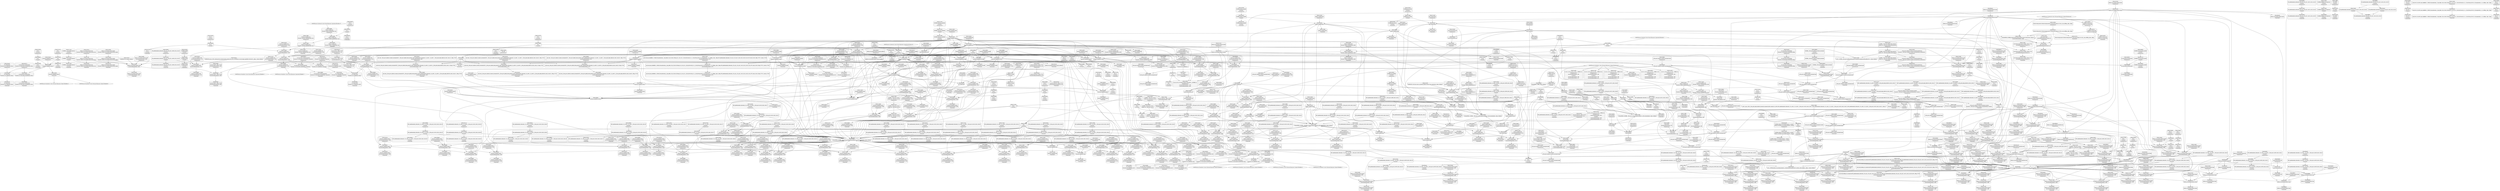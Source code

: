 digraph {
	CE0x5125940 [shape=record,shape=Mrecord,label="{CE0x5125940|selinux_vm_enough_memory:tmp24|security/selinux/hooks.c,2091|*SummSink*}"]
	CE0x5104e20 [shape=record,shape=Mrecord,label="{CE0x5104e20|GLOBAL:selinux_capable|*Constant*}"]
	CE0x512fb50 [shape=record,shape=Mrecord,label="{CE0x512fb50|cred_has_capability:do.end6|*SummSource*}"]
	CE0x51499d0 [shape=record,shape=Mrecord,label="{CE0x51499d0|cred_sid:entry|*SummSink*}"]
	CE0x51939c0 [shape=record,shape=Mrecord,label="{CE0x51939c0|avc_audit:a|Function::avc_audit&Arg::a::}"]
	CE0x514ec30 [shape=record,shape=Mrecord,label="{CE0x514ec30|cred_has_capability:do.body}"]
	CE0x512e090 [shape=record,shape=Mrecord,label="{CE0x512e090|cred_sid:security|security/selinux/hooks.c,196}"]
	CE0x4b6baf0 [shape=record,shape=Mrecord,label="{CE0x4b6baf0|i1_true|*Constant*|*SummSink*}"]
	CE0x512be40 [shape=record,shape=Mrecord,label="{CE0x512be40|selinux_capable:tmp6|security/selinux/hooks.c,2009|*SummSource*}"]
	CE0x51834f0 [shape=record,shape=Mrecord,label="{CE0x51834f0|cred_has_capability:sw.bb}"]
	CE0x518d800 [shape=record,shape=Mrecord,label="{CE0x518d800|i32_0|*Constant*}"]
	CE0x5148a20 [shape=record,shape=Mrecord,label="{CE0x5148a20|_ret_i32_%tmp6,_!dbg_!27716|security/selinux/hooks.c,197}"]
	CE0x5102c60 [shape=record,shape=Mrecord,label="{CE0x5102c60|selinux_vm_enough_memory:cred|security/selinux/hooks.c,2088|*SummSink*}"]
	CE0x5105580 [shape=record,shape=Mrecord,label="{CE0x5105580|selinux_vm_enough_memory:tmp2|*SummSource*}"]
	CE0x5106380 [shape=record,shape=Mrecord,label="{CE0x5106380|i8*_getelementptr_inbounds_(_45_x_i8_,_45_x_i8_*_.str12,_i32_0,_i32_0)|*Constant*|*SummSink*}"]
	CE0x5112640 [shape=record,shape=Mrecord,label="{CE0x5112640|cred_has_capability:tmp19|security/selinux/hooks.c,1580}"]
	CE0x51ae510 [shape=record,shape=Mrecord,label="{CE0x51ae510|__llvm_gcov_indirect_counter_increment:bb}"]
	CE0x5108bb0 [shape=record,shape=Mrecord,label="{CE0x5108bb0|GLOBAL:lockdep_rcu_suspicious|*Constant*|*SummSink*}"]
	CE0x5169930 [shape=record,shape=Mrecord,label="{CE0x5169930|avc_has_perm_noaudit:tclass|Function::avc_has_perm_noaudit&Arg::tclass::|*SummSink*}"]
	CE0x519d040 [shape=record,shape=Mrecord,label="{CE0x519d040|cred_has_capability:tmp7|security/selinux/hooks.c,1574|*SummSink*}"]
	CE0x510bdb0 [shape=record,shape=Mrecord,label="{CE0x510bdb0|selinux_capable:cap|Function::selinux_capable&Arg::cap::|*SummSource*}"]
	CE0x516e3e0 [shape=record,shape=Mrecord,label="{CE0x516e3e0|i64*_getelementptr_inbounds_(_21_x_i64_,_21_x_i64_*___llvm_gcov_ctr143,_i64_0,_i64_5)|*Constant*|*SummSource*}"]
	CE0x514d110 [shape=record,shape=Mrecord,label="{CE0x514d110|selinux_capable:tmp11|security/selinux/hooks.c,2012|*SummSource*}"]
	CE0x5145b40 [shape=record,shape=Mrecord,label="{CE0x5145b40|_ret_i32_%tmp6,_!dbg_!27716|security/selinux/hooks.c,197|*SummSink*}"]
	CE0x51a8370 [shape=record,shape=Mrecord,label="{CE0x51a8370|avc_audit:ssid|Function::avc_audit&Arg::ssid::}"]
	CE0x51a0520 [shape=record,shape=Mrecord,label="{CE0x51a0520|cred_has_capability:cap1|security/selinux/hooks.c,1563|*SummSink*}"]
	CE0x512d640 [shape=record,shape=Mrecord,label="{CE0x512d640|cred_sid:security|security/selinux/hooks.c,196|*SummSource*}"]
	CE0x51210d0 [shape=record,shape=Mrecord,label="{CE0x51210d0|i32_2088|*Constant*|*SummSink*}"]
	CE0x516d300 [shape=record,shape=Mrecord,label="{CE0x516d300|avc_audit:entry|*SummSink*}"]
	CE0x514b810 [shape=record,shape=Mrecord,label="{CE0x514b810|GLOBAL:__llvm_gcov_ctr142|Global_var:__llvm_gcov_ctr142|*SummSink*}"]
	CE0x519df50 [shape=record,shape=Mrecord,label="{CE0x519df50|i32_-1|*Constant*}"]
	CE0x50fa180 [shape=record,shape=Mrecord,label="{CE0x50fa180|selinux_vm_enough_memory:do.end}"]
	CE0x50f4d90 [shape=record,shape=Mrecord,label="{CE0x50f4d90|i8*_getelementptr_inbounds_(_45_x_i8_,_45_x_i8_*_.str12,_i32_0,_i32_0)|*Constant*|*SummSource*}"]
	CE0x5128190 [shape=record,shape=Mrecord,label="{CE0x5128190|selinux_vm_enough_memory:mm|Function::selinux_vm_enough_memory&Arg::mm::|*SummSink*}"]
	CE0x50ec500 [shape=record,shape=Mrecord,label="{CE0x50ec500|selinux_vm_enough_memory:if.then5|*SummSink*}"]
	CE0x517fa10 [shape=record,shape=Mrecord,label="{CE0x517fa10|cred_has_capability:do.body4}"]
	CE0x51099b0 [shape=record,shape=Mrecord,label="{CE0x51099b0|selinux_vm_enough_memory:tmp18|security/selinux/hooks.c,2088|*SummSource*}"]
	CE0x5120b90 [shape=record,shape=Mrecord,label="{CE0x5120b90|selinux_vm_enough_memory:call7|security/selinux/hooks.c,2093|*SummSource*}"]
	CE0x5174bf0 [shape=record,shape=Mrecord,label="{CE0x5174bf0|cred_has_capability:cred|Function::cred_has_capability&Arg::cred::|*SummSink*}"]
	"CONST[source:2(external),value:0(static)][purpose:{operation}][SrcIdx:13]"
	CE0x50edec0 [shape=record,shape=Mrecord,label="{CE0x50edec0|selinux_vm_enough_memory:do.body|*SummSource*}"]
	CE0x510b7e0 [shape=record,shape=Mrecord,label="{CE0x510b7e0|i32_21|*Constant*}"]
	CE0x510baa0 [shape=record,shape=Mrecord,label="{CE0x510baa0|i32_21|*Constant*|*SummSink*}"]
	CE0x51464f0 [shape=record,shape=Mrecord,label="{CE0x51464f0|cred_has_capability:bb|*SummSink*}"]
	CE0x5121060 [shape=record,shape=Mrecord,label="{CE0x5121060|i8*_getelementptr_inbounds_(_45_x_i8_,_45_x_i8_*_.str12,_i32_0,_i32_0)|*Constant*}"]
	CE0x519ba30 [shape=record,shape=Mrecord,label="{CE0x519ba30|cred_has_capability:retval.0|*SummSink*}"]
	CE0x50fde10 [shape=record,shape=Mrecord,label="{CE0x50fde10|selinux_vm_enough_memory:call3|security/selinux/hooks.c,2088|*SummSource*}"]
	CE0x519d910 [shape=record,shape=Mrecord,label="{CE0x519d910|i8*_getelementptr_inbounds_(_40_x_i8_,_40_x_i8_*_.str49,_i32_0,_i32_0)|*Constant*|*SummSink*}"]
	CE0x51adfe0 [shape=record,shape=Mrecord,label="{CE0x51adfe0|cred_sid:tmp6|security/selinux/hooks.c,197|*SummSink*}"]
	CE0x50ff5b0 [shape=record,shape=Mrecord,label="{CE0x50ff5b0|i8*_getelementptr_inbounds_(_25_x_i8_,_25_x_i8_*_.str3,_i32_0,_i32_0)|*Constant*|*SummSource*}"]
	CE0x5107050 [shape=record,shape=Mrecord,label="{CE0x5107050|_call_void_mcount()_#3}"]
	"CONST[source:0(mediator),value:2(dynamic)][purpose:{object}][SnkIdx:2]"
	CE0x50ff3e0 [shape=record,shape=Mrecord,label="{CE0x50ff3e0|selinux_capable:tmp1|*SummSource*}"]
	CE0x50fb0e0 [shape=record,shape=Mrecord,label="{CE0x50fb0e0|selinux_vm_enough_memory:land.lhs.true|*SummSource*}"]
	CE0x518da20 [shape=record,shape=Mrecord,label="{CE0x518da20|GLOBAL:cred_sid|*Constant*}"]
	CE0x51185b0 [shape=record,shape=Mrecord,label="{CE0x51185b0|selinux_vm_enough_memory:tmp20|security/selinux/hooks.c,2090}"]
	CE0x5164930 [shape=record,shape=Mrecord,label="{CE0x5164930|_call_void_mcount()_#3|*SummSource*}"]
	CE0x51a0720 [shape=record,shape=Mrecord,label="{CE0x51a0720|i32_5|*Constant*|*SummSource*}"]
	CE0x512fdb0 [shape=record,shape=Mrecord,label="{CE0x512fdb0|selinux_vm_enough_memory:tmp6|security/selinux/hooks.c,2088|*SummSink*}"]
	CE0x512e380 [shape=record,shape=Mrecord,label="{CE0x512e380|GLOBAL:cred_sid|*Constant*|*SummSink*}"]
	CE0x511b140 [shape=record,shape=Mrecord,label="{CE0x511b140|selinux_vm_enough_memory:entry}"]
	CE0x51222c0 [shape=record,shape=Mrecord,label="{CE0x51222c0|i32_1575|*Constant*}"]
	CE0x5124730 [shape=record,shape=Mrecord,label="{CE0x5124730|i32_0|*Constant*}"]
	CE0x5197440 [shape=record,shape=Mrecord,label="{CE0x5197440|cred_has_capability:tmp26|security/selinux/hooks.c,1583|*SummSink*}"]
	CE0x5109770 [shape=record,shape=Mrecord,label="{CE0x5109770|selinux_vm_enough_memory:tmp18|security/selinux/hooks.c,2088}"]
	CE0x5199d90 [shape=record,shape=Mrecord,label="{CE0x5199d90|i64*_getelementptr_inbounds_(_21_x_i64_,_21_x_i64_*___llvm_gcov_ctr143,_i64_0,_i64_19)|*Constant*|*SummSource*}"]
	CE0x512a850 [shape=record,shape=Mrecord,label="{CE0x512a850|cred_has_capability:shl|security/selinux/hooks.c,1559}"]
	CE0x5125b40 [shape=record,shape=Mrecord,label="{CE0x5125b40|selinux_vm_enough_memory:tmp25|security/selinux/hooks.c,2091|*SummSource*}"]
	CE0x5106540 [shape=record,shape=Mrecord,label="{CE0x5106540|i64*_getelementptr_inbounds_(_14_x_i64_,_14_x_i64_*___llvm_gcov_ctr160,_i64_0,_i64_9)|*Constant*}"]
	CE0x5167db0 [shape=record,shape=Mrecord,label="{CE0x5167db0|cred_has_capability:sclass.0}"]
	CE0x5194a40 [shape=record,shape=Mrecord,label="{CE0x5194a40|i64_15|*Constant*}"]
	CE0x50ff370 [shape=record,shape=Mrecord,label="{CE0x50ff370|selinux_capable:tmp1}"]
	CE0x517e0d0 [shape=record,shape=Mrecord,label="{CE0x517e0d0|_call_void_mcount()_#3|*SummSink*}"]
	CE0x512c370 [shape=record,shape=Mrecord,label="{CE0x512c370|selinux_capable:tmp7|security/selinux/hooks.c,2009|*SummSource*}"]
	CE0x5101340 [shape=record,shape=Mrecord,label="{CE0x5101340|selinux_vm_enough_memory:if.end|*SummSource*}"]
	CE0x50f2cc0 [shape=record,shape=Mrecord,label="{CE0x50f2cc0|selinux_vm_enough_memory:if.then|*SummSink*}"]
	CE0x50fdb90 [shape=record,shape=Mrecord,label="{CE0x50fdb90|selinux_vm_enough_memory:call3|security/selinux/hooks.c,2088}"]
	CE0x516d9f0 [shape=record,shape=Mrecord,label="{CE0x516d9f0|i64_14|*Constant*}"]
	CE0x645a310 [shape=record,shape=Mrecord,label="{CE0x645a310|selinux_vm_enough_memory:tmp7|security/selinux/hooks.c,2088}"]
	CE0x5165c50 [shape=record,shape=Mrecord,label="{CE0x5165c50|cred_has_capability:sw.epilog|*SummSource*}"]
	CE0x50ed550 [shape=record,shape=Mrecord,label="{CE0x50ed550|selinux_vm_enough_memory:land.lhs.true2|*SummSink*}"]
	CE0x518e710 [shape=record,shape=Mrecord,label="{CE0x518e710|__llvm_gcov_indirect_counter_increment:tmp3}"]
	CE0x5109580 [shape=record,shape=Mrecord,label="{CE0x5109580|selinux_vm_enough_memory:tmp17|security/selinux/hooks.c,2088|*SummSink*}"]
	CE0x5115b40 [shape=record,shape=Mrecord,label="{CE0x5115b40|selinux_vm_enough_memory:tmp19|security/selinux/hooks.c,2088}"]
	CE0x51158b0 [shape=record,shape=Mrecord,label="{CE0x51158b0|COLLAPSED:_GCMRE_current_task_external_global_%struct.task_struct*:_elem_0::|security/selinux/hooks.c,2088}"]
	CE0x5128560 [shape=record,shape=Mrecord,label="{CE0x5128560|selinux_vm_enough_memory:pages|Function::selinux_vm_enough_memory&Arg::pages::|*SummSource*}"]
	CE0x5145420 [shape=record,shape=Mrecord,label="{CE0x5145420|GLOBAL:current_task|Global_var:current_task|*SummSink*}"]
	CE0x5174f00 [shape=record,shape=Mrecord,label="{CE0x5174f00|cred_has_capability:cap|Function::cred_has_capability&Arg::cap::|*SummSource*}"]
	CE0x5197a90 [shape=record,shape=Mrecord,label="{CE0x5197a90|cred_has_capability:tmp27|security/selinux/hooks.c,1583|*SummSource*}"]
	CE0x514e3b0 [shape=record,shape=Mrecord,label="{CE0x514e3b0|i32_5|*Constant*|*SummSink*}"]
	CE0x50fa2e0 [shape=record,shape=Mrecord,label="{CE0x50fa2e0|i64_3|*Constant*|*SummSink*}"]
	CE0x518da90 [shape=record,shape=Mrecord,label="{CE0x518da90|_call_void_mcount()_#3|*SummSource*}"]
	CE0x5166430 [shape=record,shape=Mrecord,label="{CE0x5166430|GLOBAL:cap_capable|*Constant*|*SummSource*}"]
	CE0x5101240 [shape=record,shape=Mrecord,label="{CE0x5101240|selinux_vm_enough_memory:if.end6|*SummSource*}"]
	CE0x5109510 [shape=record,shape=Mrecord,label="{CE0x5109510|selinux_vm_enough_memory:tmp17|security/selinux/hooks.c,2088|*SummSource*}"]
	CE0x51005d0 [shape=record,shape=Mrecord,label="{CE0x51005d0|i64*_getelementptr_inbounds_(_14_x_i64_,_14_x_i64_*___llvm_gcov_ctr160,_i64_0,_i64_13)|*Constant*|*SummSource*}"]
	CE0x519b550 [shape=record,shape=Mrecord,label="{CE0x519b550|cred_has_capability:retval.0|*SummSource*}"]
	CE0x5164a40 [shape=record,shape=Mrecord,label="{CE0x5164a40|selinux_capable:call|security/selinux/hooks.c,2007}"]
	CE0x516dff0 [shape=record,shape=Mrecord,label="{CE0x516dff0|cred_has_capability:tmp18|security/selinux/hooks.c,1580|*SummSink*}"]
	CE0x516c930 [shape=record,shape=Mrecord,label="{CE0x516c930|GLOBAL:avc_audit|*Constant*|*SummSource*}"]
	CE0x50fad70 [shape=record,shape=Mrecord,label="{CE0x50fad70|i32_0|*Constant*|*SummSource*}"]
	CE0x5194780 [shape=record,shape=Mrecord,label="{CE0x5194780|cred_has_capability:tobool|security/selinux/hooks.c,1582|*SummSource*}"]
	CE0x5189180 [shape=record,shape=Mrecord,label="{CE0x5189180|__llvm_gcov_indirect_counter_increment:bb4|*SummSource*}"]
	CE0x5169770 [shape=record,shape=Mrecord,label="{CE0x5169770|avc_has_perm_noaudit:tclass|Function::avc_has_perm_noaudit&Arg::tclass::|*SummSource*}"]
	CE0x511c1b0 [shape=record,shape=Mrecord,label="{CE0x511c1b0|i64*_getelementptr_inbounds_(_14_x_i64_,_14_x_i64_*___llvm_gcov_ctr160,_i64_0,_i64_8)|*Constant*|*SummSink*}"]
	CE0x5105ad0 [shape=record,shape=Mrecord,label="{CE0x5105ad0|GLOBAL:get_current|*Constant*|*SummSource*}"]
	CE0x511d130 [shape=record,shape=Mrecord,label="{CE0x511d130|GLOBAL:__llvm_gcov_ctr160|Global_var:__llvm_gcov_ctr160}"]
	CE0x5167710 [shape=record,shape=Mrecord,label="{CE0x5167710|GLOBAL:avc_has_perm_noaudit|*Constant*}"]
	CE0x5173830 [shape=record,shape=Mrecord,label="{CE0x5173830|cred_has_capability:tmp12|security/selinux/hooks.c,1575}"]
	CE0x5119890 [shape=record,shape=Mrecord,label="{CE0x5119890|i32_78|*Constant*|*SummSink*}"]
	CE0x5104010 [shape=record,shape=Mrecord,label="{CE0x5104010|i64_11|*Constant*|*SummSink*}"]
	CE0x51ab940 [shape=record,shape=Mrecord,label="{CE0x51ab940|__llvm_gcov_indirect_counter_increment:counter}"]
	CE0x51254b0 [shape=record,shape=Mrecord,label="{CE0x51254b0|selinux_vm_enough_memory:tmp24|security/selinux/hooks.c,2091|*SummSource*}"]
	CE0x51881a0 [shape=record,shape=Mrecord,label="{CE0x51881a0|cred_has_capability:tmp5|security/selinux/hooks.c,1570|*SummSink*}"]
	CE0x5146720 [shape=record,shape=Mrecord,label="{CE0x5146720|GLOBAL:current_task|Global_var:current_task}"]
	CE0x50fae20 [shape=record,shape=Mrecord,label="{CE0x50fae20|i64_2|*Constant*|*SummSink*}"]
	CE0x51827e0 [shape=record,shape=Mrecord,label="{CE0x51827e0|get_current:tmp2|*SummSource*}"]
	CE0x5120ff0 [shape=record,shape=Mrecord,label="{CE0x5120ff0|i32_2088|*Constant*|*SummSource*}"]
	CE0x5127a10 [shape=record,shape=Mrecord,label="{CE0x5127a10|GLOBAL:__vm_enough_memory|*Constant*}"]
	CE0x5145210 [shape=record,shape=Mrecord,label="{CE0x5145210|cred_has_capability:if.end10|*SummSink*}"]
	CE0x5172860 [shape=record,shape=Mrecord,label="{CE0x5172860|cred_has_capability:tmp10|security/selinux/hooks.c,1575|*SummSink*}"]
	CE0x5186fa0 [shape=record,shape=Mrecord,label="{CE0x5186fa0|__llvm_gcov_indirect_counter_increment:entry|*SummSource*}"]
	CE0x512a7e0 [shape=record,shape=Mrecord,label="{CE0x512a7e0|cred_has_capability:and|security/selinux/hooks.c,1559|*SummSink*}"]
	CE0x5176510 [shape=record,shape=Mrecord,label="{CE0x5176510|selinux_capable:tmp10|security/selinux/hooks.c,2012|*SummSink*}"]
	CE0x516a5b0 [shape=record,shape=Mrecord,label="{CE0x516a5b0|avc_has_perm_noaudit:flags|Function::avc_has_perm_noaudit&Arg::flags::|*SummSink*}"]
	CE0x5147490 [shape=record,shape=Mrecord,label="{CE0x5147490|i64_1|*Constant*}"]
	CE0x51aaf50 [shape=record,shape=Mrecord,label="{CE0x51aaf50|i64*_getelementptr_inbounds_(_21_x_i64_,_21_x_i64_*___llvm_gcov_ctr143,_i64_0,_i64_6)|*Constant*|*SummSink*}"]
	CE0x516b430 [shape=record,shape=Mrecord,label="{CE0x516b430|i64_13|*Constant*|*SummSource*}"]
	CE0x514d710 [shape=record,shape=Mrecord,label="{CE0x514d710|cred_has_capability:if.then9}"]
	CE0x51a0f10 [shape=record,shape=Mrecord,label="{CE0x51a0f10|cred_has_capability:do.end|*SummSource*}"]
	CE0x516ad10 [shape=record,shape=Mrecord,label="{CE0x516ad10|_ret_i32_%rc.0,_!dbg_!27793|security/selinux/avc.c,744|*SummSink*}"]
	CE0x5107de0 [shape=record,shape=Mrecord,label="{CE0x5107de0|i32_1|*Constant*|*SummSource*}"]
	CE0x50fe930 [shape=record,shape=Mrecord,label="{CE0x50fe930|selinux_vm_enough_memory:tmp11|security/selinux/hooks.c,2088}"]
	CE0x5169c10 [shape=record,shape=Mrecord,label="{CE0x5169c10|avc_has_perm_noaudit:requested|Function::avc_has_perm_noaudit&Arg::requested::|*SummSource*}"]
	CE0x510b970 [shape=record,shape=Mrecord,label="{CE0x510b970|i32_21|*Constant*|*SummSource*}"]
	CE0x5145650 [shape=record,shape=Mrecord,label="{CE0x5145650|%struct.task_struct*_(%struct.task_struct**)*_asm_movq_%gs:$_1:P_,$0_,_r,im,_dirflag_,_fpsr_,_flags_|*SummSource*}"]
	CE0x5198f90 [shape=record,shape=Mrecord,label="{CE0x5198f90|cred_has_capability:tmp29|security/selinux/hooks.c,1584|*SummSink*}"]
	CE0x5123b60 [shape=record,shape=Mrecord,label="{CE0x5123b60|selinux_capable:if.then}"]
	CE0x51083e0 [shape=record,shape=Mrecord,label="{CE0x51083e0|selinux_vm_enough_memory:cap_sys_admin.0}"]
	CE0x516db00 [shape=record,shape=Mrecord,label="{CE0x516db00|cred_has_capability:cmp|security/selinux/hooks.c,1580}"]
	CE0x51a7540 [shape=record,shape=Mrecord,label="{CE0x51a7540|cred_has_capability:tmp9|security/selinux/hooks.c,1575|*SummSink*}"]
	CE0x510b3e0 [shape=record,shape=Mrecord,label="{CE0x510b3e0|i64*_getelementptr_inbounds_(_14_x_i64_,_14_x_i64_*___llvm_gcov_ctr160,_i64_0,_i64_1)|*Constant*|*SummSink*}"]
	CE0x5112ab0 [shape=record,shape=Mrecord,label="{CE0x5112ab0|selinux_capable:tmp9|security/selinux/hooks.c,2011|*SummSource*}"]
	CE0x51a1210 [shape=record,shape=Mrecord,label="{CE0x51a1210|GLOBAL:__llvm_gcov_global_state_pred145|Global_var:__llvm_gcov_global_state_pred145}"]
	CE0x51841d0 [shape=record,shape=Mrecord,label="{CE0x51841d0|__llvm_gcov_indirect_counter_increment:counters|Function::__llvm_gcov_indirect_counter_increment&Arg::counters::|*SummSink*}"]
	CE0x516a960 [shape=record,shape=Mrecord,label="{CE0x516a960|avc_has_perm_noaudit:avd|Function::avc_has_perm_noaudit&Arg::avd::|*SummSource*}"]
	CE0x5115720 [shape=record,shape=Mrecord,label="{CE0x5115720|i32_78|*Constant*|*SummSource*}"]
	CE0x512f9d0 [shape=record,shape=Mrecord,label="{CE0x512f9d0|cred_has_capability:do.body|*SummSource*}"]
	"CONST[source:0(mediator),value:2(dynamic)][purpose:{subject}][SnkIdx:0]"
	CE0x516a3a0 [shape=record,shape=Mrecord,label="{CE0x516a3a0|avc_has_perm_noaudit:flags|Function::avc_has_perm_noaudit&Arg::flags::}"]
	CE0x518e460 [shape=record,shape=Mrecord,label="{CE0x518e460|i64*_null|*Constant*|*SummSource*}"]
	CE0x5133250 [shape=record,shape=Mrecord,label="{CE0x5133250|0:_i8,_:_GCMR_selinux_vm_enough_memory.__warned_internal_global_i8_0,_section_.data.unlikely_,_align_1:_elem_0:default:}"]
	CE0x51120c0 [shape=record,shape=Mrecord,label="{CE0x51120c0|GLOBAL:avc_audit|*Constant*}"]
	CE0x51748a0 [shape=record,shape=Mrecord,label="{CE0x51748a0|_ret_i32_%retval.0,_!dbg_!27765|security/selinux/hooks.c,1586}"]
	CE0x51a0d50 [shape=record,shape=Mrecord,label="{CE0x51a0d50|cred_has_capability:return|*SummSink*}"]
	CE0x519c2a0 [shape=record,shape=Mrecord,label="{CE0x519c2a0|cred_has_capability:tmp32|security/selinux/hooks.c,1586|*SummSink*}"]
	CE0x5172ea0 [shape=record,shape=Mrecord,label="{CE0x5172ea0|i64*_getelementptr_inbounds_(_21_x_i64_,_21_x_i64_*___llvm_gcov_ctr143,_i64_0,_i64_9)|*Constant*|*SummSource*}"]
	CE0x5103610 [shape=record,shape=Mrecord,label="{CE0x5103610|selinux_vm_enough_memory:cmp|security/selinux/hooks.c,2090}"]
	CE0x516b290 [shape=record,shape=Mrecord,label="{CE0x516b290|i64_13|*Constant*}"]
	CE0x514f2a0 [shape=record,shape=Mrecord,label="{CE0x514f2a0|selinux_capable:retval.0|*SummSource*}"]
	CE0x516dec0 [shape=record,shape=Mrecord,label="{CE0x516dec0|i64_14|*Constant*|*SummSink*}"]
	CE0x50ec080 [shape=record,shape=Mrecord,label="{CE0x50ec080|i64*_getelementptr_inbounds_(_14_x_i64_,_14_x_i64_*___llvm_gcov_ctr160,_i64_0,_i64_6)|*Constant*|*SummSink*}"]
	CE0x5119820 [shape=record,shape=Mrecord,label="{CE0x5119820|i32_78|*Constant*}"]
	CE0x516a740 [shape=record,shape=Mrecord,label="{CE0x516a740|avc_has_perm_noaudit:avd|Function::avc_has_perm_noaudit&Arg::avd::}"]
	CE0x5123ff0 [shape=record,shape=Mrecord,label="{CE0x5123ff0|selinux_vm_enough_memory:tmp14|security/selinux/hooks.c,2088}"]
	CE0x511e710 [shape=record,shape=Mrecord,label="{CE0x511e710|selinux_vm_enough_memory:call4|security/selinux/hooks.c,2088|*SummSink*}"]
	CE0x50fbd40 [shape=record,shape=Mrecord,label="{CE0x50fbd40|selinux_vm_enough_memory:do.end|*SummSink*}"]
	CE0x5124d00 [shape=record,shape=Mrecord,label="{CE0x5124d00|selinux_vm_enough_memory:tmp23|security/selinux/hooks.c,2090|*SummSink*}"]
	CE0x51856f0 [shape=record,shape=Mrecord,label="{CE0x51856f0|__llvm_gcov_indirect_counter_increment:counters|Function::__llvm_gcov_indirect_counter_increment&Arg::counters::}"]
	CE0x512b560 [shape=record,shape=Mrecord,label="{CE0x512b560|cred_has_capability:tmp3|security/selinux/hooks.c,1567|*SummSource*}"]
	CE0x517c990 [shape=record,shape=Mrecord,label="{CE0x517c990|cred_sid:tmp5|security/selinux/hooks.c,196|*SummSink*}"]
	CE0x519dd10 [shape=record,shape=Mrecord,label="{CE0x519dd10|__llvm_gcov_indirect_counter_increment:pred}"]
	CE0x511d2f0 [shape=record,shape=Mrecord,label="{CE0x511d2f0|GLOBAL:lockdep_rcu_suspicious|*Constant*}"]
	CE0x5129740 [shape=record,shape=Mrecord,label="{CE0x5129740|selinux_capable:tmp3|security/selinux/hooks.c,2008|*SummSink*}"]
	CE0x5118cb0 [shape=record,shape=Mrecord,label="{CE0x5118cb0|selinux_vm_enough_memory:tmp21|security/selinux/hooks.c,2090|*SummSink*}"]
	CE0x5111d80 [shape=record,shape=Mrecord,label="{CE0x5111d80|cred_has_capability:tmp18|security/selinux/hooks.c,1580|*SummSource*}"]
	CE0x5106710 [shape=record,shape=Mrecord,label="{CE0x5106710|i64*_getelementptr_inbounds_(_14_x_i64_,_14_x_i64_*___llvm_gcov_ctr160,_i64_0,_i64_9)|*Constant*|*SummSource*}"]
	CE0x51aa780 [shape=record,shape=Mrecord,label="{CE0x51aa780|cred_has_capability:tmp7|security/selinux/hooks.c,1574|*SummSource*}"]
	CE0x51bf660 [shape=record,shape=Mrecord,label="{CE0x51bf660|cred_has_capability:tmp33|security/selinux/hooks.c,1586}"]
	CE0x51a6dc0 [shape=record,shape=Mrecord,label="{CE0x51a6dc0|cred_has_capability:tmp8|security/selinux/hooks.c,1575}"]
	CE0x50fc070 [shape=record,shape=Mrecord,label="{CE0x50fc070|selinux_vm_enough_memory:tmp3}"]
	CE0x514f6b0 [shape=record,shape=Mrecord,label="{CE0x514f6b0|i64*_getelementptr_inbounds_(_6_x_i64_,_6_x_i64_*___llvm_gcov_ctr142,_i64_0,_i64_5)|*Constant*|*SummSource*}"]
	CE0x5133330 [shape=record,shape=Mrecord,label="{CE0x5133330|selinux_vm_enough_memory:tmp8|security/selinux/hooks.c,2088|*SummSource*}"]
	CE0x514a130 [shape=record,shape=Mrecord,label="{CE0x514a130|cred_has_capability:sw.default|*SummSink*}"]
	CE0x5126320 [shape=record,shape=Mrecord,label="{CE0x5126320|get_current:tmp3}"]
	CE0x5195da0 [shape=record,shape=Mrecord,label="{CE0x5195da0|cred_has_capability:tmp24|security/selinux/hooks.c,1582}"]
	CE0x514e730 [shape=record,shape=Mrecord,label="{CE0x514e730|__llvm_gcov_indirect_counter_increment:bb|*SummSource*}"]
	CE0x5112c20 [shape=record,shape=Mrecord,label="{CE0x5112c20|selinux_capable:tmp9|security/selinux/hooks.c,2011|*SummSink*}"]
	CE0x5148f90 [shape=record,shape=Mrecord,label="{CE0x5148f90|cred_sid:tmp3}"]
	CE0x5108450 [shape=record,shape=Mrecord,label="{CE0x5108450|selinux_vm_enough_memory:cap_sys_admin.0|*SummSource*}"]
	CE0x5127fe0 [shape=record,shape=Mrecord,label="{CE0x5127fe0|selinux_vm_enough_memory:mm|Function::selinux_vm_enough_memory&Arg::mm::}"]
	CE0x519d4b0 [shape=record,shape=Mrecord,label="{CE0x519d4b0|cred_has_capability:call3|security/selinux/hooks.c,1573|*SummSink*}"]
	CE0x51332c0 [shape=record,shape=Mrecord,label="{CE0x51332c0|selinux_vm_enough_memory:tmp8|security/selinux/hooks.c,2088}"]
	CE0x5186a00 [shape=record,shape=Mrecord,label="{CE0x5186a00|__llvm_gcov_indirect_counter_increment:entry}"]
	CE0x514caa0 [shape=record,shape=Mrecord,label="{CE0x514caa0|selinux_capable:bb|*SummSink*}"]
	CE0x519d350 [shape=record,shape=Mrecord,label="{CE0x519d350|cred_has_capability:call3|security/selinux/hooks.c,1573}"]
	CE0x5168340 [shape=record,shape=Mrecord,label="{CE0x5168340|cred_has_capability:call7|security/selinux/hooks.c,1579|*SummSource*}"]
	CE0x51695f0 [shape=record,shape=Mrecord,label="{CE0x51695f0|avc_has_perm_noaudit:tsid|Function::avc_has_perm_noaudit&Arg::tsid::|*SummSink*}"]
	CE0x5106080 [shape=record,shape=Mrecord,label="{CE0x5106080|i32_0|*Constant*}"]
	CE0x5106130 [shape=record,shape=Mrecord,label="{CE0x5106130|selinux_vm_enough_memory:if.end6}"]
	CE0x51c00d0 [shape=record,shape=Mrecord,label="{CE0x51c00d0|i64*_getelementptr_inbounds_(_2_x_i64_,_2_x_i64_*___llvm_gcov_ctr131,_i64_0,_i64_0)|*Constant*}"]
	CE0x5111b50 [shape=record,shape=Mrecord,label="{CE0x5111b50|i64_0|*Constant*}"]
	CE0x5173440 [shape=record,shape=Mrecord,label="{CE0x5173440|i1_true|*Constant*}"]
	CE0x5116700 [shape=record,shape=Mrecord,label="{CE0x5116700|_call_void_mcount()_#3|*SummSink*}"]
	CE0x511ca40 [shape=record,shape=Mrecord,label="{CE0x511ca40|selinux_vm_enough_memory:tmp12|security/selinux/hooks.c,2088|*SummSink*}"]
	CE0x51acdb0 [shape=record,shape=Mrecord,label="{CE0x51acdb0|GLOBAL:__llvm_gcov_global_state_pred145|Global_var:__llvm_gcov_global_state_pred145|*SummSink*}"]
	CE0x512bc10 [shape=record,shape=Mrecord,label="{CE0x512bc10|i64*_getelementptr_inbounds_(_2_x_i64_,_2_x_i64_*___llvm_gcov_ctr98,_i64_0,_i64_1)|*Constant*|*SummSink*}"]
	CE0x5122b00 [shape=record,shape=Mrecord,label="{CE0x5122b00|selinux_capable:cred|Function::selinux_capable&Arg::cred::|*SummSource*}"]
	CE0x51a9f20 [shape=record,shape=Mrecord,label="{CE0x51a9f20|__llvm_gcov_indirect_counter_increment:tmp5|*SummSink*}"]
	CE0x5169430 [shape=record,shape=Mrecord,label="{CE0x5169430|avc_has_perm_noaudit:tsid|Function::avc_has_perm_noaudit&Arg::tsid::|*SummSource*}"]
	CE0x5179410 [shape=record,shape=Mrecord,label="{CE0x5179410|cred_has_capability:tmp13|security/selinux/hooks.c,1575|*SummSink*}"]
	CE0x519e640 [shape=record,shape=Mrecord,label="{CE0x519e640|i32_-1|*Constant*|*SummSink*}"]
	CE0x51655e0 [shape=record,shape=Mrecord,label="{CE0x51655e0|get_current:tmp}"]
	CE0x514ef40 [shape=record,shape=Mrecord,label="{CE0x514ef40|selinux_capable:tmp10|security/selinux/hooks.c,2012}"]
	CE0x4b6b900 [shape=record,shape=Mrecord,label="{CE0x4b6b900|i1_true|*Constant*|*SummSource*}"]
	CE0x50f9d90 [shape=record,shape=Mrecord,label="{CE0x50f9d90|selinux_vm_enough_memory:if.then5}"]
	CE0x51965b0 [shape=record,shape=Mrecord,label="{CE0x51965b0|cred_has_capability:tmp25|security/selinux/hooks.c,1582|*SummSource*}"]
	CE0x514efb0 [shape=record,shape=Mrecord,label="{CE0x514efb0|selinux_capable:tmp10|security/selinux/hooks.c,2012|*SummSource*}"]
	CE0x50fb660 [shape=record,shape=Mrecord,label="{CE0x50fb660|selinux_vm_enough_memory:tmp}"]
	CE0x51140b0 [shape=record,shape=Mrecord,label="{CE0x51140b0|_ret_%struct.task_struct*_%tmp4,_!dbg_!27714|./arch/x86/include/asm/current.h,14|*SummSink*}"]
	CE0x51acf40 [shape=record,shape=Mrecord,label="{CE0x51acf40|__llvm_gcov_indirect_counter_increment:tmp6}"]
	CE0x5186a70 [shape=record,shape=Mrecord,label="{CE0x5186a70|__llvm_gcov_indirect_counter_increment:entry|*SummSink*}"]
	CE0x51175e0 [shape=record,shape=Mrecord,label="{CE0x51175e0|selinux_vm_enough_memory:tmp14|security/selinux/hooks.c,2088|*SummSink*}"]
	CE0x51aa5d0 [shape=record,shape=Mrecord,label="{CE0x51aa5d0|i8*_getelementptr_inbounds_(_40_x_i8_,_40_x_i8_*_.str49,_i32_0,_i32_0)|*Constant*}"]
	CE0x511c290 [shape=record,shape=Mrecord,label="{CE0x511c290|selinux_vm_enough_memory:tmp15|security/selinux/hooks.c,2088|*SummSource*}"]
	CE0x51053e0 [shape=record,shape=Mrecord,label="{CE0x51053e0|GLOBAL:selinux_capable|*Constant*|*SummSink*}"]
	CE0x51ae050 [shape=record,shape=Mrecord,label="{CE0x51ae050|cred_has_capability:if.end|*SummSink*}"]
	CE0x516bd60 [shape=record,shape=Mrecord,label="{CE0x516bd60|cred_has_capability:tmp21|security/selinux/hooks.c,1580}"]
	CE0x51ad500 [shape=record,shape=Mrecord,label="{CE0x51ad500|cred_sid:sid|security/selinux/hooks.c,197|*SummSink*}"]
	CE0x517d1e0 [shape=record,shape=Mrecord,label="{CE0x517d1e0|i64**_getelementptr_inbounds_(_3_x_i64*_,_3_x_i64*_*___llvm_gcda_edge_table144,_i64_0,_i64_0)|*Constant*}"]
	CE0x51226e0 [shape=record,shape=Mrecord,label="{CE0x51226e0|selinux_capable:return|*SummSource*}"]
	CE0x5168650 [shape=record,shape=Mrecord,label="{CE0x5168650|GLOBAL:avc_has_perm_noaudit|*Constant*|*SummSource*}"]
	CE0x51835a0 [shape=record,shape=Mrecord,label="{CE0x51835a0|cred_has_capability:sw.bb|*SummSource*}"]
	CE0x5122da0 [shape=record,shape=Mrecord,label="{CE0x5122da0|selinux_capable:cred|Function::selinux_capable&Arg::cred::|*SummSink*}"]
	CE0x51a0010 [shape=record,shape=Mrecord,label="{CE0x51a0010|cred_has_capability:do.end6|*SummSink*}"]
	CE0x51a8850 [shape=record,shape=Mrecord,label="{CE0x51a8850|avc_audit:tsid|Function::avc_audit&Arg::tsid::|*SummSource*}"]
	CE0x519af10 [shape=record,shape=Mrecord,label="{CE0x519af10|i32_-22|*Constant*|*SummSink*}"]
	CE0x5149cc0 [shape=record,shape=Mrecord,label="{CE0x5149cc0|_call_void_mcount()_#3}"]
	CE0x5123410 [shape=record,shape=Mrecord,label="{CE0x5123410|selinux_capable:ns|Function::selinux_capable&Arg::ns::}"]
	CE0x51acce0 [shape=record,shape=Mrecord,label="{CE0x51acce0|GLOBAL:__llvm_gcov_global_state_pred145|Global_var:__llvm_gcov_global_state_pred145|*SummSource*}"]
	CE0x51665b0 [shape=record,shape=Mrecord,label="{CE0x51665b0|GLOBAL:cap_capable|*Constant*|*SummSink*}"]
	CE0x51049b0 [shape=record,shape=Mrecord,label="{CE0x51049b0|selinux_vm_enough_memory:tmp7|security/selinux/hooks.c,2088|*SummSink*}"]
	CE0x5121960 [shape=record,shape=Mrecord,label="{CE0x5121960|void_(i8*,_i32,_i64)*_asm_sideeffect_1:_09ud2_0A.pushsection___bug_table,_22a_22_0A2:_09.long_1b_-_2b,_$_0:c_-_2b_0A_09.word_$_1:c_,_0_0A_09.org_2b+$_2:c_0A.popsection_,_i,i,i,_dirflag_,_fpsr_,_flags_|*SummSource*}"]
	CE0x516cf20 [shape=record,shape=Mrecord,label="{CE0x516cf20|avc_audit:entry}"]
	CE0x512d3c0 [shape=record,shape=Mrecord,label="{CE0x512d3c0|cred_has_capability:tmp2|security/selinux/hooks.c,1567}"]
	CE0x5123c90 [shape=record,shape=Mrecord,label="{CE0x5123c90|selinux_capable:if.then|*SummSource*}"]
	CE0x5100740 [shape=record,shape=Mrecord,label="{CE0x5100740|selinux_vm_enough_memory:tmp26|security/selinux/hooks.c,2093|*SummSink*}"]
	CE0x5112f80 [shape=record,shape=Mrecord,label="{CE0x5112f80|selinux_capable:call1|security/selinux/hooks.c,2011|*SummSource*}"]
	CE0x519ca40 [shape=record,shape=Mrecord,label="{CE0x519ca40|cred_has_capability:ad|security/selinux/hooks.c, 1555|*SummSource*}"]
	CE0x517f630 [shape=record,shape=Mrecord,label="{CE0x517f630|cred_sid:tmp1|*SummSource*}"]
	CE0x51504a0 [shape=record,shape=Mrecord,label="{CE0x51504a0|get_current:tmp4|./arch/x86/include/asm/current.h,14}"]
	CE0x51a8190 [shape=record,shape=Mrecord,label="{CE0x51a8190|__llvm_gcov_indirect_counter_increment:tmp3|*SummSink*}"]
	CE0x5126390 [shape=record,shape=Mrecord,label="{CE0x5126390|get_current:tmp3|*SummSource*}"]
	CE0x5102ac0 [shape=record,shape=Mrecord,label="{CE0x5102ac0|i64*_getelementptr_inbounds_(_6_x_i64_,_6_x_i64_*___llvm_gcov_ctr142,_i64_0,_i64_4)|*Constant*|*SummSink*}"]
	CE0x5116280 [shape=record,shape=Mrecord,label="{CE0x5116280|i64*_getelementptr_inbounds_(_21_x_i64_,_21_x_i64_*___llvm_gcov_ctr143,_i64_0,_i64_4)|*Constant*}"]
	CE0x51972b0 [shape=record,shape=Mrecord,label="{CE0x51972b0|i64*_getelementptr_inbounds_(_21_x_i64_,_21_x_i64_*___llvm_gcov_ctr143,_i64_0,_i64_17)|*Constant*|*SummSource*}"]
	CE0x519b200 [shape=record,shape=Mrecord,label="{CE0x519b200|cred_has_capability:retval.0}"]
	CE0x51192a0 [shape=record,shape=Mrecord,label="{CE0x51192a0|selinux_vm_enough_memory:tmp22|security/selinux/hooks.c,2090|*SummSink*}"]
	"CONST[source:2(external),value:0(static)][purpose:{operation}][SrcIdx:2]"
	CE0x51027b0 [shape=record,shape=Mrecord,label="{CE0x51027b0|i64*_getelementptr_inbounds_(_6_x_i64_,_6_x_i64_*___llvm_gcov_ctr142,_i64_0,_i64_4)|*Constant*}"]
	CE0x514b6a0 [shape=record,shape=Mrecord,label="{CE0x514b6a0|GLOBAL:__llvm_gcov_ctr142|Global_var:__llvm_gcov_ctr142}"]
	CE0x51681f0 [shape=record,shape=Mrecord,label="{CE0x51681f0|cred_has_capability:call7|security/selinux/hooks.c,1579}"]
	CE0x511c220 [shape=record,shape=Mrecord,label="{CE0x511c220|selinux_vm_enough_memory:tmp15|security/selinux/hooks.c,2088|*SummSink*}"]
	CE0x51ade70 [shape=record,shape=Mrecord,label="{CE0x51ade70|cred_sid:tmp6|security/selinux/hooks.c,197|*SummSource*}"]
	CE0x5108c20 [shape=record,shape=Mrecord,label="{CE0x5108c20|_call_void_lockdep_rcu_suspicious(i8*_getelementptr_inbounds_(_25_x_i8_,_25_x_i8_*_.str3,_i32_0,_i32_0),_i32_2088,_i8*_getelementptr_inbounds_(_45_x_i8_,_45_x_i8_*_.str12,_i32_0,_i32_0))_#10,_!dbg_!27730|security/selinux/hooks.c,2088|*SummSink*}"]
	CE0x514d880 [shape=record,shape=Mrecord,label="{CE0x514d880|cred_has_capability:if.then9|*SummSource*}"]
	CE0x5167c30 [shape=record,shape=Mrecord,label="{CE0x5167c30|i16_4|*Constant*|*SummSource*}"]
	CE0x51a10f0 [shape=record,shape=Mrecord,label="{CE0x51a10f0|cred_has_capability:tmp1|*SummSink*}"]
	CE0x517da80 [shape=record,shape=Mrecord,label="{CE0x517da80|cred_has_capability:cap1|security/selinux/hooks.c,1563|*SummSource*}"]
	CE0x5110c00 [shape=record,shape=Mrecord,label="{CE0x5110c00|get_current:tmp4|./arch/x86/include/asm/current.h,14|*SummSource*}"]
	CE0x5192e70 [shape=record,shape=Mrecord,label="{CE0x5192e70|avc_audit:requested|Function::avc_audit&Arg::requested::|*SummSource*}"]
	CE0x517ad20 [shape=record,shape=Mrecord,label="{CE0x517ad20|i64*_getelementptr_inbounds_(_21_x_i64_,_21_x_i64_*___llvm_gcov_ctr143,_i64_0,_i64_12)|*Constant*}"]
	CE0x51ad2e0 [shape=record,shape=Mrecord,label="{CE0x51ad2e0|cred_has_capability:if.then9|*SummSink*}"]
	CE0x5165e00 [shape=record,shape=Mrecord,label="{CE0x5165e00|cred_has_capability:return}"]
	CE0x51987c0 [shape=record,shape=Mrecord,label="{CE0x51987c0|cred_has_capability:tmp28|security/selinux/hooks.c,1584|*SummSink*}"]
	CE0x519c820 [shape=record,shape=Mrecord,label="{CE0x519c820|cred_has_capability:ad|security/selinux/hooks.c, 1555|*SummSink*}"]
	CE0x5135720 [shape=record,shape=Mrecord,label="{CE0x5135720|selinux_vm_enough_memory:tobool1|security/selinux/hooks.c,2088|*SummSource*}"]
	CE0x511a860 [shape=record,shape=Mrecord,label="{CE0x511a860|GLOBAL:get_current|*Constant*}"]
	CE0x5119420 [shape=record,shape=Mrecord,label="{CE0x5119420|selinux_vm_enough_memory:tmp23|security/selinux/hooks.c,2090}"]
	CE0x51ab4a0 [shape=record,shape=Mrecord,label="{CE0x51ab4a0|i64*_getelementptr_inbounds_(_21_x_i64_,_21_x_i64_*___llvm_gcov_ctr143,_i64_0,_i64_6)|*Constant*}"]
	CE0x518e4d0 [shape=record,shape=Mrecord,label="{CE0x518e4d0|i64*_null|*Constant*|*SummSink*}"]
	CE0x5124b40 [shape=record,shape=Mrecord,label="{CE0x5124b40|selinux_vm_enough_memory:tmp23|security/selinux/hooks.c,2090|*SummSource*}"]
	CE0x517fac0 [shape=record,shape=Mrecord,label="{CE0x517fac0|cred_has_capability:do.body4|*SummSource*}"]
	CE0x5127130 [shape=record,shape=Mrecord,label="{CE0x5127130|i64*_getelementptr_inbounds_(_21_x_i64_,_21_x_i64_*___llvm_gcov_ctr143,_i64_0,_i64_8)|*Constant*}"]
	CE0x5175890 [shape=record,shape=Mrecord,label="{CE0x5175890|_ret_i32_%retval.0,_!dbg_!27765|security/selinux/hooks.c,1586|*SummSink*}"]
	CE0x5149f90 [shape=record,shape=Mrecord,label="{CE0x5149f90|_call_void_mcount()_#3|*SummSink*}"]
	CE0x5137a20 [shape=record,shape=Mrecord,label="{CE0x5137a20|i64_5|*Constant*}"]
	CE0x51833f0 [shape=record,shape=Mrecord,label="{CE0x51833f0|i64*_getelementptr_inbounds_(_6_x_i64_,_6_x_i64_*___llvm_gcov_ctr142,_i64_0,_i64_0)|*Constant*|*SummSink*}"]
	CE0x512beb0 [shape=record,shape=Mrecord,label="{CE0x512beb0|selinux_capable:tmp6|security/selinux/hooks.c,2009|*SummSink*}"]
	CE0x5128fc0 [shape=record,shape=Mrecord,label="{CE0x5128fc0|_ret_i32_%call7,_!dbg_!27749|security/selinux/hooks.c,2093|*SummSink*}"]
	CE0x514fb20 [shape=record,shape=Mrecord,label="{CE0x514fb20|i64*_getelementptr_inbounds_(_6_x_i64_,_6_x_i64_*___llvm_gcov_ctr142,_i64_0,_i64_3)|*Constant*|*SummSink*}"]
	CE0x5173d80 [shape=record,shape=Mrecord,label="{CE0x5173d80|cred_has_capability:tmp13|security/selinux/hooks.c,1575}"]
	CE0x510be50 [shape=record,shape=Mrecord,label="{CE0x510be50|selinux_capable:cap|Function::selinux_capable&Arg::cap::|*SummSink*}"]
	CE0x5182610 [shape=record,shape=Mrecord,label="{CE0x5182610|i64*_getelementptr_inbounds_(_21_x_i64_,_21_x_i64_*___llvm_gcov_ctr143,_i64_0,_i64_7)|*Constant*}"]
	CE0x51a8ae0 [shape=record,shape=Mrecord,label="{CE0x51a8ae0|avc_audit:tclass|Function::avc_audit&Arg::tclass::}"]
	CE0x519a0a0 [shape=record,shape=Mrecord,label="{CE0x519a0a0|i32_-22|*Constant*}"]
	CE0x51966f0 [shape=record,shape=Mrecord,label="{CE0x51966f0|cred_has_capability:tmp25|security/selinux/hooks.c,1582|*SummSink*}"]
	CE0x5127520 [shape=record,shape=Mrecord,label="{CE0x5127520|cred_has_capability:tmp10|security/selinux/hooks.c,1575}"]
	CE0x5148950 [shape=record,shape=Mrecord,label="{CE0x5148950|cred_sid:cred|Function::cred_sid&Arg::cred::|*SummSink*}"]
	CE0x5182850 [shape=record,shape=Mrecord,label="{CE0x5182850|get_current:tmp2|*SummSink*}"]
	CE0x50ff450 [shape=record,shape=Mrecord,label="{CE0x50ff450|selinux_capable:tmp1|*SummSink*}"]
	CE0x5147400 [shape=record,shape=Mrecord,label="{CE0x5147400|cred_has_capability:tmp|*SummSink*}"]
	CE0x517a020 [shape=record,shape=Mrecord,label="{CE0x517a020|i64*_getelementptr_inbounds_(_21_x_i64_,_21_x_i64_*___llvm_gcov_ctr143,_i64_0,_i64_11)|*Constant*|*SummSource*}"]
	CE0x51669d0 [shape=record,shape=Mrecord,label="{CE0x51669d0|cred_has_capability:tmp16|security/selinux/hooks.c,1576|*SummSource*}"]
	CE0x5193460 [shape=record,shape=Mrecord,label="{CE0x5193460|avc_audit:avd|Function::avc_audit&Arg::avd::|*SummSink*}"]
	CE0x5148e40 [shape=record,shape=Mrecord,label="{CE0x5148e40|cred_sid:tmp2}"]
	CE0x519c110 [shape=record,shape=Mrecord,label="{CE0x519c110|i64*_getelementptr_inbounds_(_21_x_i64_,_21_x_i64_*___llvm_gcov_ctr143,_i64_0,_i64_20)|*Constant*|*SummSource*}"]
	CE0x51497b0 [shape=record,shape=Mrecord,label="{CE0x51497b0|cred_sid:tmp3|*SummSink*}"]
	CE0x518d870 [shape=record,shape=Mrecord,label="{CE0x518d870|_call_void_mcount()_#3}"]
	CE0x518e8b0 [shape=record,shape=Mrecord,label="{CE0x518e8b0|cred_has_capability:tmp4|security/selinux/hooks.c,1570|*SummSource*}"]
	CE0x51825a0 [shape=record,shape=Mrecord,label="{CE0x51825a0|VOIDTB_TE_array:_GCE_.str49_private_unnamed_addr_constant_40_x_i8_c_013SELinux:_out_of_range_capability_%d_0A_00_,_align_1:_elem_0:default:}"]
	CE0x516bbf0 [shape=record,shape=Mrecord,label="{CE0x516bbf0|cred_has_capability:tmp20|security/selinux/hooks.c,1580|*SummSink*}"]
	CE0x510c0f0 [shape=record,shape=Mrecord,label="{CE0x510c0f0|selinux_capable:audit|Function::selinux_capable&Arg::audit::|*SummSource*}"]
	CE0x514c700 [shape=record,shape=Mrecord,label="{CE0x514c700|i32_31|*Constant*|*SummSink*}"]
	CE0x5126d70 [shape=record,shape=Mrecord,label="{CE0x5126d70|i64_12|*Constant*}"]
	CE0x50f2e20 [shape=record,shape=Mrecord,label="{CE0x50f2e20|selinux_vm_enough_memory:do.body|*SummSink*}"]
	CE0x51264f0 [shape=record,shape=Mrecord,label="{CE0x51264f0|selinux_vm_enough_memory:tmp27|security/selinux/hooks.c,2093|*SummSource*}"]
	CE0x510ece0 [shape=record,shape=Mrecord,label="{CE0x510ece0|i32_31|*Constant*|*SummSource*}"]
	CE0x5172bb0 [shape=record,shape=Mrecord,label="{CE0x5172bb0|cred_has_capability:tmp11|security/selinux/hooks.c,1575|*SummSource*}"]
	CE0x5199eb0 [shape=record,shape=Mrecord,label="{CE0x5199eb0|cred_has_capability:tmp30|security/selinux/hooks.c,1585|*SummSource*}"]
	CE0x5123520 [shape=record,shape=Mrecord,label="{CE0x5123520|selinux_vm_enough_memory:tmp2}"]
	CE0x510cbe0 [shape=record,shape=Mrecord,label="{CE0x510cbe0|selinux_vm_enough_memory:tmp12|security/selinux/hooks.c,2088}"]
	CE0x516c2d0 [shape=record,shape=Mrecord,label="{CE0x516c2d0|cred_has_capability:call8|security/selinux/hooks.c,1581}"]
	CE0x517a140 [shape=record,shape=Mrecord,label="{CE0x517a140|cred_has_capability:tmp14|security/selinux/hooks.c,1575|*SummSource*}"]
	CE0x514e7f0 [shape=record,shape=Mrecord,label="{CE0x514e7f0|__llvm_gcov_indirect_counter_increment:bb|*SummSink*}"]
	CE0x516aae0 [shape=record,shape=Mrecord,label="{CE0x516aae0|avc_has_perm_noaudit:avd|Function::avc_has_perm_noaudit&Arg::avd::|*SummSink*}"]
	CE0x5102170 [shape=record,shape=Mrecord,label="{CE0x5102170|selinux_vm_enough_memory:tmp10|security/selinux/hooks.c,2088}"]
	CE0x51296d0 [shape=record,shape=Mrecord,label="{CE0x51296d0|selinux_capable:tmp3|security/selinux/hooks.c,2008|*SummSource*}"]
	CE0x5111a50 [shape=record,shape=Mrecord,label="{CE0x5111a50|i64_13|*Constant*|*SummSink*}"]
	CE0x5126ee0 [shape=record,shape=Mrecord,label="{CE0x5126ee0|i64_12|*Constant*|*SummSink*}"]
	CE0x5145510 [shape=record,shape=Mrecord,label="{CE0x5145510|%struct.task_struct*_(%struct.task_struct**)*_asm_movq_%gs:$_1:P_,$0_,_r,im,_dirflag_,_fpsr_,_flags_}"]
	CE0x5199f20 [shape=record,shape=Mrecord,label="{CE0x5199f20|cred_has_capability:tmp30|security/selinux/hooks.c,1585|*SummSink*}"]
	CE0x514cb10 [shape=record,shape=Mrecord,label="{CE0x514cb10|selinux_capable:if.end|*SummSource*}"]
	CE0x51488b0 [shape=record,shape=Mrecord,label="{CE0x51488b0|cred_sid:cred|Function::cred_sid&Arg::cred::|*SummSource*}"]
	CE0x51a6e30 [shape=record,shape=Mrecord,label="{CE0x51a6e30|cred_has_capability:tmp8|security/selinux/hooks.c,1575|*SummSource*}"]
	CE0x5189ff0 [shape=record,shape=Mrecord,label="{CE0x5189ff0|cred_has_capability:tmp1}"]
	CE0x5195a70 [shape=record,shape=Mrecord,label="{CE0x5195a70|cred_has_capability:tmp23|security/selinux/hooks.c,1582}"]
	CE0x51ac610 [shape=record,shape=Mrecord,label="{CE0x51ac610|i64*_getelementptr_inbounds_(_21_x_i64_,_21_x_i64_*___llvm_gcov_ctr143,_i64_0,_i64_7)|*Constant*|*SummSink*}"]
	CE0x51ab150 [shape=record,shape=Mrecord,label="{CE0x51ab150|cred_has_capability:tmp6|security/selinux/hooks.c,1574}"]
	CE0x517e8e0 [shape=record,shape=Mrecord,label="{CE0x517e8e0|0:_i32,_:_GCMR___llvm_gcov_global_state_pred145_internal_unnamed_addr_global_i32_-1:_elem_0:default:}"]
	CE0x511c0d0 [shape=record,shape=Mrecord,label="{CE0x511c0d0|i64*_getelementptr_inbounds_(_14_x_i64_,_14_x_i64_*___llvm_gcov_ctr160,_i64_0,_i64_8)|*Constant*|*SummSource*}"]
	CE0x51755a0 [shape=record,shape=Mrecord,label="{CE0x51755a0|cred_has_capability:audit|Function::cred_has_capability&Arg::audit::|*SummSink*}"]
	CE0x518a2d0 [shape=record,shape=Mrecord,label="{CE0x518a2d0|i32_1|*Constant*}"]
	CE0x5195400 [shape=record,shape=Mrecord,label="{CE0x5195400|i64_16|*Constant*|*SummSink*}"]
	CE0x51021e0 [shape=record,shape=Mrecord,label="{CE0x51021e0|selinux_vm_enough_memory:tmp10|security/selinux/hooks.c,2088|*SummSource*}"]
	CE0x512efc0 [shape=record,shape=Mrecord,label="{CE0x512efc0|cred_has_capability:u|security/selinux/hooks.c,1563|*SummSink*}"]
	CE0x50f2950 [shape=record,shape=Mrecord,label="{CE0x50f2950|selinux_vm_enough_memory:if.then|*SummSource*}"]
	CE0x510daa0 [shape=record,shape=Mrecord,label="{CE0x510daa0|get_current:bb|*SummSink*}"]
	CE0x511e4f0 [shape=record,shape=Mrecord,label="{CE0x511e4f0|selinux_vm_enough_memory:call4|security/selinux/hooks.c,2088|*SummSource*}"]
	CE0x50f27f0 [shape=record,shape=Mrecord,label="{CE0x50f27f0|i64_3|*Constant*}"]
	CE0x5112f10 [shape=record,shape=Mrecord,label="{CE0x5112f10|selinux_capable:call1|security/selinux/hooks.c,2011}"]
	CE0x517d9f0 [shape=record,shape=Mrecord,label="{CE0x517d9f0|cred_has_capability:cap1|security/selinux/hooks.c,1563}"]
	CE0x5166690 [shape=record,shape=Mrecord,label="{CE0x5166690|COLLAPSED:_CMRE:_elem_0:default:}"]
	CE0x5125a20 [shape=record,shape=Mrecord,label="{CE0x5125a20|selinux_vm_enough_memory:tmp25|security/selinux/hooks.c,2091}"]
	CE0x51229b0 [shape=record,shape=Mrecord,label="{CE0x51229b0|selinux_capable:entry|*SummSink*}"]
	CE0x5188c10 [shape=record,shape=Mrecord,label="{CE0x5188c10|cred_has_capability:tmp|*SummSource*}"]
	CE0x517d410 [shape=record,shape=Mrecord,label="{CE0x517d410|__llvm_gcov_indirect_counter_increment:tmp|*SummSource*}"]
	CE0x516aca0 [shape=record,shape=Mrecord,label="{CE0x516aca0|_ret_i32_%rc.0,_!dbg_!27793|security/selinux/avc.c,744|*SummSource*}"]
	CE0x5197360 [shape=record,shape=Mrecord,label="{CE0x5197360|i64*_getelementptr_inbounds_(_21_x_i64_,_21_x_i64_*___llvm_gcov_ctr143,_i64_0,_i64_17)|*Constant*|*SummSink*}"]
	CE0x5122520 [shape=record,shape=Mrecord,label="{CE0x5122520|selinux_capable:return}"]
	CE0x51ad9b0 [shape=record,shape=Mrecord,label="{CE0x51ad9b0|cred_has_capability:u|security/selinux/hooks.c,1563|*SummSource*}"]
	CE0x5126de0 [shape=record,shape=Mrecord,label="{CE0x5126de0|i64_12|*Constant*|*SummSource*}"]
	CE0x50f5ae0 [shape=record,shape=Mrecord,label="{CE0x50f5ae0|i64*_getelementptr_inbounds_(_14_x_i64_,_14_x_i64_*___llvm_gcov_ctr160,_i64_0,_i64_9)|*Constant*|*SummSink*}"]
	CE0x5117b20 [shape=record,shape=Mrecord,label="{CE0x5117b20|_call_void_lockdep_rcu_suspicious(i8*_getelementptr_inbounds_(_25_x_i8_,_25_x_i8_*_.str3,_i32_0,_i32_0),_i32_2088,_i8*_getelementptr_inbounds_(_45_x_i8_,_45_x_i8_*_.str12,_i32_0,_i32_0))_#10,_!dbg_!27730|security/selinux/hooks.c,2088}"]
	CE0x5194600 [shape=record,shape=Mrecord,label="{CE0x5194600|cred_has_capability:tobool|security/selinux/hooks.c,1582}"]
	CE0x519e770 [shape=record,shape=Mrecord,label="{CE0x519e770|__llvm_gcov_indirect_counter_increment:tmp1}"]
	CE0x516ce10 [shape=record,shape=Mrecord,label="{CE0x516ce10|GLOBAL:avc_audit|*Constant*|*SummSink*}"]
	CE0x50fba80 [shape=record,shape=Mrecord,label="{CE0x50fba80|i64*_getelementptr_inbounds_(_14_x_i64_,_14_x_i64_*___llvm_gcov_ctr160,_i64_0,_i64_0)|*Constant*|*SummSource*}"]
	CE0x51271f0 [shape=record,shape=Mrecord,label="{CE0x51271f0|i64*_getelementptr_inbounds_(_21_x_i64_,_21_x_i64_*___llvm_gcov_ctr143,_i64_0,_i64_8)|*Constant*|*SummSource*}"]
	CE0x5123770 [shape=record,shape=Mrecord,label="{CE0x5123770|i8_3|*Constant*}"]
	CE0x5188f40 [shape=record,shape=Mrecord,label="{CE0x5188f40|__llvm_gcov_indirect_counter_increment:exit|*SummSource*}"]
	CE0x5129610 [shape=record,shape=Mrecord,label="{CE0x5129610|GLOBAL:__llvm_gcov_ctr142|Global_var:__llvm_gcov_ctr142|*SummSource*}"]
	CE0x5105260 [shape=record,shape=Mrecord,label="{CE0x5105260|GLOBAL:selinux_capable|*Constant*|*SummSource*}"]
	CE0x50f5b50 [shape=record,shape=Mrecord,label="{CE0x50f5b50|selinux_vm_enough_memory:tmp17|security/selinux/hooks.c,2088}"]
	CE0x51112f0 [shape=record,shape=Mrecord,label="{CE0x51112f0|cred_has_capability:do.cond|*SummSink*}"]
	CE0x5100dc0 [shape=record,shape=Mrecord,label="{CE0x5100dc0|selinux_capable:tmp5|security/selinux/hooks.c,2008|*SummSource*}"]
	CE0x5128f50 [shape=record,shape=Mrecord,label="{CE0x5128f50|_ret_i32_%call7,_!dbg_!27749|security/selinux/hooks.c,2093|*SummSource*}"]
	CE0x517f8e0 [shape=record,shape=Mrecord,label="{CE0x517f8e0|cred_has_capability:if.then|*SummSink*}"]
	CE0x5113680 [shape=record,shape=Mrecord,label="{CE0x5113680|GLOBAL:cred_has_capability|*Constant*|*SummSink*}"]
	CE0x51a0c90 [shape=record,shape=Mrecord,label="{CE0x51a0c90|cred_has_capability:return|*SummSource*}"]
	CE0x51ae260 [shape=record,shape=Mrecord,label="{CE0x51ae260|0:_i32,_4:_i32,_8:_i32,_12:_i32,_:_CMRE_0,4_|*MultipleSource*|security/selinux/hooks.c,196|*LoadInst*|security/selinux/hooks.c,196|security/selinux/hooks.c,197}"]
	CE0x5193890 [shape=record,shape=Mrecord,label="{CE0x5193890|avc_audit:result|Function::avc_audit&Arg::result::|*SummSink*}"]
	CE0x51072b0 [shape=record,shape=Mrecord,label="{CE0x51072b0|selinux_vm_enough_memory:tmp3|*SummSink*}"]
	CE0x5134460 [shape=record,shape=Mrecord,label="{CE0x5134460|selinux_vm_enough_memory:tmp8|security/selinux/hooks.c,2088|*SummSink*}"]
	CE0x51738a0 [shape=record,shape=Mrecord,label="{CE0x51738a0|cred_has_capability:tmp12|security/selinux/hooks.c,1575|*SummSource*}"]
	CE0x5127ca0 [shape=record,shape=Mrecord,label="{CE0x5127ca0|GLOBAL:__vm_enough_memory|*Constant*|*SummSource*}"]
	CE0x510b690 [shape=record,shape=Mrecord,label="{CE0x510b690|selinux_capable:ns|Function::selinux_capable&Arg::ns::|*SummSink*}"]
	CE0x5112130 [shape=record,shape=Mrecord,label="{CE0x5112130|GLOBAL:__llvm_gcov_ctr143|Global_var:__llvm_gcov_ctr143}"]
	CE0x5164d90 [shape=record,shape=Mrecord,label="{CE0x5164d90|i64_1|*Constant*}"]
	CE0x51675d0 [shape=record,shape=Mrecord,label="{CE0x51675d0|i16_47|*Constant*|*SummSink*}"]
	CE0x5148500 [shape=record,shape=Mrecord,label="{CE0x5148500|i64*_getelementptr_inbounds_(_2_x_i64_,_2_x_i64_*___llvm_gcov_ctr131,_i64_0,_i64_1)|*Constant*|*SummSource*}"]
	CE0x5146660 [shape=record,shape=Mrecord,label="{CE0x5146660|get_current:tmp4|./arch/x86/include/asm/current.h,14|*SummSink*}"]
	CE0x51668b0 [shape=record,shape=Mrecord,label="{CE0x51668b0|i64*_getelementptr_inbounds_(_21_x_i64_,_21_x_i64_*___llvm_gcov_ctr143,_i64_0,_i64_12)|*Constant*|*SummSource*}"]
	CE0x517b7b0 [shape=record,shape=Mrecord,label="{CE0x517b7b0|cred_sid:security|security/selinux/hooks.c,196|*SummSink*}"]
	CE0x51ada20 [shape=record,shape=Mrecord,label="{CE0x51ada20|cred_has_capability:shr|security/selinux/hooks.c,1565|*SummSource*}"]
	CE0x5115fe0 [shape=record,shape=Mrecord,label="{CE0x5115fe0|_ret_void|*SummSource*}"]
	CE0x50fe8a0 [shape=record,shape=Mrecord,label="{CE0x50fe8a0|selinux_vm_enough_memory:tmp10|security/selinux/hooks.c,2088|*SummSink*}"]
	CE0x51a7a00 [shape=record,shape=Mrecord,label="{CE0x51a7a00|i32_1575|*Constant*|*SummSink*}"]
	CE0x51ad240 [shape=record,shape=Mrecord,label="{CE0x51ad240|__llvm_gcov_indirect_counter_increment:tmp6|*SummSource*}"]
	CE0x50fb710 [shape=record,shape=Mrecord,label="{CE0x50fb710|selinux_vm_enough_memory:land.lhs.true}"]
	CE0x5105c90 [shape=record,shape=Mrecord,label="{CE0x5105c90|GLOBAL:get_current|*Constant*|*SummSink*}"]
	CE0x5199e40 [shape=record,shape=Mrecord,label="{CE0x5199e40|i64*_getelementptr_inbounds_(_21_x_i64_,_21_x_i64_*___llvm_gcov_ctr143,_i64_0,_i64_19)|*Constant*|*SummSink*}"]
	CE0x5113d70 [shape=record,shape=Mrecord,label="{CE0x5113d70|get_current:entry|*SummSink*}"]
	CE0x50fcb60 [shape=record,shape=Mrecord,label="{CE0x50fcb60|selinux_vm_enough_memory:tmp16|security/selinux/hooks.c,2088|*SummSink*}"]
	CE0x5103860 [shape=record,shape=Mrecord,label="{CE0x5103860|selinux_vm_enough_memory:cmp|security/selinux/hooks.c,2090|*SummSource*}"]
	CE0x512b9f0 [shape=record,shape=Mrecord,label="{CE0x512b9f0|COLLAPSED:_GCMRE___llvm_gcov_ctr142_internal_global_6_x_i64_zeroinitializer:_elem_0:default:}"]
	CE0x519ff70 [shape=record,shape=Mrecord,label="{CE0x519ff70|cred_has_capability:do.end6}"]
	CE0x5176c10 [shape=record,shape=Mrecord,label="{CE0x5176c10|i64*_getelementptr_inbounds_(_2_x_i64_,_2_x_i64_*___llvm_gcov_ctr98,_i64_0,_i64_0)|*Constant*|*SummSink*}"]
	CE0x7026a70 [shape=record,shape=Mrecord,label="{CE0x7026a70|i64_0|*Constant*|*SummSink*}"]
	CE0x51aa640 [shape=record,shape=Mrecord,label="{CE0x51aa640|cred_has_capability:tmp7|security/selinux/hooks.c,1574}"]
	CE0x5148670 [shape=record,shape=Mrecord,label="{CE0x5148670|i64*_getelementptr_inbounds_(_2_x_i64_,_2_x_i64_*___llvm_gcov_ctr131,_i64_0,_i64_1)|*Constant*|*SummSink*}"]
	CE0x519dee0 [shape=record,shape=Mrecord,label="{CE0x519dee0|__llvm_gcov_indirect_counter_increment:pred|*SummSink*}"]
	CE0x517d980 [shape=record,shape=Mrecord,label="{CE0x517d980|i32_5|*Constant*}"]
	CE0x5113550 [shape=record,shape=Mrecord,label="{CE0x5113550|GLOBAL:cred_has_capability|*Constant*|*SummSource*}"]
	CE0x516dde0 [shape=record,shape=Mrecord,label="{CE0x516dde0|cred_has_capability:cmp|security/selinux/hooks.c,1580|*SummSink*}"]
	CE0x51113d0 [shape=record,shape=Mrecord,label="{CE0x51113d0|cred_has_capability:sw.epilog}"]
	CE0x517a0d0 [shape=record,shape=Mrecord,label="{CE0x517a0d0|i64*_getelementptr_inbounds_(_21_x_i64_,_21_x_i64_*___llvm_gcov_ctr143,_i64_0,_i64_11)|*Constant*|*SummSink*}"]
	CE0x5137a90 [shape=record,shape=Mrecord,label="{CE0x5137a90|i64_5|*Constant*|*SummSink*}"]
	CE0x5169f60 [shape=record,shape=Mrecord,label="{CE0x5169f60|avc_has_perm_noaudit:requested|Function::avc_has_perm_noaudit&Arg::requested::|*SummSink*}"]
	CE0x51998f0 [shape=record,shape=Mrecord,label="{CE0x51998f0|cred_has_capability:tmp30|security/selinux/hooks.c,1585}"]
	CE0x511a230 [shape=record,shape=Mrecord,label="{CE0x511a230|i64*_getelementptr_inbounds_(_14_x_i64_,_14_x_i64_*___llvm_gcov_ctr160,_i64_0,_i64_8)|*Constant*}"]
	CE0x5175ba0 [shape=record,shape=Mrecord,label="{CE0x5175ba0|selinux_capable:retval.0}"]
	CE0x5146820 [shape=record,shape=Mrecord,label="{CE0x5146820|GLOBAL:current_task|Global_var:current_task|*SummSource*}"]
	CE0x518e630 [shape=record,shape=Mrecord,label="{CE0x518e630|__llvm_gcov_indirect_counter_increment:tmp5}"]
	CE0x5188ba0 [shape=record,shape=Mrecord,label="{CE0x5188ba0|COLLAPSED:_GCMRE___llvm_gcov_ctr143_internal_global_21_x_i64_zeroinitializer:_elem_0:default:}"]
	CE0x517e680 [shape=record,shape=Mrecord,label="{CE0x517e680|0:_i64*,_array:_GCR___llvm_gcda_edge_table144_internal_unnamed_addr_constant_3_x_i64*_i64*_getelementptr_inbounds_(_21_x_i64_,_21_x_i64_*___llvm_gcov_ctr143,_i64_0,_i64_1),_i64*_getelementptr_inbounds_(_21_x_i64_,_21_x_i64_*___llvm_gcov_ctr143,_i64_0,_i64_2),_i64*_getelementptr_inbounds_(_21_x_i64_,_21_x_i64_*___llvm_gcov_ctr143,_i64_0,_i64_3)_:_elem_0::}"]
	CE0x5149740 [shape=record,shape=Mrecord,label="{CE0x5149740|cred_sid:tmp3|*SummSource*}"]
	CE0x50ec8f0 [shape=record,shape=Mrecord,label="{CE0x50ec8f0|selinux_vm_enough_memory:call|security/selinux/hooks.c,2088|*SummSink*}"]
	CE0x5111c70 [shape=record,shape=Mrecord,label="{CE0x5111c70|cred_has_capability:tmp18|security/selinux/hooks.c,1580}"]
	CE0x5111220 [shape=record,shape=Mrecord,label="{CE0x5111220|cred_has_capability:do.cond|*SummSource*}"]
	CE0x50ede10 [shape=record,shape=Mrecord,label="{CE0x50ede10|i32_0|*Constant*|*SummSink*}"]
	CE0x5173290 [shape=record,shape=Mrecord,label="{CE0x5173290|i64*_getelementptr_inbounds_(_21_x_i64_,_21_x_i64_*___llvm_gcov_ctr143,_i64_0,_i64_9)|*Constant*|*SummSink*}"]
	CE0x519d620 [shape=record,shape=Mrecord,label="{CE0x519d620|i8*_getelementptr_inbounds_(_40_x_i8_,_40_x_i8_*_.str49,_i32_0,_i32_0)|*Constant*|*SummSource*}"]
	CE0x517ae60 [shape=record,shape=Mrecord,label="{CE0x517ae60|cred_has_capability:tmp16|security/selinux/hooks.c,1576}"]
	CE0x5181f90 [shape=record,shape=Mrecord,label="{CE0x5181f90|GLOBAL:printk|*Constant*}"]
	CE0x517dc60 [shape=record,shape=Mrecord,label="{CE0x517dc60|__llvm_gcov_indirect_counter_increment:tmp1|*SummSink*}"]
	CE0x5198190 [shape=record,shape=Mrecord,label="{CE0x5198190|cred_has_capability:tmp28|security/selinux/hooks.c,1584}"]
	CE0x5110830 [shape=record,shape=Mrecord,label="{CE0x5110830|selinux_capable:tmp2|security/selinux/hooks.c,2008}"]
	CE0x5145730 [shape=record,shape=Mrecord,label="{CE0x5145730|%struct.task_struct*_(%struct.task_struct**)*_asm_movq_%gs:$_1:P_,$0_,_r,im,_dirflag_,_fpsr_,_flags_|*SummSink*}"]
	CE0x5118e30 [shape=record,shape=Mrecord,label="{CE0x5118e30|selinux_vm_enough_memory:tmp22|security/selinux/hooks.c,2090}"]
	CE0x519d3c0 [shape=record,shape=Mrecord,label="{CE0x519d3c0|cred_has_capability:call3|security/selinux/hooks.c,1573|*SummSource*}"]
	CE0x50ecf20 [shape=record,shape=Mrecord,label="{CE0x50ecf20|selinux_vm_enough_memory:bb}"]
	CE0x51a8540 [shape=record,shape=Mrecord,label="{CE0x51a8540|avc_audit:ssid|Function::avc_audit&Arg::ssid::|*SummSource*}"]
	CE0x5189050 [shape=record,shape=Mrecord,label="{CE0x5189050|__llvm_gcov_indirect_counter_increment:exit|*SummSink*}"]
	CE0x51258d0 [shape=record,shape=Mrecord,label="{CE0x51258d0|i64*_getelementptr_inbounds_(_14_x_i64_,_14_x_i64_*___llvm_gcov_ctr160,_i64_0,_i64_12)|*Constant*|*SummSink*}"]
	CE0x50fd160 [shape=record,shape=Mrecord,label="{CE0x50fd160|cred_has_capability:type|security/selinux/hooks.c,1562}"]
	CE0x50eca50 [shape=record,shape=Mrecord,label="{CE0x50eca50|selinux_vm_enough_memory:land.lhs.true2|*SummSource*}"]
	CE0x514a040 [shape=record,shape=Mrecord,label="{CE0x514a040|cred_has_capability:sw.default|*SummSource*}"]
	CE0x51459e0 [shape=record,shape=Mrecord,label="{CE0x51459e0|_ret_i32_%tmp6,_!dbg_!27716|security/selinux/hooks.c,197|*SummSource*}"]
	CE0x5106ad0 [shape=record,shape=Mrecord,label="{CE0x5106ad0|i64*_getelementptr_inbounds_(_2_x_i64_,_2_x_i64_*___llvm_gcov_ctr98,_i64_0,_i64_1)|*Constant*}"]
	CE0x512a0f0 [shape=record,shape=Mrecord,label="{CE0x512a0f0|selinux_capable:tmp8|security/selinux/hooks.c,2011|*SummSink*}"]
	CE0x51103f0 [shape=record,shape=Mrecord,label="{CE0x51103f0|cred_sid:tmp}"]
	CE0x510fb50 [shape=record,shape=Mrecord,label="{CE0x510fb50|cred_has_capability:if.end10}"]
	CE0x512ddf0 [shape=record,shape=Mrecord,label="{CE0x512ddf0|i32_22|*Constant*|*SummSink*}"]
	CE0x519a240 [shape=record,shape=Mrecord,label="{CE0x519a240|cred_has_capability:tmp31|security/selinux/hooks.c,1585}"]
	CE0x5119d80 [shape=record,shape=Mrecord,label="{CE0x5119d80|selinux_vm_enough_memory:tobool|security/selinux/hooks.c,2088|*SummSink*}"]
	CE0x5113910 [shape=record,shape=Mrecord,label="{CE0x5113910|cred_has_capability:entry|*SummSource*}"]
	CE0x5194ab0 [shape=record,shape=Mrecord,label="{CE0x5194ab0|i64_15|*Constant*|*SummSource*}"]
	CE0x516de50 [shape=record,shape=Mrecord,label="{CE0x516de50|i64_14|*Constant*|*SummSource*}"]
	CE0x5169120 [shape=record,shape=Mrecord,label="{CE0x5169120|avc_has_perm_noaudit:ssid|Function::avc_has_perm_noaudit&Arg::ssid::|*SummSink*}"]
	CE0x51a7240 [shape=record,shape=Mrecord,label="{CE0x51a7240|cred_has_capability:tmp9|security/selinux/hooks.c,1575}"]
	CE0x517a330 [shape=record,shape=Mrecord,label="{CE0x517a330|cred_has_capability:tmp15|security/selinux/hooks.c,1575}"]
	CE0x5120ef0 [shape=record,shape=Mrecord,label="{CE0x5120ef0|i8*_getelementptr_inbounds_(_25_x_i8_,_25_x_i8_*_.str3,_i32_0,_i32_0)|*Constant*}"]
	CE0x519caf0 [shape=record,shape=Mrecord,label="{CE0x519caf0|cred_has_capability:avd|security/selinux/hooks.c, 1556}"]
	CE0x51247f0 [shape=record,shape=Mrecord,label="{CE0x51247f0|VOIDTB_TE:_GCE_init_user_ns_external_global_%struct.user_namespace:_elem_0:default:}"]
	CE0x51ae0c0 [shape=record,shape=Mrecord,label="{CE0x51ae0c0|cred_has_capability:sw.bb2}"]
	CE0x50fda10 [shape=record,shape=Mrecord,label="{CE0x50fda10|selinux_vm_enough_memory:tmp18|security/selinux/hooks.c,2088|*SummSink*}"]
	CE0x5117ed0 [shape=record,shape=Mrecord,label="{CE0x5117ed0|i64*_getelementptr_inbounds_(_14_x_i64_,_14_x_i64_*___llvm_gcov_ctr160,_i64_0,_i64_6)|*Constant*|*SummSource*}"]
	CE0x5172cf0 [shape=record,shape=Mrecord,label="{CE0x5172cf0|cred_has_capability:tmp11|security/selinux/hooks.c,1575|*SummSink*}"]
	CE0x50fa440 [shape=record,shape=Mrecord,label="{CE0x50fa440|i64_1|*Constant*}"]
	CE0x519dd80 [shape=record,shape=Mrecord,label="{CE0x519dd80|__llvm_gcov_indirect_counter_increment:pred|*SummSource*}"]
	CE0x648f450 [shape=record,shape=Mrecord,label="{CE0x648f450|selinux_vm_enough_memory:tmp5|security/selinux/hooks.c,2088|*SummSource*}"]
	CE0x50ec450 [shape=record,shape=Mrecord,label="{CE0x50ec450|i64*_getelementptr_inbounds_(_14_x_i64_,_14_x_i64_*___llvm_gcov_ctr160,_i64_0,_i64_0)|*Constant*}"]
	CE0x518a810 [shape=record,shape=Mrecord,label="{CE0x518a810|_call_void___llvm_gcov_indirect_counter_increment(i32*___llvm_gcov_global_state_pred145,_i64**_getelementptr_inbounds_(_3_x_i64*_,_3_x_i64*_*___llvm_gcda_edge_table144,_i64_0,_i64_1)),_!dbg_!27728|security/selinux/hooks.c,1567|*SummSource*}"]
	CE0x50fa0d0 [shape=record,shape=Mrecord,label="{CE0x50fa0d0|i64_4|*Constant*}"]
	CE0x519a540 [shape=record,shape=Mrecord,label="{CE0x519a540|cred_has_capability:tmp31|security/selinux/hooks.c,1585|*SummSource*}"]
	CE0x512e020 [shape=record,shape=Mrecord,label="{CE0x512e020|i32_0|*Constant*}"]
	CE0x51a80d0 [shape=record,shape=Mrecord,label="{CE0x51a80d0|__llvm_gcov_indirect_counter_increment:tmp3|*SummSource*}"]
	"CONST[source:0(mediator),value:2(dynamic)][purpose:{subject}][SnkIdx:4]"
	CE0x5148eb0 [shape=record,shape=Mrecord,label="{CE0x5148eb0|cred_sid:tmp2|*SummSource*}"]
	CE0x5175420 [shape=record,shape=Mrecord,label="{CE0x5175420|cred_has_capability:audit|Function::cred_has_capability&Arg::audit::|*SummSource*}"]
	CE0x5165d20 [shape=record,shape=Mrecord,label="{CE0x5165d20|cred_has_capability:sw.epilog|*SummSink*}"]
	CE0x516e550 [shape=record,shape=Mrecord,label="{CE0x516e550|i64*_getelementptr_inbounds_(_21_x_i64_,_21_x_i64_*___llvm_gcov_ctr143,_i64_0,_i64_5)|*Constant*}"]
	CE0x512e310 [shape=record,shape=Mrecord,label="{CE0x512e310|GLOBAL:cred_sid|*Constant*|*SummSource*}"]
	CE0x511df30 [shape=record,shape=Mrecord,label="{CE0x511df30|i8_1|*Constant*|*SummSink*}"]
	CE0x51a78c0 [shape=record,shape=Mrecord,label="{CE0x51a78c0|_call_void_asm_sideeffect_1:_09ud2_0A.pushsection___bug_table,_22a_22_0A2:_09.long_1b_-_2b,_$_0:c_-_2b_0A_09.word_$_1:c_,_0_0A_09.org_2b+$_2:c_0A.popsection_,_i,i,i,_dirflag_,_fpsr_,_flags_(i8*_getelementptr_inbounds_(_25_x_i8_,_25_x_i8_*_.str3,_i32_0,_i32_0),_i32_1575,_i64_12)_#3,_!dbg_!27737,_!srcloc_!27740|security/selinux/hooks.c,1575|*SummSink*}"]
	CE0x50fc7e0 [shape=record,shape=Mrecord,label="{CE0x50fc7e0|selinux_vm_enough_memory:tmp11|security/selinux/hooks.c,2088|*SummSink*}"]
	CE0x512e170 [shape=record,shape=Mrecord,label="{CE0x512e170|cred_has_capability:call|security/selinux/hooks.c,1558|*SummSource*}"]
	CE0x5183fb0 [shape=record,shape=Mrecord,label="{CE0x5183fb0|__llvm_gcov_indirect_counter_increment:counters|Function::__llvm_gcov_indirect_counter_increment&Arg::counters::|*SummSource*}"]
	CE0x519e9e0 [shape=record,shape=Mrecord,label="{CE0x519e9e0|i64*_getelementptr_inbounds_(_21_x_i64_,_21_x_i64_*___llvm_gcov_ctr143,_i64_0,_i64_0)|*Constant*}"]
	CE0x5122a20 [shape=record,shape=Mrecord,label="{CE0x5122a20|selinux_capable:cred|Function::selinux_capable&Arg::cred::}"]
	CE0x5164420 [shape=record,shape=Mrecord,label="{CE0x5164420|i8*_getelementptr_inbounds_(_25_x_i8_,_25_x_i8_*_.str3,_i32_0,_i32_0)|*Constant*}"]
	CE0x5122eb0 [shape=record,shape=Mrecord,label="{CE0x5122eb0|GLOBAL:init_user_ns|Global_var:init_user_ns}"]
	CE0x512aa60 [shape=record,shape=Mrecord,label="{CE0x512aa60|selinux_capable:tobool|security/selinux/hooks.c,2008}"]
	CE0x50fd400 [shape=record,shape=Mrecord,label="{CE0x50fd400|cred_has_capability:type|security/selinux/hooks.c,1562|*SummSink*}"]
	CE0x5110460 [shape=record,shape=Mrecord,label="{CE0x5110460|COLLAPSED:_GCMRE___llvm_gcov_ctr131_internal_global_2_x_i64_zeroinitializer:_elem_0:default:}"]
	CE0x511e230 [shape=record,shape=Mrecord,label="{CE0x511e230|_call_void_lockdep_rcu_suspicious(i8*_getelementptr_inbounds_(_25_x_i8_,_25_x_i8_*_.str3,_i32_0,_i32_0),_i32_2088,_i8*_getelementptr_inbounds_(_45_x_i8_,_45_x_i8_*_.str12,_i32_0,_i32_0))_#10,_!dbg_!27730|security/selinux/hooks.c,2088|*SummSource*}"]
	CE0x50fa390 [shape=record,shape=Mrecord,label="{CE0x50fa390|COLLAPSED:_GCMRE___llvm_gcov_ctr160_internal_global_14_x_i64_zeroinitializer:_elem_0:default:}"]
	CE0x517e3b0 [shape=record,shape=Mrecord,label="{CE0x517e3b0|__llvm_gcov_indirect_counter_increment:tmp2|*SummSource*}"]
	CE0x5100bc0 [shape=record,shape=Mrecord,label="{CE0x5100bc0|selinux_capable:tmp5|security/selinux/hooks.c,2008}"]
	CE0x5107360 [shape=record,shape=Mrecord,label="{CE0x5107360|get_current:tmp1|*SummSource*}"]
	CE0x519eb10 [shape=record,shape=Mrecord,label="{CE0x519eb10|i64*_getelementptr_inbounds_(_21_x_i64_,_21_x_i64_*___llvm_gcov_ctr143,_i64_0,_i64_0)|*Constant*|*SummSource*}"]
	CE0x518a060 [shape=record,shape=Mrecord,label="{CE0x518a060|cred_has_capability:tmp1|*SummSource*}"]
	CE0x5116380 [shape=record,shape=Mrecord,label="{CE0x5116380|i64*_getelementptr_inbounds_(_21_x_i64_,_21_x_i64_*___llvm_gcov_ctr143,_i64_0,_i64_4)|*Constant*|*SummSource*}"]
	CE0x516e230 [shape=record,shape=Mrecord,label="{CE0x516e230|_call_void___llvm_gcov_indirect_counter_increment(i32*___llvm_gcov_global_state_pred145,_i64**_getelementptr_inbounds_(_3_x_i64*_,_3_x_i64*_*___llvm_gcda_edge_table144,_i64_0,_i64_2)),_!dbg_!27732|security/selinux/hooks.c,1570|*SummSource*}"]
	CE0x7026990 [shape=record,shape=Mrecord,label="{CE0x7026990|GLOBAL:__llvm_gcov_ctr160|Global_var:__llvm_gcov_ctr160|*SummSink*}"]
	CE0x519cb60 [shape=record,shape=Mrecord,label="{CE0x519cb60|cred_has_capability:avd|security/selinux/hooks.c, 1556|*SummSource*}"]
	CE0x5198050 [shape=record,shape=Mrecord,label="{CE0x5198050|i64*_getelementptr_inbounds_(_21_x_i64_,_21_x_i64_*___llvm_gcov_ctr143,_i64_0,_i64_18)|*Constant*}"]
	CE0x5166bc0 [shape=record,shape=Mrecord,label="{CE0x5166bc0|i16_47|*Constant*}"]
	CE0x51ad660 [shape=record,shape=Mrecord,label="{CE0x51ad660|cred_sid:sid|security/selinux/hooks.c,197|*SummSource*}"]
	CE0x516a540 [shape=record,shape=Mrecord,label="{CE0x516a540|avc_has_perm_noaudit:flags|Function::avc_has_perm_noaudit&Arg::flags::|*SummSource*}"]
	CE0x5193e30 [shape=record,shape=Mrecord,label="{CE0x5193e30|_ret_i32_%retval.0,_!dbg_!27732|security/selinux/include/avc.h,142}"]
	CE0x51955f0 [shape=record,shape=Mrecord,label="{CE0x51955f0|cred_has_capability:tmp22|security/selinux/hooks.c,1582}"]
	CE0x50f9b80 [shape=record,shape=Mrecord,label="{CE0x50f9b80|i64*_getelementptr_inbounds_(_14_x_i64_,_14_x_i64_*___llvm_gcov_ctr160,_i64_0,_i64_1)|*Constant*}"]
	CE0x50ff2e0 [shape=record,shape=Mrecord,label="{CE0x50ff2e0|selinux_capable:tmp|*SummSink*}"]
	CE0x5110220 [shape=record,shape=Mrecord,label="{CE0x5110220|i64*_getelementptr_inbounds_(_6_x_i64_,_6_x_i64_*___llvm_gcov_ctr142,_i64_0,_i64_3)|*Constant*|*SummSource*}"]
	CE0x516c780 [shape=record,shape=Mrecord,label="{CE0x516c780|cred_has_capability:call8|security/selinux/hooks.c,1581|*SummSink*}"]
	CE0x5106200 [shape=record,shape=Mrecord,label="{CE0x5106200|get_current:tmp1|*SummSink*}"]
	CE0x51343f0 [shape=record,shape=Mrecord,label="{CE0x51343f0|selinux_vm_enough_memory:tobool1|security/selinux/hooks.c,2088}"]
	CE0x5105ea0 [shape=record,shape=Mrecord,label="{CE0x5105ea0|get_current:entry}"]
	CE0x5129580 [shape=record,shape=Mrecord,label="{CE0x5129580|get_current:bb|*SummSource*}"]
	CE0x514f420 [shape=record,shape=Mrecord,label="{CE0x514f420|selinux_capable:retval.0|*SummSink*}"]
	CE0x517b740 [shape=record,shape=Mrecord,label="{CE0x517b740|cred_sid:tmp4|*LoadInst*|security/selinux/hooks.c,196}"]
	CE0x5115840 [shape=record,shape=Mrecord,label="{CE0x5115840|selinux_vm_enough_memory:cred|security/selinux/hooks.c,2088}"]
	CE0x512a8c0 [shape=record,shape=Mrecord,label="{CE0x512a8c0|cred_has_capability:shl|security/selinux/hooks.c,1559|*SummSource*}"]
	CE0x517e510 [shape=record,shape=Mrecord,label="{CE0x517e510|__llvm_gcov_indirect_counter_increment:tmp2|*SummSink*}"]
	CE0x5103070 [shape=record,shape=Mrecord,label="{CE0x5103070|_ret_i32_%retval.0,_!dbg_!27725|security/selinux/hooks.c,2012|*SummSource*}"]
	CE0x51973d0 [shape=record,shape=Mrecord,label="{CE0x51973d0|cred_has_capability:tmp26|security/selinux/hooks.c,1583|*SummSource*}"]
	CE0x50ff620 [shape=record,shape=Mrecord,label="{CE0x50ff620|i8*_getelementptr_inbounds_(_25_x_i8_,_25_x_i8_*_.str3,_i32_0,_i32_0)|*Constant*|*SummSink*}"]
	CE0x51282a0 [shape=record,shape=Mrecord,label="{CE0x51282a0|VOIDTB_TE:_CE:_elem_0:default:}"]
	CE0x519a6f0 [shape=record,shape=Mrecord,label="{CE0x519a6f0|cred_has_capability:tmp31|security/selinux/hooks.c,1585|*SummSink*}"]
	CE0x5127e60 [shape=record,shape=Mrecord,label="{CE0x5127e60|GLOBAL:__vm_enough_memory|*Constant*|*SummSink*}"]
	CE0x51287a0 [shape=record,shape=Mrecord,label="{CE0x51287a0|selinux_vm_enough_memory:pages|Function::selinux_vm_enough_memory&Arg::pages::|*SummSink*}"]
	CE0x519c1c0 [shape=record,shape=Mrecord,label="{CE0x519c1c0|i64*_getelementptr_inbounds_(_21_x_i64_,_21_x_i64_*___llvm_gcov_ctr143,_i64_0,_i64_20)|*Constant*|*SummSink*}"]
	"CONST[source:0(mediator),value:2(dynamic)][purpose:{object}][SnkIdx:1]"
	"CONST[source:0(mediator),value:2(dynamic)][purpose:{subject}][SrcIdx:19]"
	CE0x50ed7e0 [shape=record,shape=Mrecord,label="{CE0x50ed7e0|selinux_vm_enough_memory:tmp5|security/selinux/hooks.c,2088|*SummSink*}"]
	CE0x51031c0 [shape=record,shape=Mrecord,label="{CE0x51031c0|_ret_i32_%retval.0,_!dbg_!27725|security/selinux/hooks.c,2012|*SummSink*}"]
	CE0x5103b20 [shape=record,shape=Mrecord,label="{CE0x5103b20|i64_10|*Constant*}"]
	CE0x51004b0 [shape=record,shape=Mrecord,label="{CE0x51004b0|selinux_vm_enough_memory:tmp26|security/selinux/hooks.c,2093|*SummSource*}"]
	CE0x519e4e0 [shape=record,shape=Mrecord,label="{CE0x519e4e0|i32_-1|*Constant*|*SummSource*}"]
	CE0x5107a00 [shape=record,shape=Mrecord,label="{CE0x5107a00|selinux_vm_enough_memory:tmp25|security/selinux/hooks.c,2091|*SummSink*}"]
	CE0x51bfb80 [shape=record,shape=Mrecord,label="{CE0x51bfb80|cred_has_capability:tmp33|security/selinux/hooks.c,1586|*SummSink*}"]
	CE0x512e510 [shape=record,shape=Mrecord,label="{CE0x512e510|cred_sid:entry}"]
	CE0x5166d60 [shape=record,shape=Mrecord,label="{CE0x5166d60|cred_has_capability:tmp17|security/selinux/hooks.c,1576}"]
	CE0x50fe680 [shape=record,shape=Mrecord,label="{CE0x50fe680|i64_3|*Constant*|*SummSource*}"]
	CE0x514cd00 [shape=record,shape=Mrecord,label="{CE0x514cd00|i64*_getelementptr_inbounds_(_2_x_i64_,_2_x_i64_*___llvm_gcov_ctr98,_i64_0,_i64_0)|*Constant*|*SummSource*}"]
	CE0x50f28a0 [shape=record,shape=Mrecord,label="{CE0x50f28a0|i64_4|*Constant*|*SummSink*}"]
	CE0x514eb40 [shape=record,shape=Mrecord,label="{CE0x514eb40|cred_has_capability:do.body4|*SummSink*}"]
	CE0x5122920 [shape=record,shape=Mrecord,label="{CE0x5122920|selinux_capable:entry|*SummSource*}"]
	CE0x51799b0 [shape=record,shape=Mrecord,label="{CE0x51799b0|cred_has_capability:tmp14|security/selinux/hooks.c,1575}"]
	CE0x5163530 [shape=record,shape=Mrecord,label="{CE0x5163530|void_(i8*,_i32,_i64)*_asm_sideeffect_1:_09ud2_0A.pushsection___bug_table,_22a_22_0A2:_09.long_1b_-_2b,_$_0:c_-_2b_0A_09.word_$_1:c_,_0_0A_09.org_2b+$_2:c_0A.popsection_,_i,i,i,_dirflag_,_fpsr_,_flags_}"]
	CE0x51ad470 [shape=record,shape=Mrecord,label="{CE0x51ad470|cred_sid:sid|security/selinux/hooks.c,197}"]
	CE0x51a9dc0 [shape=record,shape=Mrecord,label="{CE0x51a9dc0|__llvm_gcov_indirect_counter_increment:tmp5|*SummSource*}"]
	CE0x512aad0 [shape=record,shape=Mrecord,label="{CE0x512aad0|selinux_capable:tobool|security/selinux/hooks.c,2008|*SummSink*}"]
	CE0x654bf20 [shape=record,shape=Mrecord,label="{CE0x654bf20|_call_void_mcount()_#3|*SummSource*}"]
	CE0x5113980 [shape=record,shape=Mrecord,label="{CE0x5113980|cred_has_capability:entry|*SummSink*}"]
	CE0x51123f0 [shape=record,shape=Mrecord,label="{CE0x51123f0|GLOBAL:__llvm_gcov_ctr143|Global_var:__llvm_gcov_ctr143|*SummSource*}"]
	CE0x5166a40 [shape=record,shape=Mrecord,label="{CE0x5166a40|cred_has_capability:tmp16|security/selinux/hooks.c,1576|*SummSink*}"]
	CE0x51aba40 [shape=record,shape=Mrecord,label="{CE0x51aba40|i64*_getelementptr_inbounds_(_21_x_i64_,_21_x_i64_*___llvm_gcov_ctr143,_i64_0,_i64_7)|*Constant*|*SummSource*}"]
	CE0x5165150 [shape=record,shape=Mrecord,label="{CE0x5165150|selinux_capable:if.end|*SummSink*}"]
	CE0x5103df0 [shape=record,shape=Mrecord,label="{CE0x5103df0|selinux_vm_enough_memory:tmp21|security/selinux/hooks.c,2090}"]
	CE0x5111600 [shape=record,shape=Mrecord,label="{CE0x5111600|cred_has_capability:if.end|*SummSource*}"]
	CE0x50fa650 [shape=record,shape=Mrecord,label="{CE0x50fa650|selinux_vm_enough_memory:do.body}"]
	CE0x51acb80 [shape=record,shape=Mrecord,label="{CE0x51acb80|cred_has_capability:avd|security/selinux/hooks.c, 1556|*SummSink*}"]
	CE0x516e2a0 [shape=record,shape=Mrecord,label="{CE0x516e2a0|_call_void___llvm_gcov_indirect_counter_increment(i32*___llvm_gcov_global_state_pred145,_i64**_getelementptr_inbounds_(_3_x_i64*_,_3_x_i64*_*___llvm_gcda_edge_table144,_i64_0,_i64_2)),_!dbg_!27732|security/selinux/hooks.c,1570|*SummSink*}"]
	CE0x518a880 [shape=record,shape=Mrecord,label="{CE0x518a880|_call_void___llvm_gcov_indirect_counter_increment(i32*___llvm_gcov_global_state_pred145,_i64**_getelementptr_inbounds_(_3_x_i64*_,_3_x_i64*_*___llvm_gcda_edge_table144,_i64_0,_i64_1)),_!dbg_!27728|security/selinux/hooks.c,1567|*SummSink*}"]
	CE0x5102820 [shape=record,shape=Mrecord,label="{CE0x5102820|i64*_getelementptr_inbounds_(_6_x_i64_,_6_x_i64_*___llvm_gcov_ctr142,_i64_0,_i64_4)|*Constant*|*SummSource*}"]
	CE0x511d0c0 [shape=record,shape=Mrecord,label="{CE0x511d0c0|GLOBAL:__llvm_gcov_ctr160|Global_var:__llvm_gcov_ctr160|*SummSource*}"]
	CE0x5194ed0 [shape=record,shape=Mrecord,label="{CE0x5194ed0|i64_16|*Constant*}"]
	CE0x5192c30 [shape=record,shape=Mrecord,label="{CE0x5192c30|avc_audit:tclass|Function::avc_audit&Arg::tclass::|*SummSink*}"]
	CE0x5194f40 [shape=record,shape=Mrecord,label="{CE0x5194f40|i64_16|*Constant*|*SummSource*}"]
	CE0x50f6040 [shape=record,shape=Mrecord,label="{CE0x50f6040|selinux_vm_enough_memory:tmp9|security/selinux/hooks.c,2088|*SummSource*}"]
	CE0x5115ca0 [shape=record,shape=Mrecord,label="{CE0x5115ca0|selinux_vm_enough_memory:tmp19|security/selinux/hooks.c,2088|*SummSource*}"]
	CE0x5120d50 [shape=record,shape=Mrecord,label="{CE0x5120d50|selinux_vm_enough_memory:call7|security/selinux/hooks.c,2093|*SummSink*}"]
	CE0x5198ae0 [shape=record,shape=Mrecord,label="{CE0x5198ae0|cred_has_capability:tmp29|security/selinux/hooks.c,1584}"]
	CE0x5123db0 [shape=record,shape=Mrecord,label="{CE0x5123db0|selinux_vm_enough_memory:tmp13|security/selinux/hooks.c,2088|*SummSink*}"]
	CE0x512d430 [shape=record,shape=Mrecord,label="{CE0x512d430|cred_has_capability:tmp2|security/selinux/hooks.c,1567|*SummSource*}"]
	CE0x511cfc0 [shape=record,shape=Mrecord,label="{CE0x511cfc0|i64_0|*Constant*}"]
	CE0x517d350 [shape=record,shape=Mrecord,label="{CE0x517d350|__llvm_gcov_indirect_counter_increment:tmp}"]
	CE0x519bf70 [shape=record,shape=Mrecord,label="{CE0x519bf70|cred_has_capability:tmp32|security/selinux/hooks.c,1586}"]
	"CONST[source:2(external),value:0(static)][purpose:{operation}][SrcIdx:17]"
	CE0x50ed940 [shape=record,shape=Mrecord,label="{CE0x50ed940|selinux_vm_enough_memory:tmp|*SummSink*}"]
	CE0x5169a90 [shape=record,shape=Mrecord,label="{CE0x5169a90|avc_has_perm_noaudit:requested|Function::avc_has_perm_noaudit&Arg::requested::}"]
	CE0x51186a0 [shape=record,shape=Mrecord,label="{CE0x51186a0|selinux_vm_enough_memory:tmp20|security/selinux/hooks.c,2090|*SummSource*}"]
	CE0x511d540 [shape=record,shape=Mrecord,label="{CE0x511d540|GLOBAL:lockdep_rcu_suspicious|*Constant*|*SummSource*}"]
	CE0x51a7020 [shape=record,shape=Mrecord,label="{CE0x51a7020|cred_has_capability:tmp8|security/selinux/hooks.c,1575|*SummSink*}"]
	CE0x5103cc0 [shape=record,shape=Mrecord,label="{CE0x5103cc0|i64_10|*Constant*|*SummSink*}"]
	CE0x510c340 [shape=record,shape=Mrecord,label="{CE0x510c340|_ret_i32_%retval.0,_!dbg_!27725|security/selinux/hooks.c,2012}"]
	CE0x518d260 [shape=record,shape=Mrecord,label="{CE0x518d260|cred_has_capability:shr|security/selinux/hooks.c,1565|*SummSink*}"]
	CE0x511d890 [shape=record,shape=Mrecord,label="{CE0x511d890|selinux_vm_enough_memory:call4|security/selinux/hooks.c,2088}"]
	CE0x51ae2d0 [shape=record,shape=Mrecord,label="{CE0x51ae2d0|0:_i32,_4:_i32,_8:_i32,_12:_i32,_:_CMRE_4,8_|*MultipleSource*|security/selinux/hooks.c,196|*LoadInst*|security/selinux/hooks.c,196|security/selinux/hooks.c,197}"]
	CE0x50fc9d0 [shape=record,shape=Mrecord,label="{CE0x50fc9d0|selinux_vm_enough_memory:tmp16|security/selinux/hooks.c,2088|*SummSource*}"]
	CE0x5100820 [shape=record,shape=Mrecord,label="{CE0x5100820|selinux_vm_enough_memory:tmp27|security/selinux/hooks.c,2093}"]
	CE0x5188b30 [shape=record,shape=Mrecord,label="{CE0x5188b30|cred_has_capability:tmp}"]
	CE0x512d130 [shape=record,shape=Mrecord,label="{CE0x512d130|i64*_getelementptr_inbounds_(_21_x_i64_,_21_x_i64_*___llvm_gcov_ctr143,_i64_0,_i64_4)|*Constant*|*SummSink*}"]
	CE0x51897d0 [shape=record,shape=Mrecord,label="{CE0x51897d0|i64*_getelementptr_inbounds_(_21_x_i64_,_21_x_i64_*___llvm_gcov_ctr143,_i64_0,_i64_5)|*Constant*|*SummSink*}"]
	CE0x5188030 [shape=record,shape=Mrecord,label="{CE0x5188030|cred_has_capability:tmp5|security/selinux/hooks.c,1570|*SummSource*}"]
	CE0x5107d70 [shape=record,shape=Mrecord,label="{CE0x5107d70|i32_1|*Constant*}"]
	CE0x5187080 [shape=record,shape=Mrecord,label="{CE0x5187080|__llvm_gcov_indirect_counter_increment:predecessor|Function::__llvm_gcov_indirect_counter_increment&Arg::predecessor::|*SummSource*}"]
	CE0x5197760 [shape=record,shape=Mrecord,label="{CE0x5197760|cred_has_capability:tmp27|security/selinux/hooks.c,1583}"]
	CE0x5192ad0 [shape=record,shape=Mrecord,label="{CE0x5192ad0|avc_audit:tclass|Function::avc_audit&Arg::tclass::|*SummSource*}"]
	CE0x516e900 [shape=record,shape=Mrecord,label="{CE0x516e900|cred_has_capability:if.then|*SummSource*}"]
	CE0x5175720 [shape=record,shape=Mrecord,label="{CE0x5175720|_ret_i32_%retval.0,_!dbg_!27765|security/selinux/hooks.c,1586|*SummSource*}"]
	CE0x517a1b0 [shape=record,shape=Mrecord,label="{CE0x517a1b0|cred_has_capability:tmp14|security/selinux/hooks.c,1575|*SummSink*}"]
	CE0x51a89b0 [shape=record,shape=Mrecord,label="{CE0x51a89b0|avc_audit:tsid|Function::avc_audit&Arg::tsid::|*SummSink*}"]
	CE0x50f3d40 [shape=record,shape=Mrecord,label="{CE0x50f3d40|selinux_vm_enough_memory:if.end|*SummSink*}"]
	CE0x51986e0 [shape=record,shape=Mrecord,label="{CE0x51986e0|i64*_getelementptr_inbounds_(_21_x_i64_,_21_x_i64_*___llvm_gcov_ctr143,_i64_0,_i64_18)|*Constant*|*SummSink*}"]
	CE0x516eff0 [shape=record,shape=Mrecord,label="{CE0x516eff0|cred_has_capability:tmp2|security/selinux/hooks.c,1567|*SummSink*}"]
	CE0x51961c0 [shape=record,shape=Mrecord,label="{CE0x51961c0|cred_has_capability:tmp24|security/selinux/hooks.c,1582|*SummSink*}"]
	CE0x50fd290 [shape=record,shape=Mrecord,label="{CE0x50fd290|cred_has_capability:type|security/selinux/hooks.c,1562|*SummSource*}"]
	CE0x514bf00 [shape=record,shape=Mrecord,label="{CE0x514bf00|0:_i8,_8:_i32,_24:_%struct.selinux_audit_data*,_:_SCMRE_0,1_|*MultipleSource*|security/selinux/hooks.c, 1555|security/selinux/hooks.c,1562}"]
	CE0x518c950 [shape=record,shape=Mrecord,label="{CE0x518c950|_ret_void}"]
	CE0x516c640 [shape=record,shape=Mrecord,label="{CE0x516c640|cred_has_capability:call8|security/selinux/hooks.c,1581|*SummSource*}"]
	CE0x5198630 [shape=record,shape=Mrecord,label="{CE0x5198630|i64*_getelementptr_inbounds_(_21_x_i64_,_21_x_i64_*___llvm_gcov_ctr143,_i64_0,_i64_18)|*Constant*|*SummSource*}"]
	CE0x5125330 [shape=record,shape=Mrecord,label="{CE0x5125330|i64*_getelementptr_inbounds_(_14_x_i64_,_14_x_i64_*___llvm_gcov_ctr160,_i64_0,_i64_12)|*Constant*}"]
	CE0x5107650 [shape=record,shape=Mrecord,label="{CE0x5107650|selinux_vm_enough_memory:tmp3|*SummSource*}"]
	CE0x5168800 [shape=record,shape=Mrecord,label="{CE0x5168800|avc_has_perm_noaudit:entry}"]
	CE0x514b060 [shape=record,shape=Mrecord,label="{CE0x514b060|selinux_capable:tmp4|security/selinux/hooks.c,2008|*SummSink*}"]
	CE0x5167ce0 [shape=record,shape=Mrecord,label="{CE0x5167ce0|i16_4|*Constant*|*SummSink*}"]
	CE0x5168970 [shape=record,shape=Mrecord,label="{CE0x5168970|avc_has_perm_noaudit:entry|*SummSource*}"]
	CE0x5182770 [shape=record,shape=Mrecord,label="{CE0x5182770|get_current:tmp2}"]
	CE0x514bdb0 [shape=record,shape=Mrecord,label="{CE0x514bdb0|cred_has_capability:shl|security/selinux/hooks.c,1559|*SummSink*}"]
	CE0x518deb0 [shape=record,shape=Mrecord,label="{CE0x518deb0|__llvm_gcov_indirect_counter_increment:counter|*SummSink*}"]
	CE0x51232a0 [shape=record,shape=Mrecord,label="{CE0x51232a0|GLOBAL:init_user_ns|Global_var:init_user_ns|*SummSink*}"]
	CE0x517d480 [shape=record,shape=Mrecord,label="{CE0x517d480|__llvm_gcov_indirect_counter_increment:tmp|*SummSink*}"]
	CE0x51ae3f0 [shape=record,shape=Mrecord,label="{CE0x51ae3f0|0:_i32,_4:_i32,_8:_i32,_12:_i32,_:_CMRE_8,12_|*MultipleSource*|security/selinux/hooks.c,196|*LoadInst*|security/selinux/hooks.c,196|security/selinux/hooks.c,197}"]
	CE0x51644b0 [shape=record,shape=Mrecord,label="{CE0x51644b0|i32_1575|*Constant*|*SummSource*}"]
	CE0x51686c0 [shape=record,shape=Mrecord,label="{CE0x51686c0|GLOBAL:avc_has_perm_noaudit|*Constant*|*SummSink*}"]
	CE0x51831f0 [shape=record,shape=Mrecord,label="{CE0x51831f0|i64*_getelementptr_inbounds_(_6_x_i64_,_6_x_i64_*___llvm_gcov_ctr142,_i64_0,_i64_0)|*Constant*|*SummSource*}"]
	CE0x51108a0 [shape=record,shape=Mrecord,label="{CE0x51108a0|selinux_capable:tmp2|security/selinux/hooks.c,2008|*SummSource*}"]
	CE0x50ec630 [shape=record,shape=Mrecord,label="{CE0x50ec630|i64*_getelementptr_inbounds_(_14_x_i64_,_14_x_i64_*___llvm_gcov_ctr160,_i64_0,_i64_0)|*Constant*|*SummSink*}"]
	CE0x514f840 [shape=record,shape=Mrecord,label="{CE0x514f840|i64*_getelementptr_inbounds_(_6_x_i64_,_6_x_i64_*___llvm_gcov_ctr142,_i64_0,_i64_5)|*Constant*|*SummSink*}"]
	CE0x5169010 [shape=record,shape=Mrecord,label="{CE0x5169010|avc_has_perm_noaudit:ssid|Function::avc_has_perm_noaudit&Arg::ssid::|*SummSource*}"]
	CE0x519c500 [shape=record,shape=Mrecord,label="{CE0x519c500|__llvm_gcov_indirect_counter_increment:tmp6|*SummSink*}"]
	CE0x51750c0 [shape=record,shape=Mrecord,label="{CE0x51750c0|cred_has_capability:cap|Function::cred_has_capability&Arg::cap::|*SummSink*}"]
	CE0x5106f60 [shape=record,shape=Mrecord,label="{CE0x5106f60|get_current:tmp1}"]
	"CONST[source:2(external),value:2(dynamic)][purpose:{subject}][SrcIdx:18]"
	CE0x645a3f0 [shape=record,shape=Mrecord,label="{CE0x645a3f0|selinux_vm_enough_memory:tmp7|security/selinux/hooks.c,2088|*SummSource*}"]
	CE0x510c1d0 [shape=record,shape=Mrecord,label="{CE0x510c1d0|selinux_capable:audit|Function::selinux_capable&Arg::audit::|*SummSink*}"]
	CE0x50fd790 [shape=record,shape=Mrecord,label="{CE0x50fd790|selinux_capable:bb}"]
	CE0x51274b0 [shape=record,shape=Mrecord,label="{CE0x51274b0|i64*_getelementptr_inbounds_(_21_x_i64_,_21_x_i64_*___llvm_gcov_ctr143,_i64_0,_i64_9)|*Constant*}"]
	CE0x51a00f0 [shape=record,shape=Mrecord,label="{CE0x51a00f0|cred_has_capability:do.cond}"]
	CE0x51465d0 [shape=record,shape=Mrecord,label="{CE0x51465d0|cred_has_capability:sw.default}"]
	CE0x51152d0 [shape=record,shape=Mrecord,label="{CE0x51152d0|GLOBAL:selinux_vm_enough_memory.__warned|Global_var:selinux_vm_enough_memory.__warned|*SummSink*}"]
	CE0x5175270 [shape=record,shape=Mrecord,label="{CE0x5175270|cred_has_capability:audit|Function::cred_has_capability&Arg::audit::}"]
	CE0x51ad350 [shape=record,shape=Mrecord,label="{CE0x51ad350|cred_has_capability:if.end}"]
	CE0x517a800 [shape=record,shape=Mrecord,label="{CE0x517a800|cred_has_capability:tmp15|security/selinux/hooks.c,1575|*SummSink*}"]
	CE0x511cba0 [shape=record,shape=Mrecord,label="{CE0x511cba0|i64*_getelementptr_inbounds_(_14_x_i64_,_14_x_i64_*___llvm_gcov_ctr160,_i64_0,_i64_6)|*Constant*}"]
	CE0x5150300 [shape=record,shape=Mrecord,label="{CE0x5150300|_call_void_mcount()_#3|*SummSource*}"]
	CE0x512b390 [shape=record,shape=Mrecord,label="{CE0x512b390|i64*_getelementptr_inbounds_(_6_x_i64_,_6_x_i64_*___llvm_gcov_ctr142,_i64_0,_i64_0)|*Constant*}"]
	CE0x51a1310 [shape=record,shape=Mrecord,label="{CE0x51a1310|cred_has_capability:ad|security/selinux/hooks.c, 1555}"]
	CE0x5168b60 [shape=record,shape=Mrecord,label="{CE0x5168b60|avc_has_perm_noaudit:entry|*SummSink*}"]
	CE0x51656e0 [shape=record,shape=Mrecord,label="{CE0x51656e0|get_current:tmp|*SummSink*}"]
	CE0x5194220 [shape=record,shape=Mrecord,label="{CE0x5194220|cred_has_capability:tobool|security/selinux/hooks.c,1582|*SummSink*}"]
	CE0x51104d0 [shape=record,shape=Mrecord,label="{CE0x51104d0|cred_sid:tmp|*SummSource*}"]
	CE0x517f6f0 [shape=record,shape=Mrecord,label="{CE0x517f6f0|i64*_getelementptr_inbounds_(_2_x_i64_,_2_x_i64_*___llvm_gcov_ctr131,_i64_0,_i64_1)|*Constant*}"]
	CE0x5194100 [shape=record,shape=Mrecord,label="{CE0x5194100|_ret_i32_%retval.0,_!dbg_!27732|security/selinux/include/avc.h,142|*SummSink*}"]
	CE0x51661e0 [shape=record,shape=Mrecord,label="{CE0x51661e0|i64*_getelementptr_inbounds_(_2_x_i64_,_2_x_i64_*___llvm_gcov_ctr131,_i64_0,_i64_0)|*Constant*|*SummSink*}"]
	CE0x51935d0 [shape=record,shape=Mrecord,label="{CE0x51935d0|avc_audit:result|Function::avc_audit&Arg::result::}"]
	CE0x5182d00 [shape=record,shape=Mrecord,label="{CE0x5182d00|selinux_capable:tobool|security/selinux/hooks.c,2008|*SummSource*}"]
	CE0x50f5f30 [shape=record,shape=Mrecord,label="{CE0x50f5f30|selinux_vm_enough_memory:tmp9|security/selinux/hooks.c,2088|*SummSink*}"]
	CE0x5114010 [shape=record,shape=Mrecord,label="{CE0x5114010|_ret_%struct.task_struct*_%tmp4,_!dbg_!27714|./arch/x86/include/asm/current.h,14}"]
	CE0x5174e90 [shape=record,shape=Mrecord,label="{CE0x5174e90|cred_has_capability:cap|Function::cred_has_capability&Arg::cap::}"]
	CE0x5123e90 [shape=record,shape=Mrecord,label="{CE0x5123e90|selinux_vm_enough_memory:tmp13|security/selinux/hooks.c,2088|*SummSource*}"]
	CE0x5116440 [shape=record,shape=Mrecord,label="{CE0x5116440|_call_void_mcount()_#3}"]
	CE0x512e230 [shape=record,shape=Mrecord,label="{CE0x512e230|cred_has_capability:call|security/selinux/hooks.c,1558|*SummSink*}"]
	CE0x51693c0 [shape=record,shape=Mrecord,label="{CE0x51693c0|avc_has_perm_noaudit:tsid|Function::avc_has_perm_noaudit&Arg::tsid::}"]
	CE0x50f9a20 [shape=record,shape=Mrecord,label="{CE0x50f9a20|selinux_vm_enough_memory:do.end|*SummSource*}"]
	CE0x5103f30 [shape=record,shape=Mrecord,label="{CE0x5103f30|i64_11|*Constant*}"]
	"CONST[source:0(mediator),value:0(static)][purpose:{operation}][SnkIdx:7]"
	CE0x517d6c0 [shape=record,shape=Mrecord,label="{CE0x517d6c0|__llvm_gcov_indirect_counter_increment:tmp1|*SummSource*}"]
	CE0x5106ef0 [shape=record,shape=Mrecord,label="{CE0x5106ef0|i64_1|*Constant*}"]
	CE0x5182c50 [shape=record,shape=Mrecord,label="{CE0x5182c50|i64_2|*Constant*}"]
	CE0x5126ad0 [shape=record,shape=Mrecord,label="{CE0x5126ad0|i64*_getelementptr_inbounds_(_21_x_i64_,_21_x_i64_*___llvm_gcov_ctr143,_i64_0,_i64_8)|*Constant*|*SummSink*}"]
	CE0x5113cd0 [shape=record,shape=Mrecord,label="{CE0x5113cd0|get_current:entry|*SummSource*}"]
	CE0x516f290 [shape=record,shape=Mrecord,label="{CE0x516f290|_call_void___llvm_gcov_indirect_counter_increment(i32*___llvm_gcov_global_state_pred145,_i64**_getelementptr_inbounds_(_3_x_i64*_,_3_x_i64*_*___llvm_gcda_edge_table144,_i64_0,_i64_2)),_!dbg_!27732|security/selinux/hooks.c,1570}"]
	CE0x5100120 [shape=record,shape=Mrecord,label="{CE0x5100120|selinux_vm_enough_memory:cap_sys_admin.0|*SummSink*}"]
	CE0x5164d20 [shape=record,shape=Mrecord,label="{CE0x5164d20|cred_sid:tmp|*SummSink*}"]
	CE0x5121da0 [shape=record,shape=Mrecord,label="{CE0x5121da0|void_(i8*,_i32,_i64)*_asm_sideeffect_1:_09ud2_0A.pushsection___bug_table,_22a_22_0A2:_09.long_1b_-_2b,_$_0:c_-_2b_0A_09.word_$_1:c_,_0_0A_09.org_2b+$_2:c_0A.popsection_,_i,i,i,_dirflag_,_fpsr_,_flags_|*SummSink*}"]
	CE0x51ab7e0 [shape=record,shape=Mrecord,label="{CE0x51ab7e0|i64*_null|*Constant*}"]
	CE0x5108fd0 [shape=record,shape=Mrecord,label="{CE0x5108fd0|_call_void_mcount()_#3|*SummSink*}"]
	CE0x5168460 [shape=record,shape=Mrecord,label="{CE0x5168460|cred_has_capability:call7|security/selinux/hooks.c,1579|*SummSink*}"]
	CE0x5112930 [shape=record,shape=Mrecord,label="{CE0x5112930|cred_has_capability:tmp20|security/selinux/hooks.c,1580}"]
	CE0x510f970 [shape=record,shape=Mrecord,label="{CE0x510f970|selinux_capable:if.end}"]
	CE0x516bfe0 [shape=record,shape=Mrecord,label="{CE0x516bfe0|cred_has_capability:tmp21|security/selinux/hooks.c,1580|*SummSource*}"]
	CE0x514c310 [shape=record,shape=Mrecord,label="{CE0x514c310|selinux_capable:call|security/selinux/hooks.c,2007|*SummSource*}"]
	CE0x50fe520 [shape=record,shape=Mrecord,label="{CE0x50fe520|i64_1|*Constant*|*SummSource*}"]
	CE0x5114320 [shape=record,shape=Mrecord,label="{CE0x5114320|selinux_vm_enough_memory:if.end6|*SummSink*}"]
	CE0x512d5a0 [shape=record,shape=Mrecord,label="{CE0x512d5a0|i32_22|*Constant*|*SummSource*}"]
	CE0x50ed6b0 [shape=record,shape=Mrecord,label="{CE0x50ed6b0|selinux_vm_enough_memory:if.then5|*SummSource*}"]
	CE0x51137f0 [shape=record,shape=Mrecord,label="{CE0x51137f0|cred_has_capability:entry}"]
	CE0x51159b0 [shape=record,shape=Mrecord,label="{CE0x51159b0|selinux_vm_enough_memory:cred|security/selinux/hooks.c,2088|*SummSource*}"]
	CE0x5167e80 [shape=record,shape=Mrecord,label="{CE0x5167e80|cred_has_capability:sclass.0|*SummSource*}"]
	CE0x51997b0 [shape=record,shape=Mrecord,label="{CE0x51997b0|i64*_getelementptr_inbounds_(_21_x_i64_,_21_x_i64_*___llvm_gcov_ctr143,_i64_0,_i64_19)|*Constant*}"]
	CE0x51a73d0 [shape=record,shape=Mrecord,label="{CE0x51a73d0|cred_has_capability:tmp9|security/selinux/hooks.c,1575|*SummSource*}"]
	CE0x5174a10 [shape=record,shape=Mrecord,label="{CE0x5174a10|cred_has_capability:cred|Function::cred_has_capability&Arg::cred::}"]
	CE0x5196c10 [shape=record,shape=Mrecord,label="{CE0x5196c10|i64*_getelementptr_inbounds_(_21_x_i64_,_21_x_i64_*___llvm_gcov_ctr143,_i64_0,_i64_17)|*Constant*}"]
	CE0x50fa950 [shape=record,shape=Mrecord,label="{CE0x50fa950|selinux_vm_enough_memory:tmp|*SummSource*}"]
	CE0x5194030 [shape=record,shape=Mrecord,label="{CE0x5194030|_ret_i32_%retval.0,_!dbg_!27732|security/selinux/include/avc.h,142|*SummSource*}"]
	CE0x51aae70 [shape=record,shape=Mrecord,label="{CE0x51aae70|i64**_getelementptr_inbounds_(_3_x_i64*_,_3_x_i64*_*___llvm_gcda_edge_table144,_i64_0,_i64_0)|*Constant*|*SummSource*}"]
	CE0x51a0790 [shape=record,shape=Mrecord,label="{CE0x51a0790|_call_void___llvm_gcov_indirect_counter_increment(i32*___llvm_gcov_global_state_pred145,_i64**_getelementptr_inbounds_(_3_x_i64*_,_3_x_i64*_*___llvm_gcda_edge_table144,_i64_0,_i64_1)),_!dbg_!27728|security/selinux/hooks.c,1567}"]
	CE0x5112a20 [shape=record,shape=Mrecord,label="{CE0x5112a20|selinux_capable:tmp9|security/selinux/hooks.c,2011}"]
	CE0x51179c0 [shape=record,shape=Mrecord,label="{CE0x51179c0|i8_1|*Constant*}"]
	CE0x51aaee0 [shape=record,shape=Mrecord,label="{CE0x51aaee0|i64**_getelementptr_inbounds_(_3_x_i64*_,_3_x_i64*_*___llvm_gcda_edge_table144,_i64_0,_i64_0)|*Constant*|*SummSink*}"]
	CE0x518b0a0 [shape=record,shape=Mrecord,label="{CE0x518b0a0|i64*_getelementptr_inbounds_(_21_x_i64_,_21_x_i64_*___llvm_gcov_ctr143,_i64_0,_i64_6)|*Constant*|*SummSource*}"]
	CE0x5117950 [shape=record,shape=Mrecord,label="{CE0x5117950|i8_1|*Constant*|*SummSource*}"]
	CE0x5123900 [shape=record,shape=Mrecord,label="{CE0x5123900|i8_3|*Constant*|*SummSource*}"]
	CE0x518c850 [shape=record,shape=Mrecord,label="{CE0x518c850|i64**_getelementptr_inbounds_(_3_x_i64*_,_3_x_i64*_*___llvm_gcda_edge_table144,_i64_0,_i64_1)|*Constant*|*SummSink*}"]
	CE0x512a080 [shape=record,shape=Mrecord,label="{CE0x512a080|selinux_capable:tmp8|security/selinux/hooks.c,2011|*SummSource*}"]
	CE0x50faab0 [shape=record,shape=Mrecord,label="{CE0x50faab0|selinux_vm_enough_memory:land.lhs.true|*SummSink*}"]
	CE0x5186850 [shape=record,shape=Mrecord,label="{CE0x5186850|GLOBAL:__llvm_gcov_indirect_counter_increment|*Constant*|*SummSource*}"]
	CE0x5124150 [shape=record,shape=Mrecord,label="{CE0x5124150|selinux_vm_enough_memory:tmp14|security/selinux/hooks.c,2088|*SummSource*}"]
	CE0x5128de0 [shape=record,shape=Mrecord,label="{CE0x5128de0|_ret_i32_%call7,_!dbg_!27749|security/selinux/hooks.c,2093}"]
	CE0x50fd600 [shape=record,shape=Mrecord,label="{CE0x50fd600|selinux_capable:return|*SummSink*}"]
	CE0x5125820 [shape=record,shape=Mrecord,label="{CE0x5125820|i64*_getelementptr_inbounds_(_14_x_i64_,_14_x_i64_*___llvm_gcov_ctr160,_i64_0,_i64_12)|*Constant*|*SummSource*}"]
	CE0x5113e00 [shape=record,shape=Mrecord,label="{CE0x5113e00|_ret_%struct.task_struct*_%tmp4,_!dbg_!27714|./arch/x86/include/asm/current.h,14|*SummSource*}"]
	CE0x5117760 [shape=record,shape=Mrecord,label="{CE0x5117760|i1_true|*Constant*}"]
	CE0x511c140 [shape=record,shape=Mrecord,label="{CE0x511c140|selinux_vm_enough_memory:tmp15|security/selinux/hooks.c,2088}"]
	CE0x5120b20 [shape=record,shape=Mrecord,label="{CE0x5120b20|selinux_vm_enough_memory:call7|security/selinux/hooks.c,2093}"]
	CE0x51c0280 [shape=record,shape=Mrecord,label="{CE0x51c0280|i64*_getelementptr_inbounds_(_2_x_i64_,_2_x_i64_*___llvm_gcov_ctr131,_i64_0,_i64_0)|*Constant*|*SummSource*}"]
	CE0x5148f20 [shape=record,shape=Mrecord,label="{CE0x5148f20|cred_sid:tmp2|*SummSink*}"]
	CE0x50fc000 [shape=record,shape=Mrecord,label="{CE0x50fc000|selinux_vm_enough_memory:tmp2|*SummSink*}"]
	CE0x5108120 [shape=record,shape=Mrecord,label="{CE0x5108120|selinux_vm_enough_memory:tmp26|security/selinux/hooks.c,2093}"]
	CE0x514c9a0 [shape=record,shape=Mrecord,label="{CE0x514c9a0|cred_has_capability:and|security/selinux/hooks.c,1559}"]
	CE0x50fe3c0 [shape=record,shape=Mrecord,label="{CE0x50fe3c0|selinux_vm_enough_memory:tobool|security/selinux/hooks.c,2088}"]
	CE0x51290e0 [shape=record,shape=Mrecord,label="{CE0x51290e0|i64*_getelementptr_inbounds_(_2_x_i64_,_2_x_i64_*___llvm_gcov_ctr98,_i64_0,_i64_0)|*Constant*}"]
	CE0x5194bf0 [shape=record,shape=Mrecord,label="{CE0x5194bf0|i64_15|*Constant*|*SummSink*}"]
	CE0x518ee20 [shape=record,shape=Mrecord,label="{CE0x518ee20|_call_void___llvm_gcov_indirect_counter_increment(i32*___llvm_gcov_global_state_pred145,_i64**_getelementptr_inbounds_(_3_x_i64*_,_3_x_i64*_*___llvm_gcda_edge_table144,_i64_0,_i64_0)),_!dbg_!27734|security/selinux/hooks.c,1574}"]
	CE0x510b560 [shape=record,shape=Mrecord,label="{CE0x510b560|selinux_capable:ns|Function::selinux_capable&Arg::ns::|*SummSource*}"]
	CE0x50f6380 [shape=record,shape=Mrecord,label="{CE0x50f6380|selinux_vm_enough_memory:if.then}"]
	CE0x51a7850 [shape=record,shape=Mrecord,label="{CE0x51a7850|_call_void_asm_sideeffect_1:_09ud2_0A.pushsection___bug_table,_22a_22_0A2:_09.long_1b_-_2b,_$_0:c_-_2b_0A_09.word_$_1:c_,_0_0A_09.org_2b+$_2:c_0A.popsection_,_i,i,i,_dirflag_,_fpsr_,_flags_(i8*_getelementptr_inbounds_(_25_x_i8_,_25_x_i8_*_.str3,_i32_0,_i32_0),_i32_1575,_i64_12)_#3,_!dbg_!27737,_!srcloc_!27740|security/selinux/hooks.c,1575|*SummSource*}"]
	CE0x5145300 [shape=record,shape=Mrecord,label="{CE0x5145300|cred_has_capability:bb}"]
	CE0x51a71d0 [shape=record,shape=Mrecord,label="{CE0x51a71d0|_call_void_asm_sideeffect_1:_09ud2_0A.pushsection___bug_table,_22a_22_0A2:_09.long_1b_-_2b,_$_0:c_-_2b_0A_09.word_$_1:c_,_0_0A_09.org_2b+$_2:c_0A.popsection_,_i,i,i,_dirflag_,_fpsr_,_flags_(i8*_getelementptr_inbounds_(_25_x_i8_,_25_x_i8_*_.str3,_i32_0,_i32_0),_i32_1575,_i64_12)_#3,_!dbg_!27737,_!srcloc_!27740|security/selinux/hooks.c,1575}"]
	CE0x51a1780 [shape=record,shape=Mrecord,label="{CE0x51a1780|0:_i32,_4:_i32,_8:_i32,_12:_i32,_:_CMRE_20,24_|*MultipleSource*|security/selinux/hooks.c,196|*LoadInst*|security/selinux/hooks.c,196|security/selinux/hooks.c,197}"]
	CE0x50fa5a0 [shape=record,shape=Mrecord,label="{CE0x50fa5a0|selinux_vm_enough_memory:tobool|security/selinux/hooks.c,2088|*SummSource*}"]
	CE0x519c3a0 [shape=record,shape=Mrecord,label="{CE0x519c3a0|cred_sid:bb}"]
	CE0x51792d0 [shape=record,shape=Mrecord,label="{CE0x51792d0|cred_has_capability:tmp13|security/selinux/hooks.c,1575|*SummSource*}"]
	CE0x5167560 [shape=record,shape=Mrecord,label="{CE0x5167560|i16_47|*Constant*|*SummSource*}"]
	CE0x514e880 [shape=record,shape=Mrecord,label="{CE0x514e880|__llvm_gcov_indirect_counter_increment:exit}"]
	CE0x5195700 [shape=record,shape=Mrecord,label="{CE0x5195700|cred_has_capability:tmp22|security/selinux/hooks.c,1582|*SummSource*}"]
	CE0x510fc30 [shape=record,shape=Mrecord,label="{CE0x510fc30|cred_has_capability:if.end10|*SummSource*}"]
	CE0x510cf50 [shape=record,shape=Mrecord,label="{CE0x510cf50|selinux_vm_enough_memory:bb|*SummSource*}"]
	CE0x510e700 [shape=record,shape=Mrecord,label="{CE0x510e700|selinux_capable:call|security/selinux/hooks.c,2007|*SummSink*}"]
	CE0x5196330 [shape=record,shape=Mrecord,label="{CE0x5196330|cred_has_capability:tmp25|security/selinux/hooks.c,1582}"]
	CE0x514c1c0 [shape=record,shape=Mrecord,label="{CE0x514c1c0|selinux_capable:bb|*SummSource*}"]
	CE0x50fe260 [shape=record,shape=Mrecord,label="{CE0x50fe260|selinux_vm_enough_memory:entry|*SummSink*}"]
	CE0x50fb9d0 [shape=record,shape=Mrecord,label="{CE0x50fb9d0|selinux_vm_enough_memory:tmp1|*SummSink*}"]
	CE0x510ce30 [shape=record,shape=Mrecord,label="{CE0x510ce30|selinux_vm_enough_memory:tmp12|security/selinux/hooks.c,2088|*SummSource*}"]
	CE0x514e650 [shape=record,shape=Mrecord,label="{CE0x514e650|cred_has_capability:shr|security/selinux/hooks.c,1565}"]
	CE0x510eba0 [shape=record,shape=Mrecord,label="{CE0x510eba0|i32_31|*Constant*}"]
	CE0x5146d70 [shape=record,shape=Mrecord,label="{CE0x5146d70|get_current:tmp3|*SummSink*}"]
	CE0x516f300 [shape=record,shape=Mrecord,label="{CE0x516f300|cred_has_capability:tmp3|security/selinux/hooks.c,1567}"]
	CE0x5179b60 [shape=record,shape=Mrecord,label="{CE0x5179b60|i64*_getelementptr_inbounds_(_21_x_i64_,_21_x_i64_*___llvm_gcov_ctr143,_i64_0,_i64_11)|*Constant*}"]
	CE0x5193730 [shape=record,shape=Mrecord,label="{CE0x5193730|avc_audit:result|Function::avc_audit&Arg::result::|*SummSource*}"]
	CE0x517f4d0 [shape=record,shape=Mrecord,label="{CE0x517f4d0|cred_sid:tmp1}"]
	CE0x512b280 [shape=record,shape=Mrecord,label="{CE0x512b280|selinux_capable:if.then|*SummSink*}"]
	CE0x645a380 [shape=record,shape=Mrecord,label="{CE0x645a380|GLOBAL:selinux_vm_enough_memory.__warned|Global_var:selinux_vm_enough_memory.__warned|*SummSource*}"]
	"CONST[source:0(mediator),value:2(dynamic)][purpose:{object}][SnkIdx:6]"
	CE0x51024c0 [shape=record,shape=Mrecord,label="{CE0x51024c0|selinux_capable:tmp7|security/selinux/hooks.c,2009|*SummSink*}"]
	CE0x5195ae0 [shape=record,shape=Mrecord,label="{CE0x5195ae0|cred_has_capability:tmp23|security/selinux/hooks.c,1582|*SummSource*}"]
	CE0x518ebc0 [shape=record,shape=Mrecord,label="{CE0x518ebc0|cred_has_capability:tmp4|security/selinux/hooks.c,1570|*SummSink*}"]
	CE0x5175a20 [shape=record,shape=Mrecord,label="{CE0x5175a20|i64*_getelementptr_inbounds_(_6_x_i64_,_6_x_i64_*___llvm_gcov_ctr142,_i64_0,_i64_5)|*Constant*}"]
	CE0x51462c0 [shape=record,shape=Mrecord,label="{CE0x51462c0|i64*_getelementptr_inbounds_(_2_x_i64_,_2_x_i64_*___llvm_gcov_ctr98,_i64_0,_i64_1)|*Constant*|*SummSource*}"]
	CE0x5189560 [shape=record,shape=Mrecord,label="{CE0x5189560|i64**_getelementptr_inbounds_(_3_x_i64*_,_3_x_i64*_*___llvm_gcda_edge_table144,_i64_0,_i64_2)|*Constant*|*SummSource*}"]
	CE0x518a910 [shape=record,shape=Mrecord,label="{CE0x518a910|GLOBAL:__llvm_gcov_indirect_counter_increment|*Constant*|*SummSink*}"]
	CE0x511c390 [shape=record,shape=Mrecord,label="{CE0x511c390|selinux_vm_enough_memory:tmp16|security/selinux/hooks.c,2088}"]
	CE0x51006d0 [shape=record,shape=Mrecord,label="{CE0x51006d0|i64*_getelementptr_inbounds_(_14_x_i64_,_14_x_i64_*___llvm_gcov_ctr160,_i64_0,_i64_13)|*Constant*|*SummSink*}"]
	CE0x5113220 [shape=record,shape=Mrecord,label="{CE0x5113220|GLOBAL:cred_has_capability|*Constant*}"]
	CE0x5167010 [shape=record,shape=Mrecord,label="{CE0x5167010|cred_has_capability:tmp17|security/selinux/hooks.c,1576|*SummSource*}"]
	CE0x51823b0 [shape=record,shape=Mrecord,label="{CE0x51823b0|GLOBAL:printk|*Constant*|*SummSource*}"]
	CE0x5165650 [shape=record,shape=Mrecord,label="{CE0x5165650|COLLAPSED:_GCMRE___llvm_gcov_ctr98_internal_global_2_x_i64_zeroinitializer:_elem_0:default:}"]
	CE0x510fca0 [shape=record,shape=Mrecord,label="{CE0x510fca0|get_current:tmp|*SummSource*}"]
	CE0x50fc620 [shape=record,shape=Mrecord,label="{CE0x50fc620|selinux_vm_enough_memory:tmp11|security/selinux/hooks.c,2088|*SummSource*}"]
	CE0x51840d0 [shape=record,shape=Mrecord,label="{CE0x51840d0|i64**_getelementptr_inbounds_(_3_x_i64*_,_3_x_i64*_*___llvm_gcda_edge_table144,_i64_0,_i64_1)|*Constant*|*SummSource*}"]
	CE0x5145c50 [shape=record,shape=Mrecord,label="{CE0x5145c50|cred_has_capability:and|security/selinux/hooks.c,1559|*SummSource*}"]
	CE0x5187240 [shape=record,shape=Mrecord,label="{CE0x5187240|__llvm_gcov_indirect_counter_increment:predecessor|Function::__llvm_gcov_indirect_counter_increment&Arg::predecessor::|*SummSink*}"]
	CE0x5107fa0 [shape=record,shape=Mrecord,label="{CE0x5107fa0|i32_1|*Constant*|*SummSink*}"]
	CE0x51109d0 [shape=record,shape=Mrecord,label="{CE0x51109d0|i64_0|*Constant*}"]
	CE0x5168ef0 [shape=record,shape=Mrecord,label="{CE0x5168ef0|avc_has_perm_noaudit:ssid|Function::avc_has_perm_noaudit&Arg::ssid::}"]
	CE0x511da20 [shape=record,shape=Mrecord,label="{CE0x511da20|selinux_vm_enough_memory:tmp19|security/selinux/hooks.c,2088|*SummSink*}"]
	CE0x510e840 [shape=record,shape=Mrecord,label="{CE0x510e840|GLOBAL:cap_capable|*Constant*}"]
	CE0x514fe60 [shape=record,shape=Mrecord,label="{CE0x514fe60|selinux_capable:tmp6|security/selinux/hooks.c,2009}"]
	CE0x517c280 [shape=record,shape=Mrecord,label="{CE0x517c280|cred_sid:tmp5|security/selinux/hooks.c,196}"]
	CE0x51960b0 [shape=record,shape=Mrecord,label="{CE0x51960b0|cred_has_capability:tmp24|security/selinux/hooks.c,1582|*SummSource*}"]
	CE0x5166960 [shape=record,shape=Mrecord,label="{CE0x5166960|i64*_getelementptr_inbounds_(_21_x_i64_,_21_x_i64_*___llvm_gcov_ctr143,_i64_0,_i64_12)|*Constant*|*SummSink*}"]
	CE0x51890c0 [shape=record,shape=Mrecord,label="{CE0x51890c0|__llvm_gcov_indirect_counter_increment:bb4}"]
	CE0x51a1610 [shape=record,shape=Mrecord,label="{CE0x51a1610|0:_i32,_4:_i32,_8:_i32,_12:_i32,_:_CMRE_16,20_|*MultipleSource*|security/selinux/hooks.c,196|*LoadInst*|security/selinux/hooks.c,196|security/selinux/hooks.c,197}"]
	CE0x512fe20 [shape=record,shape=Mrecord,label="{CE0x512fe20|selinux_vm_enough_memory:tmp6|security/selinux/hooks.c,2088|*SummSource*}"]
	"CONST[source:0(mediator),value:2(dynamic)][purpose:{object}][SnkIdx:5]"
	CE0x51368d0 [shape=record,shape=Mrecord,label="{CE0x51368d0|selinux_vm_enough_memory:tobool1|security/selinux/hooks.c,2088|*SummSink*}"]
	CE0x5123e20 [shape=record,shape=Mrecord,label="{CE0x5123e20|selinux_vm_enough_memory:tmp13|security/selinux/hooks.c,2088}"]
	CE0x5127590 [shape=record,shape=Mrecord,label="{CE0x5127590|cred_has_capability:tmp10|security/selinux/hooks.c,1575|*SummSource*}"]
	CE0x5167f90 [shape=record,shape=Mrecord,label="{CE0x5167f90|cred_has_capability:sclass.0|*SummSink*}"]
	CE0x5149ae0 [shape=record,shape=Mrecord,label="{CE0x5149ae0|cred_sid:cred|Function::cred_sid&Arg::cred::}"]
	CE0x51126b0 [shape=record,shape=Mrecord,label="{CE0x51126b0|cred_has_capability:tmp19|security/selinux/hooks.c,1580|*SummSource*}"]
	CE0x51aa370 [shape=record,shape=Mrecord,label="{CE0x51aa370|cred_has_capability:tmp6|security/selinux/hooks.c,1574|*SummSink*}"]
	CE0x51127c0 [shape=record,shape=Mrecord,label="{CE0x51127c0|cred_has_capability:tmp19|security/selinux/hooks.c,1580|*SummSink*}"]
	CE0x51bff20 [shape=record,shape=Mrecord,label="{CE0x51bff20|cred_sid:bb|*SummSource*}"]
	CE0x519fdd0 [shape=record,shape=Mrecord,label="{CE0x519fdd0|cred_has_capability:sw.bb2|*SummSource*}"]
	CE0x51bff90 [shape=record,shape=Mrecord,label="{CE0x51bff90|cred_sid:bb|*SummSink*}"]
	CE0x510bd40 [shape=record,shape=Mrecord,label="{CE0x510bd40|selinux_capable:cap|Function::selinux_capable&Arg::cap::}"]
	CE0x514ad70 [shape=record,shape=Mrecord,label="{CE0x514ad70|selinux_capable:tmp4|security/selinux/hooks.c,2008|*SummSource*}"]
	CE0x5197c40 [shape=record,shape=Mrecord,label="{CE0x5197c40|cred_has_capability:tmp27|security/selinux/hooks.c,1583|*SummSink*}"]
	CE0x512c240 [shape=record,shape=Mrecord,label="{CE0x512c240|selinux_capable:tmp7|security/selinux/hooks.c,2009}"]
	CE0x50edc00 [shape=record,shape=Mrecord,label="{CE0x50edc00|selinux_vm_enough_memory:land.lhs.true2}"]
	CE0x51a0e30 [shape=record,shape=Mrecord,label="{CE0x51a0e30|cred_has_capability:do.end}"]
	CE0x50f9f70 [shape=record,shape=Mrecord,label="{CE0x50f9f70|selinux_vm_enough_memory:tmp1|*SummSource*}"]
	CE0x51884f0 [shape=record,shape=Mrecord,label="{CE0x51884f0|_call_void___llvm_gcov_indirect_counter_increment(i32*___llvm_gcov_global_state_pred145,_i64**_getelementptr_inbounds_(_3_x_i64*_,_3_x_i64*_*___llvm_gcda_edge_table144,_i64_0,_i64_0)),_!dbg_!27734|security/selinux/hooks.c,1574|*SummSink*}"]
	CE0x511a6d0 [shape=record,shape=Mrecord,label="{CE0x511a6d0|selinux_vm_enough_memory:call3|security/selinux/hooks.c,2088|*SummSink*}"]
	CE0x5174ae0 [shape=record,shape=Mrecord,label="{CE0x5174ae0|cred_has_capability:cred|Function::cred_has_capability&Arg::cred::|*SummSource*}"]
	CE0x516af00 [shape=record,shape=Mrecord,label="{CE0x516af00|cred_has_capability:cmp|security/selinux/hooks.c,1580|*SummSource*}"]
	CE0x5113b60 [shape=record,shape=Mrecord,label="{CE0x5113b60|i64_2|*Constant*}"]
	CE0x514cf90 [shape=record,shape=Mrecord,label="{CE0x514cf90|selinux_capable:tmp11|security/selinux/hooks.c,2012}"]
	CE0x517c880 [shape=record,shape=Mrecord,label="{CE0x517c880|cred_sid:tmp5|security/selinux/hooks.c,196|*SummSource*}"]
	CE0x517a4d0 [shape=record,shape=Mrecord,label="{CE0x517a4d0|cred_has_capability:tmp15|security/selinux/hooks.c,1575|*SummSource*}"]
	CE0x5188a90 [shape=record,shape=Mrecord,label="{CE0x5188a90|i64*_getelementptr_inbounds_(_21_x_i64_,_21_x_i64_*___llvm_gcov_ctr143,_i64_0,_i64_0)|*Constant*|*SummSink*}"]
	CE0x5198de0 [shape=record,shape=Mrecord,label="{CE0x5198de0|cred_has_capability:tmp29|security/selinux/hooks.c,1584|*SummSource*}"]
	CE0x5193380 [shape=record,shape=Mrecord,label="{CE0x5193380|avc_audit:avd|Function::avc_audit&Arg::avd::|*SummSource*}"]
	CE0x5128120 [shape=record,shape=Mrecord,label="{CE0x5128120|selinux_vm_enough_memory:mm|Function::selinux_vm_enough_memory&Arg::mm::|*SummSource*}"]
	CE0x5173bb0 [shape=record,shape=Mrecord,label="{CE0x5173bb0|cred_has_capability:tmp12|security/selinux/hooks.c,1575|*SummSink*}"]
	CE0x519f020 [shape=record,shape=Mrecord,label="{CE0x519f020|0:_i32,_4:_i32,_8:_i32,_12:_i32,_:_CMRE_12,16_|*MultipleSource*|security/selinux/hooks.c,196|*LoadInst*|security/selinux/hooks.c,196|security/selinux/hooks.c,197}"]
	CE0x5198750 [shape=record,shape=Mrecord,label="{CE0x5198750|cred_has_capability:tmp28|security/selinux/hooks.c,1584|*SummSource*}"]
	CE0x51050a0 [shape=record,shape=Mrecord,label="{CE0x51050a0|selinux_capable:entry}"]
	CE0x50fb030 [shape=record,shape=Mrecord,label="{CE0x50fb030|selinux_vm_enough_memory:tmp4|security/selinux/hooks.c,2088|*SummSource*}"]
	CE0x5102340 [shape=record,shape=Mrecord,label="{CE0x5102340|selinux_vm_enough_memory:entry|*SummSource*}"]
	CE0x5103b90 [shape=record,shape=Mrecord,label="{CE0x5103b90|i64_10|*Constant*|*SummSource*}"]
	CE0x51003d0 [shape=record,shape=Mrecord,label="{CE0x51003d0|i64*_getelementptr_inbounds_(_14_x_i64_,_14_x_i64_*___llvm_gcov_ctr160,_i64_0,_i64_13)|*Constant*}"]
	CE0x51678c0 [shape=record,shape=Mrecord,label="{CE0x51678c0|i16_4|*Constant*}"]
	CE0x511b090 [shape=record,shape=Mrecord,label="{CE0x511b090|selinux_vm_enough_memory:tmp4|security/selinux/hooks.c,2088}"]
	CE0x519e8a0 [shape=record,shape=Mrecord,label="{CE0x519e8a0|cred_has_capability:do.end|*SummSink*}"]
	CE0x5182420 [shape=record,shape=Mrecord,label="{CE0x5182420|GLOBAL:printk|*Constant*|*SummSink*}"]
	CE0x51190e0 [shape=record,shape=Mrecord,label="{CE0x51190e0|selinux_vm_enough_memory:tmp22|security/selinux/hooks.c,2090|*SummSource*}"]
	CE0x5164640 [shape=record,shape=Mrecord,label="{CE0x5164640|__llvm_gcov_indirect_counter_increment:predecessor|Function::__llvm_gcov_indirect_counter_increment&Arg::predecessor::}"]
	CE0x514b590 [shape=record,shape=Mrecord,label="{CE0x514b590|selinux_capable:tmp3|security/selinux/hooks.c,2008}"]
	CE0x5113bd0 [shape=record,shape=Mrecord,label="{CE0x5113bd0|i64_2|*Constant*|*SummSource*}"]
	CE0x5193b90 [shape=record,shape=Mrecord,label="{CE0x5193b90|avc_audit:a|Function::avc_audit&Arg::a::|*SummSource*}"]
	CE0x5104c90 [shape=record,shape=Mrecord,label="{CE0x5104c90|selinux_vm_enough_memory:call|security/selinux/hooks.c,2088|*SummSource*}"]
	CE0x51a8680 [shape=record,shape=Mrecord,label="{CE0x51a8680|avc_audit:tsid|Function::avc_audit&Arg::tsid::}"]
	CE0x5123150 [shape=record,shape=Mrecord,label="{CE0x5123150|GLOBAL:init_user_ns|Global_var:init_user_ns|*SummSource*}"]
	CE0x512eec0 [shape=record,shape=Mrecord,label="{CE0x512eec0|i8_3|*Constant*|*SummSink*}"]
	CE0x512f030 [shape=record,shape=Mrecord,label="{CE0x512f030|cred_has_capability:u|security/selinux/hooks.c,1563}"]
	CE0x51ab2f0 [shape=record,shape=Mrecord,label="{CE0x51ab2f0|cred_has_capability:tmp6|security/selinux/hooks.c,1574|*SummSource*}"]
	CE0x510fa90 [shape=record,shape=Mrecord,label="{CE0x510fa90|cred_has_capability:sw.bb|*SummSink*}"]
	CE0x512fd40 [shape=record,shape=Mrecord,label="{CE0x512fd40|selinux_vm_enough_memory:tmp6|security/selinux/hooks.c,2088}"]
	CE0x512a010 [shape=record,shape=Mrecord,label="{CE0x512a010|selinux_capable:tmp8|security/selinux/hooks.c,2011}"]
	CE0x516a6d0 [shape=record,shape=Mrecord,label="{CE0x516a6d0|_ret_i32_%rc.0,_!dbg_!27793|security/selinux/avc.c,744}"]
	CE0x519be10 [shape=record,shape=Mrecord,label="{CE0x519be10|i64*_getelementptr_inbounds_(_21_x_i64_,_21_x_i64_*___llvm_gcov_ctr143,_i64_0,_i64_20)|*Constant*}"]
	CE0x50fbbe0 [shape=record,shape=Mrecord,label="{CE0x50fbbe0|i64_1|*Constant*|*SummSink*}"]
	CE0x50f1ed0 [shape=record,shape=Mrecord,label="{CE0x50f1ed0|selinux_vm_enough_memory:if.end}"]
	CE0x516e770 [shape=record,shape=Mrecord,label="{CE0x516e770|cred_has_capability:if.then}"]
	CE0x5149890 [shape=record,shape=Mrecord,label="{CE0x5149890|cred_sid:entry|*SummSource*}"]
	CE0x5194d10 [shape=record,shape=Mrecord,label="{CE0x5194d10|cred_has_capability:tmp22|security/selinux/hooks.c,1582|*SummSink*}"]
	CE0x516bae0 [shape=record,shape=Mrecord,label="{CE0x516bae0|cred_has_capability:tmp20|security/selinux/hooks.c,1580|*SummSource*}"]
	CE0x519fe70 [shape=record,shape=Mrecord,label="{CE0x519fe70|cred_has_capability:sw.bb2|*SummSink*}"]
	CE0x51a1930 [shape=record,shape=Mrecord,label="{CE0x51a1930|i32_1|*Constant*}"]
	CE0x51add00 [shape=record,shape=Mrecord,label="{CE0x51add00|cred_sid:tmp6|security/selinux/hooks.c,197}"]
	CE0x5115260 [shape=record,shape=Mrecord,label="{CE0x5115260|GLOBAL:selinux_vm_enough_memory.__warned|Global_var:selinux_vm_enough_memory.__warned}"]
	CE0x517bfd0 [shape=record,shape=Mrecord,label="{CE0x517bfd0|cred_sid:tmp4|*LoadInst*|security/selinux/hooks.c,196|*SummSource*}"]
	CE0x516d0d0 [shape=record,shape=Mrecord,label="{CE0x516d0d0|avc_audit:entry|*SummSource*}"]
	CE0x518ee90 [shape=record,shape=Mrecord,label="{CE0x518ee90|cred_has_capability:tmp5|security/selinux/hooks.c,1570}"]
	CE0x5129150 [shape=record,shape=Mrecord,label="{CE0x5129150|get_current:bb}"]
	CE0x5149f20 [shape=record,shape=Mrecord,label="{CE0x5149f20|_call_void_mcount()_#3|*SummSource*}"]
	CE0x5118770 [shape=record,shape=Mrecord,label="{CE0x5118770|selinux_vm_enough_memory:tmp20|security/selinux/hooks.c,2090|*SummSink*}"]
	CE0x5137b00 [shape=record,shape=Mrecord,label="{CE0x5137b00|i64_5|*Constant*|*SummSource*}"]
	CE0x51895d0 [shape=record,shape=Mrecord,label="{CE0x51895d0|i64**_getelementptr_inbounds_(_3_x_i64*_,_3_x_i64*_*___llvm_gcda_edge_table144,_i64_0,_i64_2)|*Constant*|*SummSink*}"]
	CE0x512fa70 [shape=record,shape=Mrecord,label="{CE0x512fa70|cred_has_capability:do.body|*SummSink*}"]
	CE0x51483f0 [shape=record,shape=Mrecord,label="{CE0x51483f0|cred_sid:tmp1|*SummSink*}"]
	CE0x51892e0 [shape=record,shape=Mrecord,label="{CE0x51892e0|__llvm_gcov_indirect_counter_increment:bb4|*SummSink*}"]
	CE0x50f5fa0 [shape=record,shape=Mrecord,label="{CE0x50f5fa0|selinux_vm_enough_memory:tmp9|security/selinux/hooks.c,2088}"]
	CE0x50fa4f0 [shape=record,shape=Mrecord,label="{CE0x50fa4f0|i64*_getelementptr_inbounds_(_14_x_i64_,_14_x_i64_*___llvm_gcov_ctr160,_i64_0,_i64_1)|*Constant*|*SummSource*}"]
	CE0x512b720 [shape=record,shape=Mrecord,label="{CE0x512b720|cred_has_capability:tmp3|security/selinux/hooks.c,1567|*SummSink*}"]
	CE0x7026a00 [shape=record,shape=Mrecord,label="{CE0x7026a00|i64_0|*Constant*|*SummSource*}"]
	CE0x51167f0 [shape=record,shape=Mrecord,label="{CE0x51167f0|i32_2088|*Constant*}"]
	CE0x512ba60 [shape=record,shape=Mrecord,label="{CE0x512ba60|selinux_capable:tmp|*SummSource*}"]
	CE0x510ff30 [shape=record,shape=Mrecord,label="{CE0x510ff30|i64*_getelementptr_inbounds_(_6_x_i64_,_6_x_i64_*___llvm_gcov_ctr142,_i64_0,_i64_3)|*Constant*}"]
	CE0x5188480 [shape=record,shape=Mrecord,label="{CE0x5188480|_call_void___llvm_gcov_indirect_counter_increment(i32*___llvm_gcov_global_state_pred145,_i64**_getelementptr_inbounds_(_3_x_i64*_,_3_x_i64*_*___llvm_gcda_edge_table144,_i64_0,_i64_0)),_!dbg_!27734|security/selinux/hooks.c,1574|*SummSource*}"]
	CE0x517c150 [shape=record,shape=Mrecord,label="{CE0x517c150|cred_sid:tmp4|*LoadInst*|security/selinux/hooks.c,196|*SummSink*}"]
	CE0x517dcf0 [shape=record,shape=Mrecord,label="{CE0x517dcf0|__llvm_gcov_indirect_counter_increment:tmp2}"]
	CE0x5150400 [shape=record,shape=Mrecord,label="{CE0x5150400|_call_void_mcount()_#3|*SummSink*}"]
	"CONST[source:0(mediator),value:0(static)][purpose:{operation}][SnkIdx:3]"
	CE0x5185940 [shape=record,shape=Mrecord,label="{CE0x5185940|i64**_getelementptr_inbounds_(_3_x_i64*_,_3_x_i64*_*___llvm_gcda_edge_table144,_i64_0,_i64_1)|*Constant*}"]
	CE0x50f1b50 [shape=record,shape=Mrecord,label="{CE0x50f1b50|selinux_vm_enough_memory:bb|*SummSink*}"]
	CE0x510bc40 [shape=record,shape=Mrecord,label="{CE0x510bc40|selinux_capable:audit|Function::selinux_capable&Arg::audit::}"]
	CE0x51671c0 [shape=record,shape=Mrecord,label="{CE0x51671c0|cred_has_capability:tmp17|security/selinux/hooks.c,1576|*SummSink*}"]
	CE0x5121360 [shape=record,shape=Mrecord,label="{CE0x5121360|selinux_vm_enough_memory:call|security/selinux/hooks.c,2088}"]
	CE0x5196d50 [shape=record,shape=Mrecord,label="{CE0x5196d50|cred_has_capability:tmp26|security/selinux/hooks.c,1583}"]
	CE0x519aea0 [shape=record,shape=Mrecord,label="{CE0x519aea0|i32_-22|*Constant*|*SummSource*}"]
	CE0x51207b0 [shape=record,shape=Mrecord,label="{CE0x51207b0|selinux_vm_enough_memory:tmp27|security/selinux/hooks.c,2093|*SummSink*}"]
	CE0x512cd80 [shape=record,shape=Mrecord,label="{CE0x512cd80|i32_22|*Constant*}"]
	CE0x514acb0 [shape=record,shape=Mrecord,label="{CE0x514acb0|i64**_getelementptr_inbounds_(_3_x_i64*_,_3_x_i64*_*___llvm_gcda_edge_table144,_i64_0,_i64_2)|*Constant*}"]
	CE0x5a68430 [shape=record,shape=Mrecord,label="{CE0x5a68430|selinux_vm_enough_memory:tmp5|security/selinux/hooks.c,2088}"]
	CE0x512b980 [shape=record,shape=Mrecord,label="{CE0x512b980|selinux_capable:tmp}"]
	CE0x5172b40 [shape=record,shape=Mrecord,label="{CE0x5172b40|cred_has_capability:tmp11|security/selinux/hooks.c,1575}"]
	CE0x5146450 [shape=record,shape=Mrecord,label="{CE0x5146450|cred_has_capability:bb|*SummSource*}"]
	CE0x5168cf0 [shape=record,shape=Mrecord,label="{CE0x5168cf0|avc_has_perm_noaudit:tclass|Function::avc_has_perm_noaudit&Arg::tclass::}"]
	CE0x5193030 [shape=record,shape=Mrecord,label="{CE0x5193030|avc_audit:requested|Function::avc_audit&Arg::requested::|*SummSink*}"]
	CE0x51130b0 [shape=record,shape=Mrecord,label="{CE0x51130b0|selinux_capable:call1|security/selinux/hooks.c,2011|*SummSink*}"]
	CE0x51ac720 [shape=record,shape=Mrecord,label="{CE0x51ac720|__llvm_gcov_indirect_counter_increment:counter|*SummSource*}"]
	CE0x51093a0 [shape=record,shape=Mrecord,label="{CE0x51093a0|i64_4|*Constant*|*SummSource*}"]
	CE0x5128460 [shape=record,shape=Mrecord,label="{CE0x5128460|selinux_vm_enough_memory:pages|Function::selinux_vm_enough_memory&Arg::pages::}"]
	CE0x5195bf0 [shape=record,shape=Mrecord,label="{CE0x5195bf0|cred_has_capability:tmp23|security/selinux/hooks.c,1582|*SummSink*}"]
	CE0x51a85b0 [shape=record,shape=Mrecord,label="{CE0x51a85b0|avc_audit:ssid|Function::avc_audit&Arg::ssid::|*SummSink*}"]
	CE0x516fa80 [shape=record,shape=Mrecord,label="{CE0x516fa80|GLOBAL:__llvm_gcov_indirect_counter_increment|*Constant*}"]
	CE0x5193cc0 [shape=record,shape=Mrecord,label="{CE0x5193cc0|avc_audit:a|Function::avc_audit&Arg::a::|*SummSink*}"]
	CE0x514d280 [shape=record,shape=Mrecord,label="{CE0x514d280|selinux_capable:tmp11|security/selinux/hooks.c,2012|*SummSink*}"]
	CE0x5125e30 [shape=record,shape=Mrecord,label="{CE0x5125e30|selinux_capable:tmp2|security/selinux/hooks.c,2008|*SummSink*}"]
	CE0x5118af0 [shape=record,shape=Mrecord,label="{CE0x5118af0|selinux_vm_enough_memory:tmp21|security/selinux/hooks.c,2090|*SummSource*}"]
	CE0x5146e30 [shape=record,shape=Mrecord,label="{CE0x5146e30|_call_void_mcount()_#3}"]
	CE0x50ecd10 [shape=record,shape=Mrecord,label="{CE0x50ecd10|selinux_vm_enough_memory:tmp1}"]
	CE0x5129850 [shape=record,shape=Mrecord,label="{CE0x5129850|selinux_capable:tmp4|security/selinux/hooks.c,2008}"]
	CE0x5124e80 [shape=record,shape=Mrecord,label="{CE0x5124e80|selinux_vm_enough_memory:tmp24|security/selinux/hooks.c,2091}"]
	CE0x5100ef0 [shape=record,shape=Mrecord,label="{CE0x5100ef0|selinux_capable:tmp5|security/selinux/hooks.c,2008|*SummSink*}"]
	CE0x518c9c0 [shape=record,shape=Mrecord,label="{CE0x518c9c0|_ret_void|*SummSink*}"]
	CE0x51bfa10 [shape=record,shape=Mrecord,label="{CE0x51bfa10|cred_has_capability:tmp33|security/selinux/hooks.c,1586|*SummSource*}"]
	CE0x519c230 [shape=record,shape=Mrecord,label="{CE0x519c230|cred_has_capability:tmp32|security/selinux/hooks.c,1586|*SummSource*}"]
	CE0x5189960 [shape=record,shape=Mrecord,label="{CE0x5189960|cred_has_capability:tmp4|security/selinux/hooks.c,1570}"]
	CE0x5112240 [shape=record,shape=Mrecord,label="{CE0x5112240|GLOBAL:__llvm_gcov_ctr143|Global_var:__llvm_gcov_ctr143|*SummSink*}"]
	CE0x50ece70 [shape=record,shape=Mrecord,label="{CE0x50ece70|selinux_vm_enough_memory:tmp4|security/selinux/hooks.c,2088|*SummSink*}"]
	CE0x516c120 [shape=record,shape=Mrecord,label="{CE0x516c120|cred_has_capability:tmp21|security/selinux/hooks.c,1580|*SummSink*}"]
	CE0x51931a0 [shape=record,shape=Mrecord,label="{CE0x51931a0|avc_audit:avd|Function::avc_audit&Arg::avd::}"]
	CE0x5192d60 [shape=record,shape=Mrecord,label="{CE0x5192d60|avc_audit:requested|Function::avc_audit&Arg::requested::}"]
	CE0x519f5b0 [shape=record,shape=Mrecord,label="{CE0x519f5b0|cred_has_capability:call|security/selinux/hooks.c,1558}"]
	CE0x5103fa0 [shape=record,shape=Mrecord,label="{CE0x5103fa0|i64_11|*Constant*|*SummSource*}"]
	CE0x5103340 [shape=record,shape=Mrecord,label="{CE0x5103340|selinux_vm_enough_memory:cmp|security/selinux/hooks.c,2090|*SummSink*}"]
	CE0x50fd160 -> CE0x50fd400
	CE0x512a850 -> CE0x514bdb0
	CE0x50fe680 -> CE0x50f27f0
	CE0x51050a0 -> CE0x50fd790
	CE0x5182770 -> CE0x5182850
	CE0x51126b0 -> CE0x5112640
	CE0x51103f0 -> CE0x5164d20
	CE0x5168970 -> CE0x5168800
	CE0x51ae510 -> CE0x51890c0
	CE0x50ecf20 -> CE0x50fa390
	CE0x517d410 -> CE0x517d350
	CE0x51ae510 -> CE0x514e7f0
	CE0x50fa440 -> CE0x5123ff0
	CE0x510b7e0 -> CE0x510baa0
	CE0x5194600 -> CE0x51955f0
	CE0x5165e00 -> CE0x519b200
	CE0x51aa780 -> CE0x51aa640
	CE0x51003d0 -> CE0x50fa390
	CE0x7026a00 -> CE0x5111b50
	CE0x51998f0 -> CE0x5199f20
	CE0x5188b30 -> CE0x5189ff0
	CE0x516bd60 -> CE0x516c120
	CE0x5173440 -> CE0x517fa10
	CE0x510eba0 -> CE0x514c700
	CE0x5122920 -> CE0x51050a0
	CE0x510ff30 -> CE0x514fe60
	CE0x512e510 -> CE0x517f4d0
	CE0x519eb10 -> CE0x519e9e0
	CE0x51669d0 -> CE0x517ae60
	CE0x5105ea0 -> CE0x5129150
	CE0x514e650 -> CE0x51113d0
	CE0x518a2d0 -> CE0x5107fa0
	CE0x514e730 -> CE0x51ae510
	CE0x50f9b80 -> CE0x510b3e0
	CE0x5147490 -> CE0x5189ff0
	CE0x5113e00 -> CE0x5114010
	CE0x5129850 -> CE0x5100bc0
	CE0x5175420 -> CE0x5175270
	CE0x51113d0 -> CE0x51681f0
	CE0x5104c90 -> CE0x5121360
	CE0x5188ba0 -> CE0x5196d50
	CE0x50fb710 -> CE0x51332c0
	CE0x512e020 -> CE0x512e090
	CE0x510e840 -> CE0x5164a40
	CE0x518a2d0 -> CE0x51ae0c0
	CE0x518d800 -> CE0x516a3a0
	CE0x5120b20 -> CE0x5120d50
	CE0x5149740 -> CE0x5148f90
	CE0x5122520 -> CE0x514ef40
	CE0x51a7850 -> CE0x51a71d0
	CE0x5188ba0 -> CE0x51799b0
	CE0x519c3a0 -> CE0x5148f90
	CE0x51823b0 -> CE0x5181f90
	CE0x5120b90 -> CE0x5120b20
	CE0x5165e00 -> CE0x519bf70
	CE0x5114010 -> CE0x50fdb90
	CE0x51acf40 -> CE0x519c500
	CE0x5198750 -> CE0x5198190
	CE0x51104d0 -> CE0x51103f0
	CE0x5111b50 -> CE0x7026a70
	CE0x5116380 -> CE0x5116280
	CE0x51825a0 -> CE0x519d350
	CE0x514c9a0 -> CE0x512a850
	CE0x50fd790 -> CE0x514b590
	CE0x5113cd0 -> CE0x5105ea0
	CE0x5186fa0 -> CE0x5186a00
	CE0x51a80d0 -> CE0x518e710
	CE0x5123e20 -> CE0x5123db0
	CE0x5174e90 -> CE0x51750c0
	CE0x5165c50 -> CE0x51113d0
	CE0x51167f0 -> CE0x51210d0
	CE0x51137f0 -> CE0x514d710
	CE0x518d800 -> CE0x510fb50
	CE0x5148500 -> CE0x517f6f0
	CE0x514cf90 -> CE0x514d280
	CE0x50f9f70 -> CE0x50ecd10
	CE0x5129150 -> CE0x51158b0
	CE0x5149ae0 -> CE0x5148950
	CE0x512a850 -> CE0x5169a90
	CE0x51ab4a0 -> CE0x51aaf50
	CE0x51113d0 -> CE0x5188ba0
	CE0x51113d0 -> CE0x510fb50
	CE0x512b9f0 -> CE0x512a010
	CE0x50fe3c0 -> CE0x50f6380
	CE0x5106ef0 -> CE0x5110830
	CE0x5165650 -> CE0x5182770
	CE0x50fa180 -> CE0x5115b40
	CE0x514ec30 -> CE0x51a71d0
	CE0x5106080 -> CE0x50ede10
	CE0x51c00d0 -> CE0x51661e0
	CE0x51a8ae0 -> CE0x5192c30
	CE0x5123770 -> CE0x512eec0
	CE0x5195700 -> CE0x51955f0
	CE0x5175a20 -> CE0x514ef40
	CE0x51137f0 -> CE0x51465d0
	CE0x511e230 -> CE0x5117b20
	CE0x512b560 -> CE0x516f300
	CE0x511b140 -> CE0x50fa650
	CE0x5112a20 -> CE0x5112c20
	CE0x510f970 -> CE0x5112a20
	CE0x5148a20 -> CE0x5145b40
	CE0x5127130 -> CE0x5127520
	CE0x5188ba0 -> CE0x51ab150
	CE0x5105ad0 -> CE0x511a860
	CE0x510fb50 -> CE0x51998f0
	CE0x5198190 -> CE0x5198ae0
	CE0x5145c50 -> CE0x514c9a0
	CE0x514f6b0 -> CE0x5175a20
	CE0x5174e90 -> CE0x514e650
	CE0x511d130 -> CE0x5102170
	CE0x50fc620 -> CE0x50fe930
	CE0x516db00 -> CE0x510fb50
	CE0x5106ad0 -> CE0x5165650
	CE0x5164a40 -> CE0x512aa60
	CE0x51113d0 -> CE0x5168800
	CE0x50fde10 -> CE0x50fdb90
	CE0x50fa440 -> CE0x50fc070
	CE0x5145300 -> CE0x514d710
	CE0x50fa180 -> CE0x51050a0
	CE0x5188ba0 -> CE0x5188b30
	CE0x5129150 -> CE0x5114010
	CE0x5167010 -> CE0x5166d60
	CE0x5188ba0 -> CE0x5189960
	CE0x511d2f0 -> CE0x5108bb0
	CE0x5116280 -> CE0x512d3c0
	CE0x51343f0 -> CE0x50f5fa0
	CE0x51190e0 -> CE0x5118e30
	CE0x5102170 -> CE0x50fa390
	CE0x511b140 -> CE0x50f9d90
	CE0x5106130 -> CE0x5120b20
	CE0x514d710 -> CE0x5196d50
	CE0x5137b00 -> CE0x5137a20
	CE0x51ada20 -> CE0x514e650
	CE0x519a240 -> CE0x5188ba0
	CE0x512b390 -> CE0x512b9f0
	CE0x511c390 -> CE0x50fa390
	CE0x50fa650 -> CE0x50fb710
	CE0x51ae0c0 -> CE0x518ee90
	CE0x5175720 -> CE0x51748a0
	CE0x50fb710 -> CE0x510cbe0
	CE0x51834f0 -> CE0x510fa90
	CE0x517d350 -> CE0x51ae510
	CE0x5105260 -> CE0x5104e20
	CE0x519c3a0 -> CE0x5149cc0
	CE0x51ad240 -> CE0x51acf40
	CE0x5164d90 -> CE0x51acf40
	CE0x516bd60 -> CE0x5188ba0
	CE0x516a3a0 -> CE0x516a5b0
	CE0x519e4e0 -> CE0x519df50
	CE0x517d980 -> CE0x514e650
	CE0x5103fa0 -> CE0x5103f30
	CE0x516f290 -> CE0x516e2a0
	CE0x510cbe0 -> CE0x511ca40
	CE0x5122a20 -> CE0x5164a40
	CE0x5a68430 -> CE0x512fd40
	CE0x5110460 -> CE0x51103f0
	CE0x518d800 -> CE0x514ec30
	CE0x511d890 -> CE0x511e710
	CE0x51a0e30 -> CE0x517a330
	CE0x518c950 -> CE0x518c9c0
	CE0x5147490 -> CE0x5166d60
	CE0x50fa440 -> CE0x5109770
	CE0x5106080 -> CE0x51083e0
	CE0x517d9f0 -> CE0x514bf00
	CE0x51a00f0 -> CE0x51112f0
	CE0x50fba80 -> CE0x50ec450
	CE0x51137f0 -> CE0x51a1310
	CE0x50fe3c0 -> CE0x511b090
	CE0x51504a0 -> CE0x5114010
	CE0x50fa390 -> CE0x511c140
	CE0x50f6380 -> CE0x50fa390
	CE0x51890c0 -> CE0x51892e0
	CE0x5106ef0 -> CE0x5112a20
	CE0x5145300 -> CE0x518d870
	CE0x5125a20 -> CE0x5107a00
	CE0x50fb660 -> CE0x50ed940
	CE0x510b7e0 -> CE0x510bd40
	CE0x5102170 -> CE0x50fe930
	CE0x5127a10 -> CE0x5127e60
	CE0x512c240 -> CE0x512b9f0
	CE0x5146e30 -> CE0x5150400
	CE0x51ad470 -> CE0x51ad500
	CE0x511cba0 -> CE0x5123e20
	CE0x51186a0 -> CE0x51185b0
	CE0x4b6b900 -> CE0x5117760
	CE0x510eba0 -> CE0x514c9a0
	CE0x5107360 -> CE0x5106f60
	CE0x5101340 -> CE0x50f1ed0
	CE0x514ec30 -> CE0x512fa70
	CE0x51655e0 -> CE0x51656e0
	CE0x5127130 -> CE0x5188ba0
	CE0x51890c0 -> CE0x51acf40
	CE0x516e550 -> CE0x5189960
	CE0x51a1210 -> CE0x51acdb0
	CE0x517d1e0 -> CE0x51aaee0
	CE0x50fa180 -> CE0x51185b0
	CE0x5115840 -> CE0x5115b40
	CE0x50f1ed0 -> CE0x50fa390
	CE0x5169430 -> CE0x51693c0
	CE0x50edc00 -> CE0x5123ff0
	CE0x51add00 -> CE0x51adfe0
	CE0x5182c50 -> CE0x5110830
	CE0x517da80 -> CE0x517d9f0
	CE0x5165e00 -> CE0x51a0d50
	CE0x519ff70 -> CE0x5166d60
	CE0x510c340 -> CE0x511d890
	CE0x5167710 -> CE0x51686c0
	CE0x5107de0 -> CE0x518a2d0
	CE0x5103b20 -> CE0x51185b0
	CE0x51c00d0 -> CE0x51103f0
	CE0x518d800 -> CE0x51a0e30
	CE0x5106ef0 -> CE0x50ff370
	CE0x516c2d0 -> CE0x519b200
	CE0x5173830 -> CE0x5173bb0
	CE0x50fa650 -> CE0x5121360
	CE0x5102820 -> CE0x51027b0
	CE0x51c00d0 -> CE0x5110460
	CE0x5119820 -> CE0x5115840
	CE0x517ae60 -> CE0x5166d60
	"CONST[source:2(external),value:0(static)][purpose:{operation}][SrcIdx:13]" -> CE0x5147490
	CE0x51ab7e0 -> CE0x518e4d0
	CE0x5192d60 -> CE0x5193030
	CE0x519c3a0 -> CE0x517b740
	CE0x51ad470 -> CE0x51add00
	CE0x50fa440 -> CE0x5119420
	CE0x514e650 -> CE0x510fb50
	CE0x5129580 -> CE0x5129150
	CE0x511a860 -> CE0x5105c90
	CE0x5164d90 -> CE0x517f4d0
	CE0x5117760 -> CE0x50f6380
	"CONST[source:2(external),value:0(static)][purpose:{operation}][SrcIdx:2]" -> CE0x5106080
	CE0x5128460 -> CE0x51287a0
	CE0x51113d0 -> CE0x516e770
	CE0x519c3a0 -> CE0x51ad470
	CE0x50fdb90 -> CE0x5115840
	CE0x5168650 -> CE0x5167710
	CE0x516e770 -> CE0x514d710
	CE0x50fa180 -> CE0x5115840
	CE0x519f5b0 -> CE0x51a8370
	CE0x50fa180 -> CE0x511d890
	CE0x5197a90 -> CE0x5197760
	CE0x5167db0 -> CE0x51a8ae0
	CE0x5172b40 -> CE0x5188ba0
	CE0x511d130 -> CE0x5103df0
	CE0x512a080 -> CE0x512a010
	CE0x5167db0 -> CE0x5167f90
	CE0x51a6dc0 -> CE0x51a7240
	CE0x50fb0e0 -> CE0x50fb710
	CE0x50fd790 -> CE0x5100bc0
	CE0x512b980 -> CE0x50ff2e0
	CE0x514efb0 -> CE0x514ef40
	CE0x518d870 -> CE0x517e0d0
	CE0x51693c0 -> CE0x51695f0
	CE0x5112f80 -> CE0x5112f10
	CE0x5198190 -> CE0x51987c0
	CE0x510b970 -> CE0x510b7e0
	CE0x5112640 -> CE0x5112930
	CE0x514a040 -> CE0x51465d0
	CE0x5147490 -> CE0x5172b40
	CE0x518a2d0 -> CE0x514d710
	CE0x51113d0 -> CE0x516bd60
	CE0x510f970 -> CE0x51137f0
	CE0x5198de0 -> CE0x5198ae0
	CE0x512b9f0 -> CE0x514fe60
	CE0x5164640 -> CE0x5187240
	CE0x5106540 -> CE0x50fa390
	CE0x512e230 -> "CONST[source:0(mediator),value:2(dynamic)][purpose:{subject}][SnkIdx:0]"
	CE0x514c1c0 -> CE0x50fd790
	CE0x648f450 -> CE0x5a68430
	CE0x50f9d90 -> CE0x5124e80
	CE0x645a310 -> CE0x51049b0
	CE0x518da90 -> CE0x518d870
	CE0x519be10 -> CE0x5188ba0
	CE0x514ec30 -> CE0x51a7240
	CE0x518d800 -> CE0x517fa10
	CE0x5145300 -> CE0x51ae0c0
	CE0x516e770 -> CE0x517f8e0
	CE0x514fe60 -> CE0x512c240
	CE0x5106f60 -> CE0x5106200
	CE0x51113d0 -> CE0x51ad350
	CE0x51290e0 -> CE0x5165650
	CE0x50fb710 -> CE0x50f5fa0
	CE0x510bdb0 -> CE0x510bd40
	CE0x5113bd0 -> CE0x5182c50
	CE0x51ad9b0 -> CE0x512f030
	CE0x5147490 -> CE0x51a7240
	CE0x51890c0 -> CE0x518e630
	CE0x518c950 -> CE0x516f290
	CE0x512c240 -> CE0x51024c0
	CE0x517fa10 -> CE0x5188ba0
	CE0x51ab940 -> CE0x518e630
	CE0x517fac0 -> CE0x517fa10
	CE0x50f9d90 -> CE0x5125a20
	CE0x51ab150 -> CE0x51aa640
	CE0x511b140 -> CE0x50fb710
	CE0x5164d90 -> CE0x50fbbe0
	CE0x5188ba0 -> CE0x518e630
	CE0x5103070 -> CE0x510c340
	CE0x50fb710 -> CE0x5102170
	CE0x5195da0 -> CE0x5196330
	CE0x5121060 -> CE0x5106380
	CE0x5166bc0 -> CE0x51675d0
	CE0x51465d0 -> CE0x519d350
	CE0x51113d0 -> CE0x5165d20
	CE0x50f6380 -> CE0x5133250
	CE0x51332c0 -> CE0x51343f0
	CE0x5129850 -> CE0x514b060
	CE0x514b590 -> CE0x5129850
	CE0x5112ab0 -> CE0x5112a20
	CE0x511b140 -> CE0x50edc00
	CE0x514e650 -> CE0x517fa10
	CE0x51137f0 -> CE0x51a00f0
	CE0x516e770 -> CE0x51955f0
	CE0x51137f0 -> CE0x519ff70
	CE0x5122eb0 -> CE0x5123410
	CE0x50fa5a0 -> CE0x50fe3c0
	CE0x512b9f0 -> CE0x512b980
	CE0x51ae510 -> CE0x518e710
	CE0x5106080 -> CE0x510bc40
	CE0x5126d70 -> CE0x5126ee0
	CE0x50f1ed0 -> CE0x50f3d40
	CE0x517e680 -> CE0x51ab940
	CE0x50fad70 -> CE0x512e020
	CE0x5127520 -> CE0x5172b40
	"CONST[source:0(mediator),value:2(dynamic)][purpose:{subject}][SrcIdx:19]" -> CE0x51a1610
	CE0x5124e80 -> CE0x5125a20
	CE0x5122b00 -> CE0x5122a20
	CE0x50fad70 -> CE0x5106080
	CE0x51027b0 -> CE0x512a010
	CE0x514c310 -> CE0x5164a40
	CE0x519bf70 -> CE0x51bf660
	CE0x5145300 -> CE0x512f030
	CE0x516cf20 -> CE0x516d300
	CE0x511cfc0 -> CE0x7026a70
	CE0x50fa650 -> CE0x50f6380
	CE0x5145300 -> CE0x51113d0
	CE0x512e510 -> CE0x51499d0
	CE0x51a1310 -> CE0x512f030
	CE0x5108450 -> CE0x51083e0
	CE0x514fe60 -> CE0x512beb0
	CE0x510fca0 -> CE0x51655e0
	CE0x51113d0 -> CE0x5112930
	CE0x5147490 -> CE0x517a330
	CE0x516bfe0 -> CE0x516bd60
	CE0x518d800 -> CE0x51834f0
	CE0x5123b60 -> CE0x512b280
	CE0x511a230 -> CE0x511c140
	CE0x51834f0 -> CE0x512d3c0
	"CONST[source:0(mediator),value:2(dynamic)][purpose:{subject}][SrcIdx:19]" -> CE0x5122b00
	CE0x516e770 -> CE0x516cf20
	CE0x51083e0 -> CE0x5100120
	"CONST[source:0(mediator),value:2(dynamic)][purpose:{subject}][SrcIdx:19]" -> CE0x5166690
	CE0x514e650 -> CE0x51ad350
	CE0x518e630 -> CE0x51acf40
	CE0x514e650 -> CE0x516e770
	"CONST[source:2(external),value:2(dynamic)][purpose:{subject}][SrcIdx:18]" -> CE0x5146820
	CE0x5147490 -> CE0x5173d80
	CE0x519caf0 -> CE0x516a740
	CE0x5195da0 -> CE0x51961c0
	CE0x50fa440 -> CE0x510cbe0
	CE0x5179b60 -> CE0x5188ba0
	CE0x512cd80 -> CE0x512ddf0
	CE0x510fb50 -> CE0x5188ba0
	CE0x51137f0 -> CE0x51ad350
	CE0x50fb030 -> CE0x511b090
	CE0x517f630 -> CE0x517f4d0
	CE0x5164420 -> CE0x50ff620
	CE0x5122eb0 -> CE0x51232a0
	CE0x5172bb0 -> CE0x5172b40
	CE0x5113bd0 -> CE0x5113b60
	CE0x50fb660 -> CE0x50ecd10
	CE0x5145650 -> CE0x5145510
	CE0x5116440 -> CE0x5116700
	CE0x519ff70 -> CE0x51a0010
	CE0x5106080 -> CE0x50fe3c0
	CE0x51668b0 -> CE0x517ad20
	CE0x5188ba0 -> CE0x5112930
	CE0x50ec450 -> CE0x50fb660
	CE0x512e020 -> CE0x51ad470
	CE0x5111b50 -> CE0x5195a70
	CE0x51120c0 -> CE0x516cf20
	CE0x519ff70 -> CE0x517ae60
	CE0x512b9f0 -> CE0x5129850
	CE0x517f6f0 -> CE0x5148670
	CE0x50fa440 -> CE0x511c390
	CE0x5167f90 -> "CONST[source:0(mediator),value:2(dynamic)][purpose:{object}][SnkIdx:2]"
	CE0x5102170 -> CE0x50fe8a0
	CE0x516e770 -> CE0x51ad350
	CE0x518a2d0 -> CE0x51113d0
	CE0x517a330 -> CE0x517a800
	CE0x5145300 -> CE0x51ad350
	CE0x5112a20 -> CE0x512b9f0
	CE0x5145300 -> CE0x512e510
	CE0x5145300 -> CE0x517fa10
	CE0x5129150 -> CE0x5165650
	CE0x5145300 -> CE0x517d9f0
	CE0x510ff30 -> CE0x512b9f0
	CE0x511b140 -> CE0x50f6380
	CE0x51247f0 -> CE0x5164a40
	CE0x51890c0 -> CE0x5188ba0
	CE0x5115840 -> CE0x5102c60
	CE0x50fa180 -> CE0x5119420
	"CONST[source:2(external),value:0(static)][purpose:{operation}][SrcIdx:13]" -> CE0x518a2d0
	CE0x5106540 -> CE0x50f5b50
	CE0x5115720 -> CE0x5119820
	CE0x50edc00 -> CE0x5123e20
	CE0x5166690 -> CE0x5164a40
	CE0x512e090 -> CE0x517b7b0
	CE0x511cfc0 -> CE0x5103df0
	CE0x512a850 -> CE0x5192d60
	CE0x511d540 -> CE0x511d2f0
	CE0x5106080 -> CE0x5103610
	CE0x50fa180 -> CE0x50f9d90
	CE0x51137f0 -> CE0x519caf0
	CE0x5199eb0 -> CE0x51998f0
	CE0x517ad20 -> CE0x5188ba0
	CE0x5173830 -> CE0x5173d80
	CE0x5188ba0 -> CE0x5198190
	CE0x519a240 -> CE0x519a6f0
	CE0x5148f90 -> CE0x5110460
	CE0x519be10 -> CE0x519c1c0
	CE0x519d350 -> CE0x519d4b0
	CE0x514e650 -> CE0x51ae0c0
	CE0x5118af0 -> CE0x5103df0
	CE0x518da20 -> CE0x512e380
	CE0x51a1310 -> CE0x51939c0
	CE0x51681f0 -> CE0x5168460
	CE0x5186850 -> CE0x516fa80
	CE0x50fa650 -> CE0x512fd40
	CE0x5147490 -> CE0x516bd60
	CE0x50f9d90 -> CE0x50fa390
	CE0x50f5fa0 -> CE0x5102170
	CE0x5145300 -> CE0x51464f0
	CE0x51ab940 -> CE0x518e710
	CE0x50fc070 -> CE0x51072b0
	CE0x518a2d0 -> CE0x51a00f0
	CE0x5189ff0 -> CE0x5188ba0
	CE0x518a2d0 -> CE0x51ad350
	"CONST[source:0(mediator),value:2(dynamic)][purpose:{subject}][SrcIdx:19]" -> CE0x51ae2d0
	CE0x518a2d0 -> CE0x51a1310
	CE0x5194ed0 -> CE0x5195400
	CE0x5188c10 -> CE0x5188b30
	CE0x51a0790 -> CE0x518a880
	CE0x50fa650 -> CE0x50fa390
	CE0x511b090 -> CE0x5a68430
	CE0x51137f0 -> CE0x517fa10
	CE0x519c3a0 -> CE0x512e090
	CE0x51955f0 -> CE0x5195a70
	CE0x51a1930 -> CE0x51ad470
	CE0x5194600 -> CE0x51ad350
	CE0x51ab940 -> CE0x5188ba0
	CE0x5110830 -> CE0x5125e30
	CE0x514e650 -> CE0x519ff70
	CE0x518d800 -> CE0x5194600
	CE0x5128560 -> CE0x5128460
	CE0x5145300 -> CE0x517e8e0
	CE0x519c3a0 -> CE0x51bff90
	CE0x512e170 -> CE0x519f5b0
	CE0x519be10 -> CE0x519bf70
	CE0x5189960 -> CE0x518ee90
	CE0x51965b0 -> CE0x5196330
	CE0x51a1210 -> CE0x517e8e0
	CE0x51aa640 -> CE0x5188ba0
	CE0x51465d0 -> CE0x518ee20
	CE0x510fb50 -> CE0x519a240
	CE0x5172ea0 -> CE0x51274b0
	CE0x5164640 -> CE0x519dd10
	CE0x511e4f0 -> CE0x511d890
	CE0x51113d0 -> CE0x5111c70
	CE0x512e510 -> CE0x51103f0
	CE0x50f4d90 -> CE0x5121060
	CE0x518ee90 -> CE0x5188ba0
	CE0x5127130 -> CE0x5126ad0
	CE0x5148e40 -> CE0x5148f90
	CE0x51274b0 -> CE0x5173290
	CE0x518d800 -> CE0x51a00f0
	CE0x5112130 -> CE0x5112240
	CE0x50fd790 -> CE0x514caa0
	CE0x51678c0 -> CE0x5167ce0
	CE0x5106130 -> CE0x5128de0
	CE0x51a1310 -> CE0x519c820
	CE0x5174f00 -> CE0x5174e90
	CE0x5123e20 -> CE0x5123ff0
	CE0x518a060 -> CE0x5189ff0
	CE0x50fa650 -> CE0x50fe3c0
	CE0x516b430 -> CE0x516b290
	CE0x50fa390 -> CE0x512fd40
	CE0x5182770 -> CE0x5126320
	CE0x5188ba0 -> CE0x5127520
	CE0x51bf660 -> CE0x5188ba0
	CE0x51465d0 -> CE0x51aa640
	CE0x5173440 -> CE0x4b6baf0
	CE0x5117950 -> CE0x51179c0
	CE0x51274b0 -> CE0x5188ba0
	CE0x5169770 -> CE0x5168cf0
	CE0x51748a0 -> CE0x5175890
	CE0x510bd40 -> CE0x510be50
	CE0x50fdb90 -> CE0x511a6d0
	CE0x50fa440 -> CE0x50fbbe0
	CE0x5145510 -> CE0x51158b0
	CE0x5120ff0 -> CE0x51167f0
	CE0x51027b0 -> CE0x5102ac0
	CE0x512a010 -> CE0x512a0f0
	CE0x516d0d0 -> CE0x516cf20
	CE0x514e650 -> CE0x518d260
	CE0x5113220 -> CE0x5113680
	CE0x5194030 -> CE0x5193e30
	CE0x51158b0 -> CE0x5115b40
	CE0x511b140 -> CE0x50ecd10
	CE0x5103610 -> CE0x51185b0
	CE0x5103b20 -> CE0x5103cc0
	CE0x517d6c0 -> CE0x519e770
	CE0x51179c0 -> CE0x511df30
	CE0x518a2d0 -> CE0x512f030
	CE0x518a2d0 -> CE0x514ec30
	CE0x519a0a0 -> CE0x519af10
	CE0x5175a20 -> CE0x514f840
	CE0x514ad70 -> CE0x5129850
	CE0x51ad660 -> CE0x51ad470
	CE0x51027b0 -> CE0x512b9f0
	CE0x50fa390 -> CE0x5123520
	CE0x518a2d0 -> CE0x516db00
	CE0x519b200 -> CE0x519ba30
	CE0x51ae0c0 -> CE0x5188ba0
	CE0x51109d0 -> CE0x7026a70
	CE0x5146820 -> CE0x5146720
	CE0x5103610 -> CE0x50f9d90
	CE0x5146720 -> CE0x51504a0
	CE0x5182c50 -> CE0x50fae20
	CE0x5194a40 -> CE0x5194bf0
	CE0x5115260 -> CE0x5133250
	CE0x512b390 -> CE0x51833f0
	CE0x51465d0 -> CE0x5188ba0
	CE0x51ae0c0 -> CE0x519fe70
	CE0x50f5b50 -> CE0x5109580
	CE0x51997b0 -> CE0x5199e40
	CE0x512d3c0 -> CE0x516f300
	CE0x5147490 -> CE0x519a240
	CE0x51050a0 -> CE0x510f970
	CE0x5167e80 -> CE0x5167db0
	CE0x50fa390 -> CE0x50f5b50
	CE0x519e9e0 -> CE0x5188ba0
	CE0x516aca0 -> CE0x516a6d0
	CE0x5194600 -> CE0x5194220
	CE0x51137f0 -> CE0x51113d0
	CE0x5165e00 -> CE0x51bf660
	CE0x51290e0 -> CE0x51655e0
	CE0x51137f0 -> CE0x5189ff0
	CE0x519c230 -> CE0x519bf70
	CE0x50f1ed0 -> CE0x50f5b50
	CE0x51222c0 -> CE0x51a7a00
	CE0x51a6e30 -> CE0x51a6dc0
	CE0x50fd160 -> CE0x514bf00
	"CONST[source:2(external),value:0(static)][purpose:{operation}][SrcIdx:2]" -> CE0x511cfc0
	CE0x51465d0 -> CE0x51ab150
	CE0x519e9e0 -> CE0x5188a90
	CE0x518d800 -> CE0x517e8e0
	CE0x5193e30 -> CE0x5194100
	CE0x519aea0 -> CE0x519a0a0
	CE0x5196c10 -> CE0x5197360
	CE0x5105ea0 -> CE0x5165650
	CE0x50fb710 -> CE0x50fe930
	CE0x5103610 -> CE0x5103340
	CE0x517f4d0 -> CE0x5110460
	CE0x5145300 -> CE0x51a00f0
	CE0x50ecd10 -> CE0x50fb9d0
	CE0x51ab150 -> CE0x51aa370
	CE0x5126de0 -> CE0x5126d70
	CE0x5a68430 -> CE0x50fa390
	CE0x51137f0 -> CE0x510fb50
	CE0x5133250 -> CE0x51332c0
	CE0x517a020 -> CE0x5179b60
	CE0x51003d0 -> CE0x5108120
	CE0x51290e0 -> CE0x5176c10
	CE0x51a8540 -> CE0x51a8370
	CE0x5188ba0 -> CE0x512d3c0
	CE0x519ca40 -> CE0x51a1310
	CE0x50ff5b0 -> CE0x5164420
	CE0x516d9f0 -> CE0x516dec0
	CE0x511b140 -> CE0x50fa390
	CE0x51ab4a0 -> CE0x5188ba0
	CE0x5124b40 -> CE0x5119420
	CE0x51a9dc0 -> CE0x518e630
	CE0x517f6f0 -> CE0x5110460
	CE0x512fd40 -> CE0x645a310
	CE0x5174a10 -> CE0x5149ae0
	"CONST[source:0(mediator),value:2(dynamic)][purpose:{subject}][SrcIdx:19]" -> CE0x51ae3f0
	CE0x50fa180 -> CE0x50fdb90
	CE0x5120ef0 -> CE0x50ff620
	CE0x514b6a0 -> CE0x514b810
	CE0x511c0d0 -> CE0x511a230
	CE0x50fa440 -> CE0x5125a20
	CE0x5145300 -> CE0x514bf00
	CE0x519a0a0 -> CE0x519b200
	CE0x51856f0 -> CE0x51841d0
	CE0x50fe520 -> CE0x5147490
	CE0x518c950 -> CE0x51a0790
	CE0x517d9f0 -> CE0x51a0520
	CE0x51296d0 -> CE0x514b590
	CE0x5146450 -> CE0x5145300
	CE0x516db00 -> CE0x51ad350
	CE0x512e230 -> "CONST[source:0(mediator),value:2(dynamic)][purpose:{object}][SnkIdx:1]"
	CE0x511c140 -> CE0x511c390
	CE0x5101240 -> CE0x5106130
	CE0x5118e30 -> CE0x5119420
	CE0x519b550 -> CE0x519b200
	CE0x512cd80 -> CE0x512e090
	CE0x5188ba0 -> CE0x5195da0
	CE0x50ff3e0 -> CE0x50ff370
	CE0x517c280 -> CE0x517c990
	CE0x514acb0 -> CE0x51856f0
	CE0x517c880 -> CE0x517c280
	CE0x5196d50 -> CE0x5197440
	CE0x5116280 -> CE0x5188ba0
	CE0x517f6f0 -> CE0x5148e40
	CE0x5123c90 -> CE0x5123b60
	CE0x518a2d0 -> CE0x512a850
	CE0x5106130 -> CE0x5108120
	CE0x50f27f0 -> CE0x511b090
	CE0x51123f0 -> CE0x5112130
	CE0x5112930 -> CE0x516bbf0
	CE0x51a0e30 -> CE0x519e8a0
	CE0x519dd80 -> CE0x519dd10
	CE0x50fb710 -> CE0x50edc00
	"CONST[source:0(mediator),value:2(dynamic)][purpose:{subject}][SrcIdx:19]" -> CE0x51a1780
	CE0x5125330 -> CE0x50fa390
	CE0x51ae0c0 -> CE0x5186a00
	CE0x519d620 -> CE0x51aa5d0
	CE0x5188ba0 -> CE0x519bf70
	CE0x5129150 -> CE0x5146e30
	CE0x51aba40 -> CE0x5182610
	CE0x5145300 -> CE0x51834f0
	CE0x51ae0c0 -> CE0x5189960
	CE0x51856f0 -> CE0x517dcf0
	CE0x50fa390 -> CE0x50fb660
	CE0x514b6a0 -> CE0x514b590
	CE0x516de50 -> CE0x516d9f0
	CE0x5196c10 -> CE0x5196d50
	CE0x517d980 -> CE0x514e3b0
	CE0x50f27f0 -> CE0x50fa2e0
	CE0x51acf40 -> CE0x5188ba0
	CE0x5145300 -> CE0x519ff70
	CE0x516e900 -> CE0x516e770
	CE0x51738a0 -> CE0x5173830
	CE0x514e650 -> CE0x51834f0
	CE0x5110220 -> CE0x510ff30
	CE0x51a0e30 -> CE0x5188ba0
	CE0x5188b30 -> CE0x5147400
	CE0x514d710 -> CE0x5197760
	CE0x5145300 -> CE0x51a0e30
	CE0x518d800 -> CE0x50ede10
	CE0x5179b60 -> CE0x51799b0
	CE0x50fa180 -> CE0x50fa390
	CE0x5168cf0 -> CE0x5169930
	CE0x51655e0 -> CE0x5106f60
	CE0x5113550 -> CE0x5113220
	CE0x5113220 -> CE0x51137f0
	CE0x5115b40 -> CE0x511da20
	CE0x5194600 -> CE0x514d710
	CE0x518a2d0 -> CE0x517fa10
	CE0x5115fe0 -> CE0x518c950
	CE0x518d800 -> CE0x51113d0
	CE0x5174ae0 -> CE0x5174a10
	CE0x519f5b0 -> CE0x51a8680
	CE0x516e770 -> CE0x510fb50
	CE0x510b560 -> CE0x5123410
	CE0x50fa180 -> CE0x5103df0
	CE0x5123410 -> CE0x510b690
	CE0x7026a00 -> CE0x51109d0
	CE0x5164a40 -> CE0x510e700
	CE0x5123ff0 -> CE0x51175e0
	CE0x50edc00 -> CE0x50ed550
	CE0x50fd790 -> CE0x512b9f0
	CE0x50fa390 -> CE0x5118e30
	CE0x5123ff0 -> CE0x50fa390
	CE0x5106ad0 -> CE0x512bc10
	CE0x514cf90 -> CE0x512b9f0
	CE0x5189180 -> CE0x51890c0
	CE0x514d710 -> CE0x5188ba0
	CE0x5112f10 -> CE0x51130b0
	CE0x518a810 -> CE0x51a0790
	CE0x510fc30 -> CE0x510fb50
	CE0x5197760 -> CE0x5188ba0
	CE0x5195a70 -> CE0x5195da0
	CE0x50fe3c0 -> CE0x50fb710
	CE0x5123e90 -> CE0x5123e20
	CE0x5106ef0 -> CE0x5126320
	CE0x50fa390 -> CE0x5123e20
	CE0x50fa650 -> CE0x50f2e20
	CE0x50ecf20 -> CE0x5123520
	CE0x5123150 -> CE0x5122eb0
	CE0x51185b0 -> CE0x5118770
	CE0x518d800 -> CE0x51ae0c0
	CE0x5123b60 -> CE0x512b9f0
	CE0x5103860 -> CE0x5103610
	CE0x50fad70 -> CE0x518d800
	CE0x5166d60 -> CE0x5188ba0
	CE0x5123b60 -> CE0x512c240
	CE0x4b6b900 -> CE0x5173440
	CE0x5147490 -> CE0x51aa640
	CE0x5115260 -> CE0x51332c0
	CE0x50f5b50 -> CE0x5109770
	CE0x5123410 -> CE0x5164a40
	CE0x50fa4f0 -> CE0x50f9b80
	CE0x51465d0 -> CE0x5186a00
	CE0x5110830 -> CE0x514b590
	CE0x519dd10 -> CE0x519dee0
	CE0x50f6380 -> CE0x50f2cc0
	CE0x51282a0 -> CE0x5120b20
	CE0x51a0c90 -> CE0x5165e00
	CE0x517a140 -> CE0x51799b0
	CE0x5174e90 -> CE0x519d350
	CE0x5126320 -> CE0x5165650
	CE0x516c640 -> CE0x516c2d0
	CE0x51050a0 -> CE0x512b980
	CE0x5145300 -> CE0x514ec30
	CE0x519bf70 -> CE0x519c2a0
	CE0x51ac720 -> CE0x51ab940
	CE0x5145300 -> CE0x514c9a0
	CE0x518a2d0 -> CE0x51465d0
	CE0x519e770 -> CE0x517dc60
	CE0x511b090 -> CE0x50ece70
	CE0x51ad350 -> CE0x5198ae0
	CE0x514d880 -> CE0x514d710
	CE0x50edc00 -> CE0x50f6380
	CE0x51083e0 -> CE0x5120b20
	CE0x5127590 -> CE0x5127520
	CE0x50fe3c0 -> CE0x5119d80
	CE0x5189ff0 -> CE0x51a10f0
	CE0x512e230 -> "CONST[source:0(mediator),value:2(dynamic)][purpose:{object}][SnkIdx:5]"
	CE0x50fe930 -> CE0x510cbe0
	CE0x51050a0 -> CE0x5122520
	CE0x510cbe0 -> CE0x50fa390
	CE0x519f5b0 -> CE0x5168ef0
	CE0x51997b0 -> CE0x51998f0
	CE0x514e650 -> CE0x51a0e30
	CE0x5100820 -> CE0x51207b0
	CE0x51109d0 -> CE0x514b590
	CE0x5122520 -> CE0x5175ba0
	CE0x50fd790 -> CE0x512aa60
	CE0x50f1ed0 -> CE0x5109770
	CE0x51ab2f0 -> CE0x51ab150
	CE0x51935d0 -> CE0x5193890
	CE0x5194780 -> CE0x5194600
	CE0x51113d0 -> CE0x5112640
	CE0x512f9d0 -> CE0x514ec30
	CE0x5123770 -> CE0x514bf00
	CE0x50eca50 -> CE0x50edc00
	CE0x511cfc0 -> CE0x5a68430
	CE0x5123900 -> CE0x5123770
	CE0x51aa640 -> CE0x519d040
	CE0x51185b0 -> CE0x5103df0
	CE0x5175ba0 -> CE0x514f420
	CE0x511b140 -> CE0x50fa180
	CE0x5145300 -> CE0x51465d0
	CE0x645a3f0 -> CE0x645a310
	CE0x5193e30 -> CE0x516c2d0
	CE0x50ecf20 -> CE0x50f1b50
	CE0x51271f0 -> CE0x5127130
	CE0x51343f0 -> CE0x50f6380
	CE0x518e710 -> CE0x51a8190
	CE0x514ef40 -> CE0x5176510
	CE0x516f300 -> CE0x5188ba0
	CE0x50f9b80 -> CE0x5123520
	CE0x51113d0 -> CE0x514d710
	CE0x5189560 -> CE0x514acb0
	CE0x51504a0 -> CE0x5146660
	CE0x512fd40 -> CE0x512fdb0
	CE0x50fa180 -> CE0x5118e30
	CE0x519d3c0 -> CE0x519d350
	CE0x50fb710 -> CE0x50faab0
	CE0x51973d0 -> CE0x5196d50
	CE0x5103df0 -> CE0x5118e30
	CE0x5181f90 -> CE0x519d350
	CE0x5166bc0 -> CE0x5167db0
	CE0x5106ef0 -> CE0x514cf90
	CE0x51955f0 -> CE0x5194d10
	CE0x514bdb0 -> "CONST[source:0(mediator),value:0(static)][purpose:{operation}][SnkIdx:3]"
	CE0x518b0a0 -> CE0x51ab4a0
	CE0x5188030 -> CE0x518ee90
	CE0x51748a0 -> CE0x5112f10
	CE0x512f030 -> CE0x512efc0
	CE0x518a2d0 -> CE0x516e770
	CE0x514e650 -> CE0x51a00f0
	CE0x5169a90 -> CE0x5169f60
	CE0x5115260 -> CE0x51152d0
	CE0x5105580 -> CE0x5123520
	CE0x51a0f10 -> CE0x51a0e30
	CE0x512e230 -> "CONST[source:0(mediator),value:2(dynamic)][purpose:{subject}][SnkIdx:4]"
	CE0x519c3a0 -> CE0x5148a20
	CE0x5135720 -> CE0x51343f0
	CE0x5146720 -> CE0x5145420
	CE0x514cb10 -> CE0x510f970
	CE0x50f2950 -> CE0x50f6380
	CE0x5105ea0 -> CE0x5113d70
	CE0x5185940 -> CE0x518c850
	CE0x517fa10 -> CE0x514eb40
	CE0x5108120 -> CE0x5100820
	CE0x5119420 -> CE0x50fa390
	CE0x51a8680 -> CE0x51a89b0
	CE0x516fa80 -> CE0x5186a00
	CE0x51840d0 -> CE0x5185940
	CE0x5186a00 -> CE0x519dd10
	CE0x5149890 -> CE0x512e510
	CE0x5123b60 -> CE0x514fe60
	CE0x5148e40 -> CE0x5148f20
	CE0x51137f0 -> CE0x516e770
	CE0x510fb50 -> CE0x5145210
	"CONST[source:0(mediator),value:2(dynamic)][purpose:{subject}][SrcIdx:19]" -> CE0x51ae260
	CE0x516fa80 -> CE0x518a910
	CE0x5188f40 -> CE0x514e880
	CE0x5122520 -> CE0x510c340
	CE0x5168340 -> CE0x51681f0
	CE0x50fe520 -> CE0x50fa440
	CE0x5122520 -> CE0x514cf90
	CE0x5198050 -> CE0x5188ba0
	CE0x51137f0 -> CE0x5113980
	CE0x5166d60 -> CE0x51671c0
	CE0x51005d0 -> CE0x51003d0
	CE0x512e090 -> CE0x517b740
	CE0x519c3a0 -> CE0x517c280
	CE0x519caf0 -> CE0x51931a0
	CE0x51099b0 -> CE0x5109770
	CE0x50fd290 -> CE0x50fd160
	CE0x5114010 -> CE0x51140b0
	CE0x5147490 -> CE0x516f300
	CE0x5147490 -> CE0x5196330
	CE0x514e650 -> CE0x514d710
	CE0x5196c10 -> CE0x5188ba0
	CE0x517dcf0 -> CE0x51ab940
	CE0x517f4d0 -> CE0x51483f0
	CE0x512b980 -> CE0x50ff370
	CE0x512fb50 -> CE0x519ff70
	CE0x510bc40 -> CE0x510c1d0
	CE0x51a0e30 -> CE0x51799b0
	CE0x51103f0 -> CE0x517f4d0
	CE0x5125b40 -> CE0x5125a20
	CE0x516e550 -> CE0x51897d0
	CE0x5194ed0 -> CE0x51955f0
	CE0x5109510 -> CE0x50f5b50
	CE0x519cb60 -> CE0x519caf0
	CE0x51120c0 -> CE0x516ce10
	CE0x519caf0 -> CE0x51acb80
	CE0x50f6380 -> CE0x511c390
	CE0x512f030 -> CE0x517d9f0
	CE0x5182610 -> CE0x51a6dc0
	CE0x5106ad0 -> CE0x5182770
	CE0x517a4d0 -> CE0x517a330
	CE0x51c0280 -> CE0x51c00d0
	CE0x51264f0 -> CE0x5100820
	CE0x518e710 -> CE0x51890c0
	CE0x5121360 -> CE0x50fe3c0
	CE0x5112130 -> CE0x5195a70
	CE0x516c2d0 -> CE0x5194600
	CE0x516e770 -> CE0x5194600
	CE0x5182610 -> CE0x5188ba0
	CE0x510c340 -> CE0x51031c0
	CE0x5186a00 -> CE0x51ae510
	CE0x51274b0 -> CE0x5173830
	CE0x5172b40 -> CE0x5172cf0
	CE0x5167c30 -> CE0x51678c0
	CE0x519e770 -> CE0x517dcf0
	CE0x516db00 -> CE0x516dde0
	CE0x50fe3c0 -> CE0x50edc00
	CE0x50fa0d0 -> CE0x50f5fa0
	CE0x5125330 -> CE0x5124e80
	CE0x517dcf0 -> CE0x517e510
	CE0x517ae60 -> CE0x5166a40
	CE0x51678c0 -> CE0x5167db0
	CE0x51179c0 -> CE0x5133250
	CE0x51343f0 -> CE0x51368d0
	CE0x51931a0 -> CE0x5193460
	CE0x51bf660 -> CE0x51bfb80
	CE0x518d800 -> CE0x519ff70
	CE0x51939c0 -> CE0x5193cc0
	CE0x5112640 -> CE0x5188ba0
	CE0x5147490 -> CE0x518ee90
	CE0x510ff30 -> CE0x514fb20
	CE0x5186a00 -> CE0x5186a70
	CE0x51a8850 -> CE0x51a8680
	CE0x514ec30 -> CE0x5188ba0
	CE0x5192e70 -> CE0x5192d60
	CE0x5128460 -> CE0x5120b20
	CE0x518ee90 -> CE0x51881a0
	CE0x5182610 -> CE0x51ac610
	CE0x51a7240 -> CE0x5188ba0
	CE0x516bae0 -> CE0x5112930
	CE0x51050a0 -> CE0x5123b60
	CE0x5165e00 -> CE0x5188ba0
	CE0x514d710 -> CE0x51ad2e0
	CE0x5107de0 -> CE0x51a1930
	CE0x5109770 -> CE0x50fa390
	CE0x519c3a0 -> CE0x5148e40
	CE0x511b140 -> CE0x50fb660
	CE0x518d800 -> CE0x516e770
	CE0x51003d0 -> CE0x51006d0
	CE0x51799b0 -> CE0x517a1b0
	CE0x518d800 -> CE0x50fd160
	CE0x5113910 -> CE0x51137f0
	CE0x516a540 -> CE0x516a3a0
	CE0x5125820 -> CE0x5125330
	CE0x5173d80 -> CE0x5179410
	CE0x5106540 -> CE0x50f5ae0
	CE0x51ad350 -> CE0x5198190
	CE0x5113b60 -> CE0x50fae20
	CE0x5169010 -> CE0x5168ef0
	CE0x51a8370 -> CE0x51a85b0
	CE0x51158b0 -> CE0x51504a0
	CE0x5122520 -> CE0x512b9f0
	CE0x5187080 -> CE0x5164640
	CE0x5107d70 -> CE0x5107fa0
	CE0x512aa60 -> CE0x5110830
	CE0x511b140 -> CE0x50f1ed0
	CE0x5103df0 -> CE0x5118cb0
	CE0x512aa60 -> CE0x512aad0
	CE0x50ec450 -> CE0x50fa390
	CE0x50fd790 -> CE0x5129850
	CE0x51792d0 -> CE0x5173d80
	CE0x511a230 -> CE0x511c1b0
	CE0x511cba0 -> CE0x50fa390
	CE0x510f970 -> CE0x5165150
	CE0x5195a70 -> CE0x5188ba0
	CE0x511b140 -> CE0x50ecf20
	CE0x5196330 -> CE0x51966f0
	CE0x5103f30 -> CE0x51185b0
	CE0x510c0f0 -> CE0x510bc40
	CE0x516c930 -> CE0x51120c0
	CE0x516e770 -> CE0x5196330
	CE0x518ee20 -> CE0x51884f0
	CE0x5126320 -> CE0x5146d70
	CE0x51834f0 -> CE0x5188ba0
	CE0x510ce30 -> CE0x510cbe0
	CE0x5124730 -> CE0x50ede10
	CE0x5107650 -> CE0x50fc070
	CE0x516a960 -> CE0x516a740
	CE0x50fa440 -> CE0x5100820
	CE0x51aa5d0 -> CE0x519d350
	CE0x5145300 -> CE0x514e650
	CE0x51137f0 -> CE0x514ec30
	CE0x51113d0 -> CE0x5167db0
	CE0x518d800 -> CE0x514d710
	CE0x518a2d0 -> CE0x519ff70
	CE0x50fa440 -> CE0x645a310
	CE0x51108a0 -> CE0x5110830
	CE0x5167560 -> CE0x5166bc0
	CE0x510f970 -> CE0x5112f10
	CE0x5194a40 -> CE0x51955f0
	CE0x51159b0 -> CE0x5115840
	CE0x5127520 -> CE0x5172860
	CE0x51459e0 -> CE0x5148a20
	CE0x5103df0 -> CE0x50fa390
	CE0x5181f90 -> CE0x5182420
	CE0x516e550 -> CE0x5188ba0
	CE0x51834f0 -> CE0x5186a00
	CE0x5147490 -> CE0x50fbbe0
	CE0x5100dc0 -> CE0x5100bc0
	CE0x511cfc0 -> CE0x5102170
	CE0x5167710 -> CE0x5168800
	CE0x50f9a20 -> CE0x50fa180
	CE0x5198050 -> CE0x5198190
	CE0x51ae510 -> CE0x519e770
	CE0x51137f0 -> CE0x5145300
	CE0x5129150 -> CE0x5126320
	CE0x50ed6b0 -> CE0x50f9d90
	CE0x516a6d0 -> CE0x516ad10
	CE0x5193380 -> CE0x51931a0
	CE0x51834f0 -> CE0x516f300
	CE0x512fe20 -> CE0x512fd40
	CE0x517a330 -> CE0x5188ba0
	CE0x5122520 -> CE0x50fd600
	CE0x50fd790 -> CE0x5116440
	CE0x5112930 -> CE0x516bd60
	CE0x516db00 -> CE0x516e770
	CE0x519fdd0 -> CE0x51ae0c0
	CE0x5111d80 -> CE0x5111c70
	CE0x516a740 -> CE0x516aae0
	CE0x51ade70 -> CE0x51add00
	CE0x50edc00 -> CE0x50fa390
	CE0x510f970 -> CE0x512a010
	CE0x51021e0 -> CE0x5102170
	CE0x5125330 -> CE0x51258d0
	CE0x5197760 -> CE0x5197c40
	CE0x5111b50 -> CE0x5112640
	CE0x517d1e0 -> CE0x51856f0
	CE0x51ab940 -> CE0x518deb0
	CE0x516db00 -> CE0x5111c70
	CE0x512d3c0 -> CE0x516eff0
	CE0x5106080 -> CE0x5115840
	CE0x5129150 -> CE0x5182770
	CE0x50fa390 -> CE0x5108120
	CE0x5192ad0 -> CE0x51a8ae0
	CE0x50fa180 -> CE0x50fbd40
	CE0x519df50 -> CE0x519e640
	CE0x5196330 -> CE0x5188ba0
	CE0x51ad350 -> CE0x51ae050
	CE0x512e510 -> CE0x5110460
	CE0x51997b0 -> CE0x5188ba0
	CE0x5165e00 -> CE0x51748a0
	CE0x511b140 -> CE0x5106130
	CE0x50ff370 -> CE0x512b9f0
	CE0x50fa440 -> CE0x50ecd10
	CE0x50f9b80 -> CE0x50fa390
	CE0x5119420 -> CE0x5124d00
	CE0x5145510 -> CE0x5145730
	CE0x5113b60 -> CE0x511b090
	CE0x519f5b0 -> CE0x51693c0
	CE0x50fe930 -> CE0x50fc7e0
	CE0x50fd790 -> CE0x5164a40
	CE0x519c3a0 -> CE0x51add00
	CE0x5122a20 -> CE0x5174a10
	CE0x5127a10 -> CE0x5120b20
	CE0x50f5fa0 -> CE0x50f5f30
	CE0x51093a0 -> CE0x50fa0d0
	CE0x5182d00 -> CE0x512aa60
	CE0x517b740 -> CE0x517c280
	CE0x51137f0 -> CE0x51a0e30
	CE0x5103b90 -> CE0x5103b20
	CE0x51bff20 -> CE0x519c3a0
	CE0x5147490 -> CE0x5198ae0
	CE0x51acce0 -> CE0x51a1210
	CE0x50fa650 -> CE0x645a310
	CE0x50fa390 -> CE0x5124e80
	CE0x51834f0 -> CE0x51a0790
	CE0x5179b60 -> CE0x517a0d0
	CE0x512d430 -> CE0x512d3c0
	"CONST[source:2(external),value:2(dynamic)][purpose:{subject}][SrcIdx:18]" -> CE0x51158b0
	CE0x516e230 -> CE0x516f290
	CE0x517d350 -> CE0x51890c0
	CE0x518a2d0 -> CE0x510fb50
	CE0x514cd00 -> CE0x51290e0
	CE0x5194f40 -> CE0x5194ed0
	CE0x51add00 -> CE0x5148a20
	CE0x516a6d0 -> CE0x51681f0
	CE0x51835a0 -> CE0x51834f0
	CE0x50fc070 -> CE0x50fa390
	CE0x5106ef0 -> CE0x5100bc0
	CE0x5188480 -> CE0x518ee20
	CE0x51aae70 -> CE0x517d1e0
	CE0x519b200 -> CE0x51748a0
	CE0x510bc40 -> CE0x5164a40
	CE0x51aa5d0 -> CE0x519d910
	CE0x51831f0 -> CE0x512b390
	CE0x51960b0 -> CE0x5195da0
	CE0x51a00f0 -> CE0x5188ba0
	CE0x5165650 -> CE0x51655e0
	CE0x5124e80 -> CE0x5125940
	CE0x5121960 -> CE0x5163530
	CE0x5129150 -> CE0x51504a0
	CE0x51137f0 -> CE0x51ae0c0
	CE0x517e3b0 -> CE0x517dcf0
	CE0x51972b0 -> CE0x5196c10
	CE0x51ad350 -> CE0x5188ba0
	CE0x5121360 -> CE0x50ec8f0
	CE0x5147490 -> CE0x51bf660
	CE0x51a00f0 -> CE0x5173830
	CE0x51ab4a0 -> CE0x51ab150
	CE0x512be40 -> CE0x514fe60
	CE0x514ef40 -> CE0x514cf90
	CE0x51332c0 -> CE0x5134460
	CE0x5118e30 -> CE0x51192a0
	CE0x51799b0 -> CE0x517a330
	CE0x511a230 -> CE0x50fa390
	CE0x50edec0 -> CE0x50fa650
	CE0x5106ef0 -> CE0x512c240
	CE0x5129610 -> CE0x514b6a0
	CE0x50fd790 -> CE0x5110830
	CE0x51a00f0 -> CE0x517fa10
	CE0x50fe520 -> CE0x5164d90
	CE0x51a6dc0 -> CE0x51a7020
	CE0x510e840 -> CE0x51665b0
	CE0x518e8b0 -> CE0x5189960
	CE0x510ece0 -> CE0x510eba0
	CE0x510bc40 -> CE0x5175270
	CE0x51254b0 -> CE0x5124e80
	CE0x512a8c0 -> CE0x512a850
	CE0x519dd10 -> CE0x517d350
	CE0x5107de0 -> CE0x5107d70
	CE0x518e630 -> CE0x51a9f20
	CE0x5198050 -> CE0x51986e0
	CE0x51050a0 -> CE0x51229b0
	CE0x5137a20 -> CE0x5137a90
	CE0x51ae510 -> CE0x517dcf0
	CE0x5112f10 -> CE0x5175ba0
	CE0x5100820 -> CE0x50fa390
	CE0x514c9a0 -> CE0x512a7e0
	CE0x517c280 -> CE0x51ad470
	CE0x51113d0 -> CE0x516db00
	CE0x5115ca0 -> CE0x5115b40
	CE0x5111c70 -> CE0x5112640
	CE0x517b740 -> CE0x517c150
	CE0x5186a00 -> CE0x514e880
	CE0x51488b0 -> CE0x5149ae0
	CE0x5175270 -> CE0x51755a0
	CE0x5174a10 -> CE0x5174bf0
	CE0x5175a20 -> CE0x512b9f0
	CE0x514e880 -> CE0x5189050
	CE0x5145300 -> CE0x510fb50
	CE0x5123520 -> CE0x50fc000
	CE0x518c950 -> CE0x518ee20
	CE0x518d800 -> CE0x51465d0
	CE0x50ec450 -> CE0x50ec630
	CE0x5188ba0 -> CE0x51998f0
	CE0x5119820 -> CE0x5119890
	CE0x511b140 -> CE0x50fe260
	CE0x5110460 -> CE0x5148e40
	CE0x5108120 -> CE0x5100740
	CE0x51681f0 -> CE0x519b200
	CE0x5193730 -> CE0x51935d0
	CE0x5150300 -> CE0x5146e30
	CE0x51137f0 -> CE0x5188b30
	CE0x5195ae0 -> CE0x5195a70
	CE0x5128f50 -> CE0x5128de0
	CE0x5106130 -> CE0x5114320
	CE0x5174e90 -> CE0x514c9a0
	CE0x514e650 -> CE0x51465d0
	CE0x5104e20 -> CE0x51053e0
	CE0x645a310 -> CE0x50fa390
	CE0x5166430 -> CE0x510e840
	CE0x5111220 -> CE0x51a00f0
	CE0x51ae0c0 -> CE0x516f290
	CE0x51462c0 -> CE0x5106ad0
	CE0x5127fe0 -> CE0x5120b20
	CE0x5183fb0 -> CE0x51856f0
	CE0x5124150 -> CE0x5123ff0
	CE0x510cf50 -> CE0x50ecf20
	CE0x5148eb0 -> CE0x5148e40
	CE0x516b290 -> CE0x5111a50
	CE0x519df50 -> CE0x517d350
	CE0x5198630 -> CE0x5198050
	CE0x50fa650 -> CE0x5a68430
	CE0x516db00 -> CE0x514d710
	CE0x517bfd0 -> CE0x517b740
	CE0x51a7240 -> CE0x51a7540
	"CONST[source:0(mediator),value:2(dynamic)][purpose:{subject}][SrcIdx:19]" -> CE0x519f020
	CE0x5149ae0 -> CE0x512e090
	CE0x50ff370 -> CE0x50ff450
	CE0x50fa390 -> CE0x50fe930
	CE0x5188ba0 -> CE0x517ae60
	CE0x516f300 -> CE0x512b720
	CE0x5106130 -> CE0x5100820
	CE0x5111600 -> CE0x51ad350
	CE0x51ab7e0 -> CE0x518e710
	CE0x514ec30 -> CE0x51a6dc0
	CE0x51050a0 -> CE0x50ff370
	CE0x512ba60 -> CE0x512b980
	CE0x5124730 -> CE0x512aa60
	CE0x5106130 -> CE0x51083e0
	CE0x512b9f0 -> CE0x514ef40
	CE0x5164930 -> CE0x5116440
	CE0x519ff70 -> CE0x5188ba0
	CE0x51137f0 -> CE0x5188ba0
	CE0x517d350 -> CE0x517d480
	CE0x51a73d0 -> CE0x51a7240
	CE0x5128de0 -> CE0x5128fc0
	CE0x514bdb0 -> "CONST[source:0(mediator),value:0(static)][purpose:{operation}][SnkIdx:7]"
	CE0x5100bc0 -> CE0x512b9f0
	CE0x5163530 -> CE0x5121da0
	CE0x514acb0 -> CE0x51895d0
	CE0x5164d90 -> CE0x5148f90
	CE0x518a2d0 -> CE0x519caf0
	CE0x5127ca0 -> CE0x5127a10
	CE0x512d5a0 -> CE0x512cd80
	CE0x5148a20 -> CE0x519f5b0
	CE0x5175ba0 -> CE0x510c340
	CE0x5168ef0 -> CE0x5169120
	CE0x516e770 -> CE0x5188ba0
	CE0x519c3a0 -> CE0x5110460
	CE0x5199d90 -> CE0x51997b0
	CE0x519a540 -> CE0x519a240
	CE0x51a1930 -> CE0x5107fa0
	CE0x516e770 -> CE0x516c2d0
	CE0x50fad70 -> CE0x5124730
	CE0x654bf20 -> CE0x5107050
	CE0x50f9d90 -> CE0x50ec500
	CE0x5111c70 -> CE0x516dff0
	CE0x7026a00 -> CE0x511cfc0
	CE0x51827e0 -> CE0x5182770
	CE0x517fa10 -> CE0x5172b40
	CE0x5122a20 -> CE0x5122da0
	CE0x50fa0d0 -> CE0x50f28a0
	CE0x516e3e0 -> CE0x516e550
	CE0x510f970 -> CE0x512b9f0
	CE0x5166690 -> CE0x517b740
	CE0x51a00f0 -> CE0x5173d80
	CE0x514e650 -> CE0x514ec30
	CE0x511d0c0 -> CE0x511d130
	CE0x5145300 -> CE0x516e770
	CE0x511d130 -> CE0x7026990
	CE0x511c290 -> CE0x511c140
	CE0x5196d50 -> CE0x5197760
	CE0x5194600 -> CE0x510fb50
	CE0x5126390 -> CE0x5126320
	CE0x50fa950 -> CE0x50fb660
	CE0x51465d0 -> CE0x514a130
	CE0x514b590 -> CE0x512b9f0
	CE0x514b590 -> CE0x5129740
	CE0x5116280 -> CE0x512d130
	CE0x5186a00 -> CE0x517d350
	CE0x51a1310 -> CE0x50fd160
	CE0x50fa650 -> CE0x511b090
	CE0x5106ef0 -> CE0x5106f60
	CE0x5123520 -> CE0x50fc070
	CE0x5109770 -> CE0x50fda10
	CE0x5106710 -> CE0x5106540
	CE0x51998f0 -> CE0x519a240
	CE0x645a380 -> CE0x5115260
	CE0x51a71d0 -> CE0x51a78c0
	CE0x516e770 -> CE0x5195a70
	CE0x516b290 -> CE0x5111c70
	CE0x5112130 -> CE0x5112640
	CE0x50ecd10 -> CE0x50fa390
	CE0x51226e0 -> CE0x5122520
	CE0x5193b90 -> CE0x51939c0
	CE0x5146720 -> CE0x51158b0
	CE0x5145300 -> CE0x50fd160
	CE0x512e510 -> CE0x519c3a0
	CE0x51ae510 -> CE0x51ab940
	CE0x5195a70 -> CE0x5195bf0
	CE0x5100bc0 -> CE0x5100ef0
	CE0x517fa10 -> CE0x5127520
	CE0x51158b0 -> CE0x51158b0
	CE0x51a1210 -> CE0x5164640
	CE0x514f2a0 -> CE0x5175ba0
	CE0x50fa650 -> CE0x50edc00
	CE0x511d890 -> CE0x5103610
	CE0x5105ea0 -> CE0x51655e0
	CE0x5198ae0 -> CE0x5188ba0
	CE0x5167db0 -> CE0x5168cf0
	CE0x5148f90 -> CE0x51497b0
	CE0x5117ed0 -> CE0x511cba0
	CE0x519e9e0 -> CE0x5188b30
	CE0x51bfa10 -> CE0x51bf660
	CE0x51644b0 -> CE0x51222c0
	CE0x50fb710 -> CE0x51343f0
	CE0x50fb710 -> CE0x50f6380
	CE0x519f5b0 -> CE0x512e230
	CE0x5106ef0 -> CE0x50fbbe0
	CE0x51343f0 -> CE0x50edc00
	CE0x5115b40 -> CE0x5122a20
	CE0x5125a20 -> CE0x50fa390
	CE0x511cba0 -> CE0x50ec080
	CE0x514d110 -> CE0x514cf90
	CE0x5189960 -> CE0x518ebc0
	CE0x5107d70 -> CE0x51083e0
	CE0x50fa180 -> CE0x5105ea0
	CE0x50fa180 -> CE0x5103610
	CE0x517ad20 -> CE0x517ae60
	CE0x5104e20 -> CE0x51050a0
	CE0x517e8e0 -> CE0x519dd10
	CE0x5173d80 -> CE0x5188ba0
	CE0x511c140 -> CE0x511c220
	CE0x51a0720 -> CE0x517d980
	CE0x519c110 -> CE0x519be10
	CE0x5129150 -> CE0x510daa0
	CE0x518d800 -> CE0x51ad350
	CE0x50ecf20 -> CE0x50fc070
	CE0x5167f90 -> "CONST[source:0(mediator),value:2(dynamic)][purpose:{object}][SnkIdx:6]"
	CE0x5149f20 -> CE0x5149cc0
	CE0x517ad20 -> CE0x5166960
	CE0x5a68430 -> CE0x50ed7e0
	CE0x5105ea0 -> CE0x5106f60
	CE0x5128120 -> CE0x5127fe0
	CE0x5175270 -> CE0x516db00
	CE0x511c390 -> CE0x50fcb60
	CE0x51137f0 -> CE0x5165e00
	CE0x50f6380 -> CE0x5117b20
	CE0x5110c00 -> CE0x51504a0
	CE0x50fc9d0 -> CE0x511c390
	"CONST[source:2(external),value:0(static)][purpose:{operation}][SrcIdx:17]" -> CE0x510bdb0
	CE0x51050a0 -> CE0x512b9f0
	CE0x51137f0 -> CE0x51834f0
	CE0x50f6380 -> CE0x511c140
	CE0x5185940 -> CE0x51856f0
	CE0x50ecf20 -> CE0x5107050
	CE0x5133330 -> CE0x51332c0
	CE0x516af00 -> CE0x516db00
	CE0x5147490 -> CE0x5197760
	CE0x5145510 -> CE0x51504a0
	CE0x512c370 -> CE0x512c240
	CE0x51ae2d0 -> CE0x51add00
	CE0x5188ba0 -> CE0x51a6dc0
	CE0x5137a20 -> CE0x50f5fa0
	CE0x50ff5b0 -> CE0x5120ef0
	CE0x5174e90 -> CE0x514bf00
	CE0x5169c10 -> CE0x5169a90
	CE0x5106130 -> CE0x50fa390
	CE0x511d130 -> CE0x5a68430
	CE0x512e310 -> CE0x518da20
	CE0x5106f60 -> CE0x5165650
	CE0x50fb710 -> CE0x50fa390
	CE0x50fe520 -> CE0x5106ef0
	CE0x5103f30 -> CE0x5104010
	CE0x5120b20 -> CE0x5128de0
	CE0x518a2d0 -> CE0x51a0e30
	CE0x5102340 -> CE0x511b140
	CE0x5164a40 -> CE0x5175ba0
	CE0x5186a00 -> CE0x51890c0
	CE0x5117760 -> CE0x4b6baf0
	CE0x5112640 -> CE0x51127c0
	CE0x511a860 -> CE0x5105ea0
	CE0x5145300 -> CE0x519f5b0
	CE0x512a010 -> CE0x5112a20
	CE0x518e460 -> CE0x51ab7e0
	CE0x510bd40 -> CE0x5164a40
	CE0x5145300 -> CE0x512a850
	CE0x5188ba0 -> CE0x5173830
	CE0x518a2d0 -> CE0x51834f0
	CE0x5127fe0 -> CE0x5128190
	CE0x512d640 -> CE0x512e090
	CE0x512b390 -> CE0x512b980
	CE0x516c2d0 -> CE0x516c780
	CE0x5149cc0 -> CE0x5149f90
	CE0x5168800 -> CE0x5168b60
	CE0x518d800 -> CE0x512f030
	CE0x5117b20 -> CE0x5108c20
	CE0x5198ae0 -> CE0x5198f90
	CE0x5194ab0 -> CE0x5194a40
	CE0x51681f0 -> CE0x51935d0
	CE0x5107050 -> CE0x5108fd0
	CE0x51004b0 -> CE0x5108120
	CE0x518da20 -> CE0x512e510
	CE0x519dd10 -> CE0x519e770
	CE0x512e020 -> CE0x50ede10
	CE0x510bd40 -> CE0x5174e90
	CE0x516e770 -> CE0x5195da0
	CE0x516d9f0 -> CE0x5111c70
	CE0x50f6040 -> CE0x50f5fa0
}